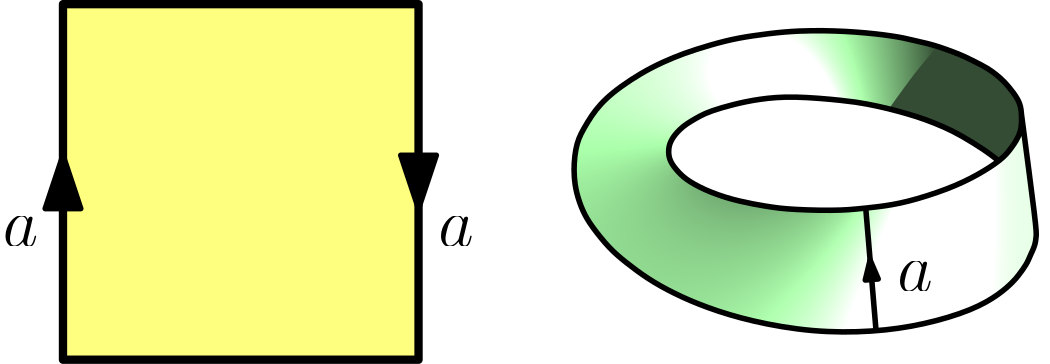 <?xml version="1.0"?>
<!DOCTYPE ipe SYSTEM "ipe.dtd">
<ipe version="70107" creator="Ipe 7.1.8">
<info created="D:20140725150342" modified="D:20160228121925"/>
<bitmap id="1" width="977" height="695" length="73543" ColorSpace="DeviceRGB" Filter="FlateDecode" BitsPerComponent="8" encoding="base64">
eNrsnYe7VdW59f+o3CRGYzcSk9iNvRBL7CUGsQSNNYIINhQUwQKCNAEbClix0zwiHenlyKH3
Pu+79rv23HPPtuYqu4/xzIfHmy/3PvfTs/f5ZdzxjiEEBEEQBEEQBEEQBEEQBEEQBEEQBEEQ
BEEQBEEQBEEQBEEQBEEQBEEQBEEQBEEQBEEQBEEQBEEQBEEQBEEQBEEQBEEQBEEQBEEQBEEQ
BEEQBEEQBEEQBEEQBEEQBEEQBEEQBEEQBEEQBEEQBEEQBEEQBEEQBEEQBEEQBEEQBEEQBEEQ
BEEQBEEQBEEQBEEQBEEQBEEQBEEQBEEQBEEQBEEQBEEQBEEQBEEQBEEQBEEQBEEQBEEQBEEQ
BEEQBEEQBEEQBEEQBEEQBEEQBEEQBEEQBEEQBEEQBEEQBEEQBEEQBEEQBEEQBEEQBEEQBEEQ
BEEQBEEQBEEQBEEQBEEQBEEQBEEQBEEQBEEQBEEQBEEQBEEQBEEQBEEQBEEQBEEQBEEQBEEQ
BEEQBEEQBEEQBEEQBEEQBEEQBEEQBEEQBEEQBEEQBEEQBEEQBEEQBEEQBEEQBEEQBEEQBEEQ
BEEQBEEQBEF10mFxeL/Yz2+32M3/Jf3FLrGL31axdafY2S2614v168S6TWLTWrGW3hqxht5q
sZreMrFslVhFb6VYuUQs+Un8tFgsprdILPpB/PC9+H6emPez+HmBWEBvjpjTJbroX6f3o/hx
vphP7zvxHf17vhHfzBVz6d9A/zb6H8KP/m3076d/Jz36n0n/ZvofS/9megvFQnq/iF82iA3y
0f+e+8Q++l+b/twr9tLDP2UIgiAIgiAov46II/QOiUMHxAFiZuJM+nO72L5H7CFg3ia2EYLy
+1X8ulFsZGYmWpaoTI/YdYVYQW+5WE4UTW+pWEqPKJr5mR4hLsEz8zMjseRhgmHCYGJmxubZ
YjY9Rm56BNXfim8Jqul9Lb7+Snw1S8yi96X4kt4X4ovPxef0PhOffSo+/UR8Qm+mmDlDzKA3
XUz/WHxM7yPx0TQxjd6H4sMPxAf03hfvvyfeo/eueHeqmEpvipgyWUym9454Z5KYRG/isYkf
HP1gwpEJ4w+P/+bINzMPz5xxaMbXh77+6tBXXx2M3tyDc+mtPrw6eodWbz68md6eo3vwcwVB
EARBENTGOiqO0uO/IJDmxyxNj11oAmmCanoE0lvElh7RQ2+z2EyPuLpbdNPbJDbRI8aWDvA6
sY6eZlMzdTNy859E3QzejNySutlYlpa1RG7+k6mbwVujbkJuSd2M3EzdxNv8p4e6CbmZul3I
TbztoW5C7olHJ044OmH8kfFE3eMOjRt3cNzbB94eu38svTH7xozZO+atPW+N3j161K5R9N7c
+eabO958Y/sbr297nd747ePHbRv3/vb3P9356Sc7PqH33a7vftrzE73ug927j+yO3uHd+KGF
IAiCIAhqWq6WBvVBcfCAOECPuXqP2MNPjXnsFDvp7RA7GLaJutnBJuSWj5GbqZv/ZOpm8Cbq
ZvBWqVsa3ardHULdqtGtUrfqdXOGRBrdKnWrRrekbkJuSd2E3JK6VaObkJupm5BbNbqZugm5
mbpVo5uQm43uGLkPVpD7rb1vSeTmP6uoe+vrr215bWTPyJGbR47YPOLVX199tfvV4ZuGD984
/JUNr7y8/mV6w9YNm9w9eeiaoe9semfSpkmTNk76cceP83fMX757OT0C8l2HduEHHoIgCIIg
qHAdE8fkk3R9WBymx641MTY/Jm3OhNCTIWTpafNTwZuom8FbUjc/truZulX2DqRuLWSiUbdM
aGvxEoJtfq6EiT9eInmbnzS6JXWr8RJCbkndmtEtkTvE6CbkZqNbdblN3n5jW/Tna1tfY+om
5B7x64gYuTcNf2XjK0zdhNzD1g4j5Kb30uqXXlz14osrXxzyy5AhK4a8sPyF55c///yy559b
+ty4NePGrR739uq331///vvr3p+7Ze7SHUs37N2ADwsEQRAEQVAhvM2PkdvK3hp185+M39Lu
luCtUjeDN/9J1M0JEzVkEk7dashEUrfMdfupW9rdfBEp4yUqdWvxEpW6VeRW4yWq0W2Nl0ij
2+RtRu4q6laNbkLuAxaje9TOUYzc/IKM7nURdQ9dm4Dczy157tklzz67+NlnFj3zzMJnBv88
mN6gBYOe/unpp7ueHvjjwKELh05dNXXqyqlTfpmyeNvixVujh08TBEEQBEFQBvbmMIlK3Sp4
M3XzX0jqVsHbGjKR7K3a3dLxltQto90mdZvRbhd1q6eUaqhbpW5PqNsVL9F422V0W+MlriPK
SrzkWBwvcRrde+1Gd4W32eUuG92vboqom5BbM7oJuV9a9RIhN1P3CyteiKhbIvfiGLkHLxzM
1E3IPeinCnU/Nf+pAfMGDJg7oP+c/v1n93/yhyfpDZk/5PWfX5+0bNKMVTO+2/AdvZ0HdtLD
5wuCIAiCIMiK3y7w5j/VnIk1aqLa3ZK6tYB3NuqWNSYu6nYVmKidfjJhYlK3Fup2xUvUOLfn
jlKNl6hGt4xzqy63NLotiW6P0b0jdrm1YAkb3Vq2JDK6A7Ilmss96OdB0uWOkXveU/Q06v7f
9//733f/e+LbJ+g9/s3jj3392GNfPfborEcf+fKRZ7575tV5r45fOP6btd/8/OvPO/bvwAcN
giAIgiDIDHgzeEv8lhlv1fTW7G5CbvpT2t1mwDstdatNJmaNiYu6tVNKLdGdOV5iNboT7yhV
o1u9oDSDJWkT3Z5gCWdLXEZ3hNxeo1sLlgycX3G5I+Quu9xM3U98FyP3418/zsj96JcRdT/8
+cP0/vvZf//76X8f+uShh2Y+NHDWwJd/eHls19ivVn+1YNMCcDgEQRAEQQBvgm3PfaVmd6uO
txoycZ1VWvsDc1K3p8DEvKMMjJeo1B0SL/HfUXp6SyrgfWh8stG9/Q3XBWUULDF422d0L3v+
+aU2o3tBbHQP7BrIwZLI5ZYW9+wq3o6Ru9rofuSLEnV/9nCE3J8+RNT94MwH+83o1296v/98
/J//fPSfB6Y98MCHD9z/4f0vff3SW3Pf+vKXL7s2dG3ftx0fQwiCIAiCOoe9CbZN09sEb5W6
+anRbhk1KZC65VBOInVrp5ThnYHWcRyr0a3GS6zLOJ47SovRfajK5a4yuveMzlIVaAuW+Izu
Rc9GyO01us1giZO3v6gyugm5H5zxICF3v4/7Rcj90QNE3YTc939w/33v33fve/fe++69faf2
vWfKPY9/9Pib379J78d1P27fu50ePpIQBEEQBLUrdYvqpLekbhnwVu1u9bJShkzMgLdZ3O1P
mJhbOSZ1+2sDPfs4/s5Af7yEeVvGS6yJ7vB4iR7nZuROqi4JN7o9wRKf0f3ToAi5rUZ3YrCk
mrcj5Gberja6JXLf915E3X3f7cvU3Wdynz7v9Pn3pH//e+K/755w97/G/+v1b15//evX56+d
v6pn1ba92/AJhSAIgiCo/fDbtLvVy0ozauI5q1QPKhOp27pQGULd1lNKGS9Rqdsf6vbES6xx
bv8epX3//dgk0+h28Xag0R16QWnydgm5ibc1o1siN1O3zJYkGN0cLClluaXLbeHtD+6jP4m3
pdF9z+R7VOSOqHvcv+56+647x95J744xdzw0+aGRX44c8eWIeavnrdy8Eh9SCIIgCILag7o1
u5v/VNdztKiJq0UwhLpdu/CE3Cp1axM5Zm2gFi9R7W7tlDKxM1BrL/G0BWa7o7Qa3ZWqQCVY
wkY387ZzEyfTBSUjtxosGfTTIA6W2I3u75+MkNtqdH+hX1C6giXM22qwpIq3J94dvZLRXaHu
MXfe8dYdt4++/fZRt9/25m23vnHrra/fOvD9gfQmfD9h5oKZv/z6Cz6zEARBEAS1LngzdcsT
S7XEW60TtI7muKjbulApwTstdVtD3TJeotrd1s7ADPESM84dckfpTHS7e0vMYIlqdEdVgb+G
Jro9RrdEblewZMCc2OjmYEnF6C4ht2Z0q6Ul5gWlnuV2B0ssvD369ttG3UaPkPuW12+55bXo
3Tzy5ptG3HTTqzfdOPzGe9+6d/w342evmE1v6+6t+PxCEARBENRC1K3it6Ru9bLSpG4ZMuGb
SrM8UPW6JXt7qFsbhTfLuq2hbldTtxnqNuMlrnGc8N4Sa7wkYYly/9ix+8ay0S2p2xMsialb
Q26v0V01Qymz3Aur2rnjC0p/sOTrSraEeLtidH8WUbcsLdGyJVxakmB0T7j77vERdd817i6m
7jvG3MHUHSF32eVm3r55xM3M2ze+cuM/X/4nvRuG3XDD0Buuf+n6e964Z+hHQz+e/zHwG4Ig
CIKg1sJvCd5qpYknZCK7u12V3VrORKNubSgnsTbQGupWJym1ULcZL/GP42hGt0rdWm9JotEd
J7qVeEmC0b3DeUEZ83Ypzq0a3cTbQ1dXGd2VI8qURneltES5oJRZbj1YUjK6mbcr2ZKPnaUl
fadUGd2JwZLb3qgY3arL/c9XYuS+fuj1hNzXvXjddUOuu/aFa//x/D/oPTbusRc/ePH7pd8v
37Acn2UIgiAIglqCulXwVu1uk7r5T4266U9Cbmu6O5G6Q04pzaZuT6i7qHiJK85NT4tzJxvd
+6qqAmW8RDe6rS63ESx5adVLHCyJsiUuo1tp59YvKOdUGd16lvurR53BkhmVYEmFt0vIzbyt
lpZoRrdE7oi6x1iMboncmtEtXe4q5H7uH72f69372d7XPHPN1YOvvnrQ1Y+89cjzU5//bsl3
y9Yvw+cagiAIgqDmBG8PdashE5W9tRoT60hlZupOPKXUqNsa6k7bXuKJl7gKuquWcY6V7iiT
Et2jd41m5I6ou3oTh6lbM7rDgyVyhjJyuTWju9zObTG6HbPv1jUcS7CES0u8wRLm7ShbUi4t
sV5QVpB7xE03Dbcb3dcOuZapWyL3NYOvIeS+6umrrhx45ZVPXXnFgCtuf/H224bcNmrmqG8X
fYtPNwRBEARBTUXdZoO3GTJRA95meWAq6jZrA62nlCZ1W5u6tcLAPPEStaNbi5e4eksqvF0K
loQkuk2j+7We12LkznZBucQdLPlxYGx0K3HukHZuzeiulJZMT1jDYeQODJZI3o6Qe0QcLKHH
vE2PeZse83aM3M/qyH3VwKsYuS/vf/nlT15+2f8uu/SJSy99/NJbnrtl8ITB73/7/tK1S/FJ
hyAIgiCoecCb9+I16pbs7aJua7o7LXVbTylN6jarS9QjSuskZWK8xKzpztxbUsXb7HLbjO5K
dYnsLTE2cXwXlIzcKYMl6ux7jNzlau4Eo9vfzk3UHVBactfYhGCJzHInBEscvH1F/yuYty97
4jLi7Useu4TexY9efPEjF//94b///b9/HzRu0GvTXluydknPjh585CEIgiAIaix1059ayMQa
8JY1Jp6bykKo21pgYlaXWI1uf7yEkDtnvMRV0O0Llux8U1aXRPGS6kS3bxPHc0FZDpZYje6M
s++lx8ESSzv3tOB27gn20hJ7sEQi9yv//OewhGAJZ7nVYInmcqvIfdF/L7rooYsufPDCC/pd
cMF/Lrhv2H1PvfXUVz99tWT1Enz2IQiCIAhqFH6rIRN1sFLa3VpxdzbqNsu6UxWYWPcotVC3
dRzHf0epxks8szi+JcqS0R1R9z59idLk7dd6KtUlMliSvImT2+jOEiypbixh3mbkZt6OS0sm
BZeWvJm+tCSV0f3oJdLlZuS+sN+FhNznP3D+efefd959551777l9h/QdMGrA4tWL8cGHIAiC
Ws4s5Ye/G60rNdqtzcQXTt1mWbenwEQ7pfR0dJuhbuLt8BV4zyxOiNGtL1FqRvf2NxODJRXe
LiP30NVDmbc1o1si97OLntVmKKvaudMa3dWz7641nPveKwdLpgSt4dwx5o6It0trOITcxNts
dBNvx0b3K8mlJRFypze6Y+TuFyH3+fefHyF333PP6XvOOfecc3afs/929996P9J7+JThkz+b
jG8ACIIgqPlJG7zdTtRtnYlXqVudywmhbnURPpG6XQUmnnhJyBEl8bYnXhJudOt3lJrRrcRL
rBeUqtEtN3FSB0uWxUa3XH6vGN0/uY1unn3/PvXse+o1nGzBEoW3r3+xFCx5ochgScXlJuS+
p4Lc9P76r7/+5a6//OXOv1z10FUvT3p50cpFm7dtxrcBBEEQ1FjMlk0Xck8cvN1m1C3BO5y6
ZZNJWuo2J3KyxUsSjyhd7SXE24F3lKrRnXhH6awK3O6tCmSje503WLIsNFjCRjfztmuGMnn2
fbp39j39Gk6E3N5giXS5PSWBIcESidxmsKTicv+7CrnPuuOsP9/2Z3pX/OeKO5+6c9iEYQt/
WYjvBAiCIKg+jK3OhUsSU3kbf5fa+z9bmYs5ssakKOq2lnX7TymZugM7ukPaAj17lCFG94TD
JeqWie5MRrelKtBhdFeCJZ4LyqTZdy1YEiP3p/+V7dz9ZvTzt3MHreGMLWINh3sCB0dGd4Tc
JaM7Qm7V6H68bHQ/UjK6S1nuiLrLyB0HS+49l41uQu6z/302I/df7/prjNy3R8jd65ZeZ958
5p9u+tOfbvzTGf884/b+t0+YPuHz2Z/jmwGCIAiqhdUpL+n4WXkbyN0h1K1Gu/NQNyG3i7qt
Zd1+r9tsL9GOKM22wMQ4t8bbanWJpO7QJUoz0e1YoizM6C4hty9Y8l3y7LtvDac6WEKPeTtG
bg6WTLw74u1xd3G2hHibjW7ibdcaToTcYWs4ObMlxNtE3VGwpO85Jm+fdXvkcve6tdeZt5zJ
yH3GjWcQcp9+w+mnXX/aadedduq1pz784sOf/fAZvh8gCIKgPFKDBGxsSuQGb3cmdcv/G4f6
s6GVB2agbkJuF3V7Ckz8Td2uULeVutPGua0F3arRzXFuLdFNvP3W7iSjuydhEydGbo/R7big
rMy+e4zuxNn36cbse9gajsxy29dwXr/llpEJjSUe3vYES9RebnuW2xMsKSO35nITcp9+/emM
3Kf845RTep9y8tUn3/zIzS+MfuHXLb/iiwKCIAgKZCpCKVlMwaldK28zbIO3O/CHxErdWo0J
U7c8qAyhbuscfEiBSWKom5Bbo25PvMTfW5JQ0M3BEtlbctBe0K3xtjS6494SpbpEDuIkVAXK
C8ryDKVmdEfZkmxGd5rZ9+RgydhSsOStWq7h9A8tCfQESypZbg6WmEZ3GblP/cepEXJfc/JJ
V5104pUnnnjFiRfcdsGND934ybefAL8hCIIgE6IYs9mrVGEb/jbkom412p2Kuhm5XdTtmshJ
Gy+xhrpd7SVmvESbxQkv6C4qWBK4QSmNbna5pdFNvM3PbnTP8RrdIe3cIbPvk/pkW8PhnsA6
BEsqpSVsdHuyJTdHyF0JllTz9slXV5D7j5f/8YTLTjj+0uOPv+T4P1z8hzHvjflp6U/40oAg
COpkESypQVzmbRdyaxFuzeLG38wOpG71kNZaY5JI3YzcVuoOD3X7m7qtoe7wMcpU+++plihr
eEGZGCxReDtC7u+qZt8j3p4VZ0uYt2Oje2a5tKS0huMsLUmafdezJaNSrOFI5E67hhO53A/H
55PM2/Qi3r6/5HLfe25VSaDB28nBkmtOPunqkyLqLiP3CZeewMh93N+PO+6i435/4e+fGfnM
jK9m4KsDgiCoQ0SAxFwku92svK1FSsDbkMfudtWYhFO3ZyKnqFB32vaSzPES1xKlanS/tfut
yOjeFWp0v7L+lcBgibyg1EtLuuzBEmlxa8ESfQ3HESyxrOGE8XaE3GG8nTpY8mT2YImlJNAM
llQjt2l0//GKPxJ1M2//4e9/YN7+3QW/+935v/vteb/97bm/vXfAvV2Lu7p7uvEFAkEQ1K6G
Ng8F0mPYDuRtRm4tTwLehlJRtzqU46Juf21gqn0cT6jbHy8xjW5/vMR6R5luiVIzureEbeIk
XlCWstyBwRLLGo7/glIGSwLXcMZnXMOJqFsidy3WcO4rX1A6SgI9pSXE27/522+svF0JlpSR
+/cX/F4i9/+d83+/Ofs39N/bt3/f0ZNHg70hCIJaXQRCxD+EPQw89Ky8LZHbw9vwt6FA6jbL
A9NSt7820IyXeKg7pL3EGi8h5DbjJX6jO3mJ0jS6d2cxuoeuHeo0updWXVBa2rlL1F3b2fep
KYMlAWs4MliS0+h2ZrndpSVasMQsCawES6qz3GawJDa6Gbn/9hv19e7TG+wNQRDUiqTNqMP/
13x6Km9L5NZ4O1WkBCeTkIu6zfLAbNQdUmCStqk7sb2EkDsxXmLO4niM7sQlyrSJbpktiY3u
lS+++Ivd6JalJT6jm0tLfnDPvn9Z2Ox7jNzjnGs4ibPvTuQeXI3cA4yewPIUTpwt6RdlS0LX
J2WwxJHlrjSWcJa7bHRrUC2DJf93bmxxWx+x96Dhg7oWd+ErBYIgqGlFkEN4Q2DDZcgab7uQ
OyRSAt6GwqnbrDHJSd2M3IHUbUVuT7zESt3WeAkfUWp3lLK3REt0M2+rS5QVl7tsdMtgiTS6
mbel0S15u1JdUgqWMHVzsEQa3TLOHRvdpWAJG93M22x0M29HyD2vxNuzn2TqZt6O49wl3o6N
bmWDMnK5S0Y3V3PTi3h7WlxaUukJLLncfaf05WpuelGwpPSYt3kNh+PczNsRcpd4O0JubiwZ
ETWWEHUzb9OfVbz9fNX6ZORyD6wKlkS8zcGSx2LklueTVVnuB5LXJ31rONeVjO4ycktsDg+W
eB5nTqbPmo4vFgiCoCYxtIlqiGcYYOhpvG0it9/iDm8FxN98yErdZo1JUdQdsgXvN7qt1C15
m58WL5Fxbml0W3tLnAXdvPxuBkuU5fciLyiXBlRzz3MGSxIuKJOCJdLiJt5WgyWyJNAVLKkg
d441HIncIReUycGSEnJb13CIt+npwRJ3SaAaLPFjtvWd1fssYm/43hAEQQ0kbaIXJhZ6Km97
LO5UV5PgbSgzdReeMAkpMEkVL2HqlmOUVt4OiXNrBd1qnFsNlqjUnXxByRuUiVWB+S8oE4Ml
XziruTMGS+QajjtYUsAaTr7SkqpgSdqSwFKwRM1yq/z82/N+G/3F2b/JwN7Ie0MQBNVTRC/E
KsQn/FTeTkRu19Wkv4gbV5NQBuquXcIkJF7CvG3tDPQcUXri3Bl7S1Sjmwu6D7z99v6YulWj
26Ruu9G9IbXRbb+gnJf6gtI1++4yul2z774LyqLXcKJgyROXEm8TdTNv05+B65MyWOJcn3Sv
4TAhE2/Tn2aw5P/O/b+QYIk/czJ91nSwNwRBUC3ErSOEJcQkGm+byG2mSsKLSjyREkS4oWam
btcdZWJHd3hbYOIsToaCbtXofnP7m1mM7pVOo7sqW2Izuiuz79VGt2X2/fPg2fd8azgRcpeM
7sjlHl52uYdFLje9Wq1PqsESRu5/OddwtNISYmAOcicHS0rInZm0zcAJsfeMWdjWgSAIKkCE
KIQiRCD0CEX4uZDbZXH7i0rQUgLVGrz91B2ykmNStwx1ay43/5mhoztnW2Do/vvB5CXK5ET3
ugCjm7MlhtHNvD1wfsnoLgVLmLojl1sa3V+XsyUcLCkZ3ZHLXTK6mbfp2Xn7vQpvu4IlEW+P
La/hjLas4aRuLCkiWJJYWhINvt9ypj9YYi0J/MPf/1AUZrseSk4gCIIyiPiE4IRohMFDPo23
E1Mlqbq4ESmBGkvd8v7XT90acuc5ovS3BVrHKBm5tXhJsUa3tolDvC2Nbg6WSKObeZuN7nTB
kvlJwZISbxcTLJncp8+kPhFyl4Ml4Ws4Nw2/qWoNJ32wJMHoLm2+x8jdN8qWRMGSssvtW5+8
MWh9UkXi31/4+6gnsKBgiT/sje8cCIKgEE+bKZpIg5/G2yGpEg25A+cmAy1u/DOCak3diUa3
mS0JWYH3HFH62wLpWY1ujbrNWRx9ifJI1FuiFnQzb0vq1oMlW4oMluS8oIxLSz4LCJa8V2V0
J8++j84++y6R22p0xz2B7HI/dkny+mTfc1TkDioJlKUlSkkg8Tb9WRUsuagmwZLEsDe+eSAI
gjQRhBByEGAQXfALR27J24zcgV3cjNxapISR28rbQG6oSahba+r27FEycgcu44TES1yzOOYd
JfG2anRnHsTJdUGpBEssVYFFGd1y9n2ar7QkNrpTzr7LLHd8PlnKcjcwWGKWlnCQW28scaxP
1oG0rYETfPlAEAQReBBjEFEQTvBL5G2J3ImHk1bkThspwdUk1DzULV1u/jPzMk4gdWtGtxkv
Yd7WjG6tt0Qr6FaDJVFvibr8Li8od8RGd2UQp14XlDFyey4oP/NdUHK2JOLtEnIzb0dG96SS
yz3p32mDJZ4s97XP24IlA0ODJRFyPxhaWhLx9u1Z1ieJuq0Y7F+frMVD4ASCoI4V57S7RTc9
jbdDLG7J24nIjUgJ1H5ed9rCwHCj20Pd2h1lYpxbK+hWqdtldDsLujNv4iyxJLolcsdG99zY
6K5kS8o9gY9//XjE27NS8HYcLHk3fbCEkdsbLJFZbtPollluj9FtLS3hAUribaLuxPVJV2OJ
DJaoazhqT6BWEtgQu5sbTnBlCUFQJ4ghlliCyIFh24/cGQ4nA7sBsX0DtYHXXSPqlshNj3lb
Ure1t4SQW+stSS7oTjS6OdHNvSWpqgJ/iY1uvqBko5tdbnoZgyVfFhosIeoeZzG6zTWcnKUl
xNuxy/14yeV2r0/6giV3JqzhqAOUxNuEtdbGkuP+flyjMNtleqNaEIKgdoVt4gdiBqIFfiZy
mxa3pG4zxZ2I3OHdgIlFJeBtqHmoO884jkrdErk91J0zzh3eWxKe6CbelkY38/awdcMSNyj1
YElX6mCJPvueZHRXZt+nppt9l8gdzb6X13CiLPcr/2Tevn5olOUm6o54+/mIt3s/0zvibRks
eaoULOkfBUtii/uJMnI/Gro+KY1uV2lJNPh+4xnJwZJLT2gq0jZNb4A3BEFtQ9pEDkTOhAf0
JG+ryO1JlXiQ21VUYu0qCUmVALmh5qduT2FggUZ3qji3GS/x9ZYEGN3E29LoLuaCMrEqUAZL
Zj9pNbrjLPeXztn32Og2Zt/Ndu7Y5R5f2nwvzb5HwZIxd1Tx9usl3vYGS2RJoBksKWYNh5H7
rihbkm19UgZLqnoCL/h9c7I30iYQBLWuiB84qs2nXvK5eNsT5DYPJ3PWcXuC3C7kxj9QqOHU
rWZLCjG6NermtkD/EaVnFscaL/Eb3TyIw0Z3HCzZrVxQVg/ipA2W5DW6v/UZ3VGwpJQtiXh7
RtTOnRgs0bPc4yLermmwJKS0hHu5reuT0uW2ZrmtwZKqnsBSKbcsCWxmr1s1vXFiCUFQC5E2
QQIhAZEAP5O3Veo2edtzO2nWcWujk66uksQgNw4noSanbpktybACn0jd/jg3IbcnXhJodNOL
q0tKBd2pB3HKF5QjukdkNLoX2S8oK8jN1dwlozsKlpSyJc5gCWe5Ey8op/btOyVjsCTefH81
2eh2reFEWe7+l6cqCZTBEmdJoDS6ldIS4u2oJ7AFgyWebpPunm58O0EQ1JwiZiASoF/9/PzI
7Qlyh9xOpq0HdAW5tUgJUzcOJ6Fmo26ZLQlZgXdRt0Ru4m1G7vCO7sR4ibb/riI3d3Q7l9/Z
5d6nxLlLyO1ffk9rdKvt3NLlLjBYUrWGE250v102ut2z72q2JHK5S0Z35HK/eF0x65NmsOSe
c87pc46rtCTi7Vv0xhJrsKTlSNs6poO0CQRBTSVCXPpdT0/ytorckrqtvO1B7sQgt2Zx+28n
s0VKgNxQM1C3zJb4Jyld1C2NbkZuep4JeKJuzwR84h2lGizR4txaQbca51aNbktviasqcGNV
VSBfUDJ1+zYoFwyOstw/5QqWqEY3B0t8F5RT+salJe9YZt+jYEkpW0K8ffuo29OuTxa1hqNm
S3iAMnVJYClY0gakbZreBN4wvSEIaqCIBOhXP8O2htwmb7uo28xy57mdTGVxo44bagnqltmS
kCF4Sd2a0c0uN1F3trZARm4XdauzONaCbk+c21LQvVvvLalKdHdXEt2FBEtcRrdv9t1rdEcu
9/sll5t5+90Sb2cLlnBjyfCbOMudNlhiN7ofiYxu4u0Iud3rk/7GkijLfZO+hsOAetLVJ0U9
gaWSwDYDb8S8IQiqv+iXPv2W57Fpk7ddyO0JcmcbwbEid8jIuwe5YXFDTUXdaqI7cQieqVsz
uovq6FaNbnlEmaq3pELdSb0lMtHNcW56ocGS1UEblLHRHXJB+c0TEXKXjO7I5S4Z3czb9JzB
kvf1xpLkNZyAYInL6JbIzUY38fZVA6+KXO4BVyQHS/5TCZZ41ietpSXE28Si1saS9vO6cV8J
QVA9RRjADSQM2xpyW11u/+1kziC3/3bSityBCzjgbajh1G0muhMnKemTpcVLMhcGMnJbqVtu
4mSbxfEY3czb9Kc/WBJR96aSy70xzQbl4oQNSuLtAXOiI0rmbblBmRAsmZEcLKlaw5mkB0vC
Z985yx1Vc790fU2DJVUXlHeVSktuj7IlyVM45bqStn+Dhg/ClxUEQbUQ/eqn3+P0G5yflbcT
gyXZUiWJt5MhQe7MyI1/9FBDqNua6PZPUmrxEk91SWajO9UsjnX/XS3oZt5mo9s/iGO9oKwM
4lgvKN1Gd+RyM3KbwZLZSReUAcGSyOj+ILXRHfF2CbnjzXdPSeDQ6+PzSVewZKA9WBIh92Pl
NZyHLaUlkct9b1JjiYHcWrCkc95Zvc/q278vvq8gCCrK1qZf6/Trm353m7ztsrgz1JWYyO1K
lQQit4e3E28nYXFDDZfMloQPwavxEi1bwsjN1J0hXiLbAj1HlBK5zXiJ9Y5y4tGJE49MTLH8
bq0K3OSsCmTeZqPbXs0deEGpBEt8Rvf02OiW7dyq0c0uN72Ityc5giWjS2s4AcESmeU2jW6Z
5TaNbs6WRMGSUrbkov+WePtBJcudFCyRF5TaGg7z56n/iJCbSwI7jb1RbAJBUE5bmwCYfl/z
k7ztoe7w28mQLHcicssgtxYsSbS4UwW58ZMANdzrDqFuNV7CnzvtiFKrLnFRNyM38Ta/PLM4
6v57ht4SV0G3y+jOsEFpuaCcU2V0+y4oP4uN7sjlLhndkcv9cUCwZKIyQJkyWBJSWhLxdgm5
/cESmeVODpb8K0LuiLqrS0usjSWdBtsAbwiC8oh+j9Pvbvo1LXnbpO4MWW5rkDsky+26nbQG
uV23k0zdqZAbLjfUWMk7ShkvoWdStxYv4c+XekTJXndIqFsiN1N3SEe3ZnTT04xu5wUlx7kV
o3vcgXGpjG5fsGRV8gWlNLoj5PYa3YzczNv0Z42CJRbkdhjdUZZ7aCnLPaTE289HvN37GVuw
pH85WPJEOVjyaDlYEryGUwmWONYnOVjSybCtRk24URBfXxAEJcI2kbZ8LuQuMFgSXlciLW5X
Q6B1BCd85x3IDTWhy61RN72QAhP1iJJeYKhbZktksEQeUWpjlPKI0qRumS3x9JaocW55Qeky
ukftUBLdW0out7yg7C5fUG7IfkHJvSVsdHOce8CcAdEGJSG3N1gikbsSLPnYGSyxruHcPd5u
dBNy0wsJlsgstxksSbWGQ7wdbb7fZw+WONcnq4MleMh4QxCUKPqFTr+siZ/pN7ILubNZ3Iku
txYsUW8nXaXcqRoCPTvv/hEc8DbUhNRNL7HAhLMlgcs40ujO3BaoxksSe0vMgu6qJUruLVGr
AtMES8KNbuLt2Oj+aVD2YElSNXfV7Pu75dn3SeV27lK2xMLb5Sx35mCJM8v9eDnLnbg+aQuW
WNdwJGR24O1kYKsJHG8IgiRs0+9lznnyC3G5E7PckroDGwILKeVODHJnaOTGTwjUPNRtHYLX
qFutLjELA13xkpwd3VwY6IpzW3tLrAXdscttBEsi6i4HS2LqJuTePMJT0K0Z3b5gSVf2C0oT
uSOjm5D7w9jorvB25mDJyFCju/dzJeR+JspyR9Xc6UsCXcES1ei2BkuA1v6HHm8I6nDRb236
XUy/fOm5kNtldGcLloTUleQPlliz3BmQGy431GzUnVgb6CkMtO5RMnV7jigTkTswzu0q6Cbe
5kR3IReUr6x/hXg7Rm5rsGRpQrAk3Ohml/vhzx6OgiWfPFTF2+HBEqLucf/yGN1mtoSNbuLt
G4bekH190mN03xcZ3cTbEXIHBEuA0xjQgSAoELb9yJ05WFIL5Ha53P5S7swuN5AbagnqlqeU
1uoSlbrNeAlRt8yWMHLLI0qP0U3ITY8tbn9boCdeYh3EqVD3vuqC7p2jRu0oGd1c0L3l9eiC
sicyuom340T3+lf0DcrwC8ou3wVl5HLzII6jsSQ0WFJtdHtm3znLfevrkdFdYLDEY3TrwZJq
5DZLAnvd0gsUDccbgiCP6Jcy/eal37Mqb2dAbtcUjv920qTukLV3ydsacluD3FbeTgxyM29j
BAdqRermeImaLbGuwJuhbulyh3d0B7YFstGtxUvkEaUlzu0t6NaMbpktsQZLgi4oHVWBzNu8
QWltLEkRLCkb3fd9cJ/L6K643N5gSYTcIyPkDgmWeIxu4m2i7sBgiSXLXW10Mz1ysAQUnfb1
7tN7xqwZ+EKDoLYU/Y6m38U8hMEvELnTGt2BLnfOxhK/y52qlNu0uOFyQ01O3XIiR6VuNdGd
agU+fAI+bVugrC7xDOL4e0tio5sT3aUlSktPYHWwRDe6VyYY3ZHLvcARLPkhtJo7zpbMtMy+
xz2B/mDJ2ymCJRK5TaM76gl8tnf+YIm9tEQLltwcBUsAzzmjJrishKB2Ev06Jv4kcl4uludE
7vyNJZK6PWvv4cjtcrlV6g5sCESqBGpp6vbXdNOHSwt1y2yJq6PbRG6ZLWHkpqcit3pEqVF3
Ypzbb3THpSXq8vtWy/K71eiWy+8Rci8vI7ermrsrqJo7MrpnOYzuGeU1HGuwZGo5WPJOcrDE
v4YT8fawooMlSmkJb7771ycBzAV2CXb3dONrDYJa3dmmX7gM2/wyIHexJYGFBEv8DYEIckOd
IFkbSD+95jiOWdOthro91SVWoztDWyBnS1wzlH6jm3ibqNs1iKNeUPqN7mFrhhFv8+x7JViy
LOUGpWF0c7akkGCJVlpy19i74tn3t+LZ9yjL/UYly33T8Js4yx253ENLwZIXr898QUm8HW2+
O9YnXY0lZ95ypkyV4CHgDUEQ/RamX7j0+1TCtsbbJnUXFSzJsD7pmp5M63JbbyetwZJA5MYP
EtQS1K2N49BHwBzHkSvwruoSa7wkbVsg8TZRt9pbYrYFWuMlbHT7l9+rjO5tFaNbTXQTbxN1
M2/HpSUBF5SDFwyuVAXO143u5GDJpxXqNoMlWmlJVM09OTa6o2DJxHJjydhSsOQtZ7BEutye
YInV6I5c7gFXJAdLHCWBqtHd69ZenNzmYAk4GTkTCOpk0W9eQlb6NUq/QOmpyG1Stwu5XUZ3
tvPJtOuT5g5ONuS2Gt0mcluDJWxxg7qhZhafUnK2RK3pNicp5R4lu9zmMo41XqJlSwi5JXWH
twVK5KZnGt3czk2v0ltiW34fs2eMa/ldzlBaq7nVYInlgnKRbnTHpSWJwZLAC0o5+14yuiPe
ftfeWGKWBPqDJVbkvvb5aznLnT9Yol5QEm//7d9/k8GSk68+GS53TR9yJhDUEqJfo/Qbk2E7
Ebk9wZKQbEk9B98DgyWpGgJV3obLDbWo1ES3ZxxH7lEGLuNYjyg9RjfxNrvcjNyetkB1/906
iKPFua0F3cTbb2x/Qw2WjOgeYQmWrA0yurVgibS4o2DJnOALSnX2fUbE29Hse3WwRJYE+oIl
Y6uCJc4LylK25PqhJd5WgyXPBgVLIuR+zFJaErncDzgbS4i0T7vutD9e8UdQcX3AG99vENSc
IkylX5oab5vUXaNgSYZe7hDklhZ3YGOJB7kRLIHaUuoQvGeS0nVEaV3G8R9RatQd2FvCR5Rq
W6AZLNF6SyrL7/sriW7/IE7IBiUhd7Zq7iqj+6vogpJ4m41uf2OJJVhiu6C0Gt2Ry/3GreGN
JUGb70+UN98fLQVLmLdLLrcnWPLn2/98Su9TTr7mZMAwciYQ1JmiX6/Enwzb8nlcbo/Rndbl
ToXcJnV7pnDCgyWM3PJ2MrwkEMgNtYfUmm565iSlVtPNnziVurVlHJkt8bQFatUlIdTNVYHW
QZyqOLey/C6N7jH7qpffd4xSgyV+o3vo6nJV4C8vahuUFZfbuKCsMrr5gvL72Ogm3paDOKHB
kiSjO3K5S0Z3zmCJRG4tW5IzWMLIfebNZ55w6QnHXXQcSLjOb9DwQciZQFDDRYxK2Ey/HFXe
No1uF3JrwRKX0a3ydn6XO2ewxJXlZvBODJb4S7nNLDd+xqBWoW7T61bHcVyFgWq8RLrcro7u
kIJuLdHN1J2tt2T84fH+QRz/8nvcE7jaPogTYnQTbxN1pwuW+I3udyOjO+LtKfZgiV4SGFDN
ra7hRMj9fOxyE29HyD3QCJY8UQ6WPHoJu9yeNZxz+54rgyUnXnni8ZceDwAGeENQp4mokmGb
XzhyZystKXAKJxty5wmWhLvc5g4OftKg1qJuWdPNRre1ukQtDJTxEulyWzu6ibql0Z22LdAT
5zYLul2DOBF1Oy4o4+V3Rm7XIE4JuXWju4TcutHdVdmgTAiWJBndjNz+xpLMF5Qab3uCJeFr
OJ7GkjNviSxucG/DByuRM4Ggeop+bxL3Sti2Inf4BaWK3J5gSeYLymzBkvDB98zrk4HIDeqG
WpS66YfcWl1Cnya5RynjJTJboh1RSupm5KYX3hZI1O2Pc5tGt3UQR+0tsRZ0m8GSiLrXO5ff
LReUpssdVs0tkZt4m41uf2NJyAWlZnRnC5YkruGowRLL+qQSLOEu7hMuA283kd2NrzsIqrUI
F+mXI/0G5OdB7sBgSXhpSY1cbnMNJ7PLrRrdnoZARm7mbdf0JIIlUItKHcfheIm1ukSLl8hs
iXZEqS7jJB5RpmoLlMjN7dz0zN4Ss6A7Xn7fE11QRqUlScEST1Wg6nKbG5RanNtldEfBklm2
zfcZyReUltn38RF1S96+Y3S5mvuNFMESfQ2nlC0JLwk0gyWE3H+68U+nXnsqQLfZzioRMoGg
Gol+gaqwrfG2Sd2Fl5a44tzZegLNYIm5htOQYAnOJ6F2om5rTbcWL/FXl7DRHdgWSMjNbYHm
BSVTNxvdkrqtce5Kb4lt+Z2QOx7E2VFyubcpy+/S6O4uZ0t4+b1cFagGS15Y9oJrg9JndH//
pB4s+TJlNfd7JaN7SmR0x8GSicVUcxNvXzfkurTrk5Y1nJLRTbwdbb6XgiUnXHbCb8/7LSgX
djcEdQJs0y/BRWKRyttW6g4PljSqtCQEuc3SEg25tWBJyOB7WuRGqgRqXcl4iaswUA11q4WB
2jKODHVrR5Quozuwt0Qid3hvybgDUVWgNVhSNYjjuaBcY7+grMS5Fz1rvaCs8PbsSmOJFizx
VHOz0U28TdSdOViiIje9aPN9xE35gyXS6I5c7oedjSUnX33ycX9HRUlTP6S7IagQ2KZfi/TL
jl8e5M6cLUlVWmLNlgSeT2ao5vZkua3BEhO5zSkcBLmhtqFurbqECwPpAyJD3XIZx7pHyUa3
jHMzcqtHlCp1Jx5RSqNbWtzscicY3Ucnmi632VsSLb/LC8rNI/zBkiqje6nF6K4MUM5/asC8
AckXlCWj++EvHmajm7MlqTbfY6N7vMXoJt6+bVSOYEm10U28fXn/ywODJWf/++zTrj/tj5dj
9QZlJhDU5iK8JE6WvG2l7lTIrVJ3YGlJ2jWcxDi3BO9UaziBPYGay60a3dmmcDD4DrWutES3
jJfIAhP1iFKrLpF7lGqcWx5RmhPwakE3PRdyp+otIeSuDOIkLb/LbAnxtiwtial73ct+o/u5
pc5qbj1Y4ja6/Y0lngtKy+x77s131ejOEiz5T2R0n93n7DNvPhMoizITCGpv0S9H+jW3UCzU
eDvR6C6ktKTwnkBrY0mNqrnNYIlqdJuD7yHIjR9IqEVdbrUwUKVu+oywyy2PKLVlHA51+zu6
ZaI7Q28Jb+JYqdu//G41us1BHDVY4qoKdFVzD14wOL6g/NF5QUm8Tc8XLAm+oEwdLBlZMrpf
LRndr5SM7mERdRNvR3HuTMGSqpLAfhfwAOV595138jUn/+783wFlW+uNnjwaX4AQFCL6/UiU
S7/U5EuF3JkvKHOWliTGudNmS9IitzZA6UJuD3Ujyw21PXXLULenukRSt/WIUpuAD2kLDOwt
IeSm5xrEiaj74HjV6NaDJfKC0rH8zka3pZp7WegGpRYseeKbJ6rWcJKqudnotjaW9JnkC5bE
pSXKGk4ULBmRMVhSZXQ/Xtp8twVLzrnnnFN6n/KHi/8AgkWZCQS1JWwTr/4sflZ5O4S6M8e5
PdmStNXcOTcoM6zhhFxQqsjt521/YwmoG2pp6uZ4Cdd0M3W7qkskdatHlFpHNyO3qy1QQ27p
cqszlCZ1M2+bce5JYtKko3pviTVY4jG6ozj3+pdDLigtG5TBwRLrBWWqYInL6Cbe1qq5ZZY7
7QVl5HIPuCKkseSMf54BcG116p4xawa+AyHIFP3Wo19nfJqkUXfdsiVpS0sSXe481dyeC8qQ
NRyPy83gjZJAqGOp21VdIkPdZnWJpG42us04N1O3anSH9JaExLnlBaW5/G4O4kije0R3lOhO
3qBcUb6gXKpsUC6oDFCGVHNXIfcXSmOJsvn+wEcPhFdz+4Ilr5eCJSPKwRKr0f1CZHQTb/d+
rneqYAkb3efee+5f//XXE684EdSKCkEIajPRbz1CXAnbJnI3Q7Ykc5zbny0ppCeQqTukJzD8
ghJZbqjNqFur6ZbVJSp1c7zErC6R8RI2utU4N1N3trZAjnMzcltnKGVviTmIE1N3Gbmjgm61
KtAdLHFuULpcbkc1d4TcJaM7bbCEkTuq5ubSklI1d8zbyvmkP1iiGd2Ryz3shizBEml0P1Iy
ujlb0u/CM/55BiIlCJlAUJuJfqnRry2Nt9NmS/yDOKmyJSHInX/2PdsFZSqXO3GAEueTUEdJ
juN4CgPpU8Yut3pEqe5R0jeGdkRpGt2eI0qJ3P7eEnqyoLsS5z5s6S1RjW4zWCKX311GtydY
El9QOozuFNXcM0trOIrRXZnCCQ6WaEZ31FgyspjNdz1Y8lAULPnzbX8+/pLjQaq4qYSgthHR
JsG2fH7qbki2JKSdO6fLXQhy5+kJ9G++I8sNtRl1y8JAlbrlKaX1iFLGS9Q4t9kWSLytVpd4
CrrZ4vZTtxks0eLc0fJ7OdFtDZZYjW6i7qpgyS+lam5Hb4k0uom3B84fmBwsmWUxuvvN6Pfg
jAdTb76PKxvdYyKj2xcseSXggnJwZHSHBEvOv//8s24/C8PuCJlAUNuIkI9+Yam8HWJ058mW
1L8qMM8GZS16Av0DlK41HGl044cWagOxy20tDKRPDbvc/NEzl3Fkb4l2RMnULdu5CbnpmUY3
8TZRd0hviRYsqeotKSP3uAOlGco9RrCEe0vkIE7Z6I5n39e9HL5BGfH2Anew5AdHNXcJuYOq
udnonmqp5o5cbqOa2x8s0YxuRm5/sCRC7lKwJELux2LkPuuOs+Bvo7gbgtpDhHP0a8vk7QzI
XaPeksCqQNcRZfggjueCMrEnUBug9PcEWuPcnmwJXG6ojV1ua2EgfUas1SXS6OY4t3lEqVaX
+NsCQ8bfPTOUWm+JaxDHNLqrgiWl0pJha4a5jG7ibaLuKov7p4ALyq8jozs8WHL/h5XSEja6
zSmcxGpudQ2HeDtCbiNYIpHbFyxRSksIueFvI9oNQe0hokH63SRffurOnC3RXO5A6i72grLY
DUrN5VaNbrMnMDzODeSG2kl8RKlRN7vcMs6tVpew0c2bOOYRpVpd4mkLVKsC1Ti3RG7XIA4j
d2WG0giWWJbf5QWlbRBHXX6XRvcLK14YsmKIP1hiNboDgyWm0X3/B1G2JCFY4r2gJN6OqrmV
xhJpcauNJRF1P6sESxTkjjbfn9Q33zE0iZAJBLWB6Lcb/eZSedtK3TmPKIvqLXG1cxeSLbHO
UHqqAl1xbs3o9lxQerIljNyeNRxcUELtR91qYaB0uWWcW60u4bZAuURpdnSrmzjq+Ht4b4mK
3C7qJuSWgzjjD4+vUHe10R21c+94Uw2WRNRdvqAcvmG4eUHpCZaoG5QRcpeM7qpgyXeVYIne
E6gZ3YzcZrDkXXuwJC4tKa/h3DnmTn+wRGa5tWBJVWmJu7GEgyXn3HPOSVedBBDtqNe3f198
JUJtBtv0y4t+GdHz87aVupstW5J/+b2oOHfgIE5IT6B5QYmeQKgTqJt+2q3VJTJeIo8o1Y5u
Gepml1ttCwzsLZHU7b+g5IJu2ROoDeJovSUhgzhxVeBaJViyslzN7b6gzFDNHcW5vcES/wWl
muUOCZboWe4hUbYkMFjCRve595570tXg7Q6NdiNkArWH6HcZ/WJi3rZSdwajO0+2xIPctc6W
WJHbQ93hgzg5Z9/D49z4eYbaibrpZ5tnceQRpfS62ehWlyjNjm52uV1tgdY4t4rcqsvtom7r
IE5VQXcJuauCJVqcu3xBGbncvEFp9gQ6jO7kam7jgjIKlnyRpZq7KlgysbqxJOCCUuVt3eV+
tvqCcmBkdGtZbuLtk68++XcX/A78iWg3BLW6uZ0KuRON7hplSwKX3xt4QRkY57ZuUObsCWSX
G9QNtZnRLePc0uuWyzjqEiV9QrV4CbvcalugGi/Rjig1o9t/QUnIbQ2WVKhbXlAesF9QmkZ3
ZHFvGl4pLeFBnBJyV9q5S0a3Hiz5eXDiBaW1scQaLImzJR+Vstwf3u9pLDGDJZrR7QqWyJJA
84KyUlryVJQtiRtLShb36Tec/vsLfg/y7HDqRo0J1LrmNtHsj+JHeonUnfaIMme2xHNEWYuq
QCt1W11uCd5mtiRxhtKK3InL70waptFt7Qmkhx9sqM2oWx5RstetxkvMI0rZ0W09omSjWz2i
1Ixu4u2Q3hKeoSTktveWlJffPYM4bHR7giWWOPcvQxKruTWj2xoseWyWz+hOtfmulZakC5ZU
r+GovG0GS/52999OvuZkMCcevRmzZuCLEWotSdi28nb9syWZje60M5Q527lN5PYY3f5sSWCc
GxuUUCeL49yc6NaWceQSpbmMYz2iZKM78/h7Ym+JpG7rII5W0F0JlvQYgzh8QVmuCqz0BPov
KBcMIt6OBnHUYMns5Gruhz97OHzzvcroNqZw7hh9R8gFZeRyDy03ljx/La9PyvNJM1hy/v3n
n3DZCUBNPPWgEiETqCVEsEc8LHnbBd6NzZZkm6FMmy0p5IjS43JbsyVpXe7EOLdqcSPODbWf
yy1rutU9SlldonV00ydUi3Or8RJ5RGm2BX4vvmfk1uLcjNwc52aL20XdZpw77i1RjO6qQZxt
+iCOanRHwZI1Sk8gV3M7Liij88mQam7lgtIXLHEY3WmDJZrRnbw+aa7h9L/i4kcuhr+Nh4NK
qOVEkEYMSb9lTN4OyZYUbnQ3f29JyAVl5uV3DblV6k7bEwijG2pv6tb2KM0jShkvUY8o2ehm
6laPKLW2QKJu//i7f4bSXH43e0vY6DaDJeYgTrxBafQEWi8og6q5Zz/55PcRdVcFS74Mq+b+
MHTzXSJ3bHQTcqcMlqilJWpJ4J9v/zPwEs9F3fh6hJpTxG+ExPT7Rb78yF240a2Cd3g7d8gR
pYrcKnWHb+J4kDvtDKU0uq1HlCGbOOryOzYoobYXG91M3dr+u6Ru+txZjyjpe0A9olTbApm6
54q5Zm+JpO7E8XfZE2jtLSHeHn9wfNUgzq5Sb4lidHOiuxIscQ/isNGtB0sWDo57Am1Gtz9Y
YhrdZrBEIrf/gjJk891ldFemcJQsN72z+5yNSAkeqBtqLdEvHRW2rcid7YgybUd35rZAzxKl
ZnRnbgsMRO4Qoztw+T0xW4I4NwSp1E0/8LIwkI8oubqEPlyyukQ9oqQPO30haHFuNV5ijr9L
5FarAtU4NyO3Z4ZSGt2xy31gnKe3xBUs0YxuydtanNtqdCcGSyLqLhndEXKXjO44WDKjX7+P
Q6u50wZLVKM7JFhyzj3ngLfxkDCBWs7cpl8r9BKpO8MdZdolyqKOKAOXKGt0ROlBbo26/YM4
iVWB4dQNoxtqb2mFgWZ1CR9RqtUl9KFWN3HoC0RtC9Q2cdTxd6Ju1wwlU/dH4iN6ErntM5TV
wRK1tyQyuneOVl1u/YKS49xrhw1bpwzilC8oX1j2gnlBmRgssRjdAcESLcvtCpboF5Rv3hZn
S8pGd6pgCSH3hQ9eeErvU8CTeKBuqFVEv4AYtgORu0Z3lDVKdAfeUWZLdPs3cUKW3zXq9se5
VeoOuaBUedtqdOOHH2o/scsdXl2ixbnVtkAzzq3GS6y9JXITxzNDqQVLqqhbXlDu1oMlcW9J
eRCHje6osYSruauDJTLOzReUzywqV3MvSK7mpid527n5Lo3uaZHRXdVYMiWhmpuzJVGwZFS6
YIk0umWw5E83/QkkiYehHKhVzG36RaPytpW6s91Rpu3oThUv8RR0B7rcabMlGWYoPZs4ib0l
ITOUriPKxE0cuNxQe2dL6Oc8sLpEi3Or8RL6CtLi3GpviRnnVntLPEeU3BNYNYjDvSXlgu6x
e8f6B3GIt4m6rcES1eiOgiXLns9TzR0jt+2CkktLUlVzV1zutJvvL9qncP5y51/+ePkfgZF4
aR+GcqCGmNv024R+gyQid93uKP3LOOFHlOHUnbktMG2iO7G3JNUmTmK2RKVuV5wbRjfUrtkS
PqKU1E2fC+2IkqtLzCNKGS+hrxc1zi3jJdY4d+AFpWsQR/aW+AdxuCrQOohjGt16sKRE3dYL
yihYMse++W4a3WqwJHK5bcGSitH9TmR0q1M44dXcicGSix666PcXYmUSD1431AKi3zIE2/KF
UHczGN2BS5SebElRbYFpe0tCCrr9ie5iN3GA3FAnUDeHurX9d7W6RDuiZKPbPKJUx98JudU4
N1O3Z4aSeJuoWwZLrNRtGcTZWzG6R+0YFbncWyzBEs3odgVLVKObeHvQT4PyVnPPcFZzh2++
S+S+9fVbUwVLLn/ycvjbeBiFh5pf9KuHeFXlbStyZ7ujNI3uYu8oPUa3J9Gdsy0wsaA7M3W7
jO5syB24iYNsCdQh8RIOdfMRpawu4XgJV5eoS5TS6FY3cZi62ehml1vrLVGPKAm51Th34gxl
5YKyHCzRBnHY6DZ7AjWjm3k7GsQxLyiXx0Z3RN2LnvVVcxtGtxosefiLhxMuKFNuvkfInWPz
/dRrTwU04sHrhppcxHvEwBpvW6k7JFtSyB1lw8co8ye6a13QrVF3tk0cDblRFQh1AnXL6hJ5
RMnxErmJo3Z00wdci3PLeIkcf9eom5BbqwpUje7pYjo9tbdEUrd/EIeoW4tzR4M4W0tGt+wt
KRndWjW3dRBHutwyWFLpCaw2utVgSVWc2zC64wHK6mBJfEH5rv2CsmoKJ7ia2wyWnHf/ecBF
vKIeqBuqhehXD1Ei/aagF4Lc9YyXpKLuQsYo8yS6/dTtX6J0Gd3+8Xd/W6B/E8eK3PTU5XdQ
N9Su8RKzuoQ+OHxEKdsCZbxEHlFqbYHW8XdGbusMJVO354LSOohD1B0tvx+MjO7I5d5TFSyp
qgos8/bwjcOHbxgeBUvWW4xurZq70hNoGN3+YIk6iONqLPFcULoaS1wXlP5gyfkPnH/iFScC
FPHgdUPNzNv0+4J5W74Q6g70uuu8R5khW1KjtsDCE93S5fYfUapGd6q2QOvyOz4gULu63Or+
O8dL1Dg3e91sdPP4u4xzy3iJdfydvi2tM5RyEydxhtLSW2JcUFqM7m1vJMe5V78UB0tWlIMl
SpxbvaCsBEvmRtXcJnVnqOa+7737AoMl0QXlqHjznbPcicGSK5+6EryNV/jr278vvi2homCb
AG+2mK3xdh7qDjG6NfBOe0fpry4JH6P0GN2ZkVt1uRMLAxNnccyCbgZv6XKHJLrVeEni8ruW
6IbLDbWxy61Vl7DLLePc7HXTh5E+qtxbonV0a3Fua2+JpG7ZW6LFuSVyu+LchNxRnPtwpSew
ahBnt2MQRxrdG4czcruCJeoGZUg1d4zc3mBJVWnJRw9UBUuqG0vsm+9j7FM4zgvKIdddNfCq
0647DXyIh0V4qGlFvy/4vj6QugPjJRp41+KOMlWiO7AwME+2pCij20x0m6Fu1eiWcW4rdfuP
KD2JbsxQQh1F3fSTry1Ryo5ueUSpdXSrmzhmb4ka52bkds1QWi8o6bHRTdTNPYETjkyo6i0p
G936II6x/B7FueUFJbvcfEHJy+/LIupOruaeG29QWjbfZ1mqufvN6EfUrbrc931wX8IFZdnl
lsEStbHEekGpBksueeyS4y46DnCIB+qGmlNEqpK3w43ukFPKDHeUptFd4B6lpzBQy5aEFAam
2n/Pb3QHVpd4siX+tkB1E8c1Qwnkhto4XiKrS+QRJVM395aYR5T0YZdxbrUtUPaWaDOURN3W
ODdRd6oZStXo9g/isNFtDZZoRre1J9A0uqPGktlP+gZxGLkDgiUVo3vyPQnBkmqjO0Jux+b7
hf0uPPFKRErwkDCBmlH0q0SFbT94ZzulzHBHmWh0+6m7EKM7MF6SWBhYSHWJa/89c0G3St3W
TRyVuoHcUOdQtxrnltUl6hGl2haobuKoR5RanFsa3WacW52h1JCbqZtd7kpvybGq3hI9WMLU
LZFbcbmHbxoeD+KsKw/ilJDbGizRLijVYEnUE+i4oHxs1mP+am7N6K40lhjBEqvRnbj5fukT
l8LfxqvPmzFrBr4woXARUxHU0W8Bfom8HV5gksHrLnyPspDCwLRtgVbqdiW6A6tLEvffs7UF
Bh5RoqAb6rR4ibb/zka3eURJn1ztiNI6/i6Nbmucm6k7wwzlxKMT1WCJ1lvCRrdrEIerAnkN
56WVscsdV3NXG92DFwzmYMnTP5YuKOc/NWDeAI5zS6M7rub+OuJta7BEM7oDN99j5LZN4biq
ua8ZfM3pN5wOFMTDHDzUhLxNvxokb5vIHW50122SsnZ7lBkKA+uf6M42i8PUrSG3St2eTRyM
v0OdJnWJkr1u+pjII0r6rPERJX0wzSNKc/xdGt1mnJuNbtcMJVG364KSN3HiQZyD6QZxIqN7
w3AzWCIHcaTR7QmWWKu5rZvvMXLPeFDLcvsuKCdGRndgsISQ+6bhN8lgyTn3nAOLG6/OtYH4
zoRCwiQqbHuo2+p1Zz6lrPU4jr+9JP8yTtoJ+AyJbonchRvd6hFlnkQ3u9ygbqhdgyWSutno
lps4qtGtxbk5XmLGubXxd83oVuPcGnK7Zihjl9sYxImW3/eOreoJ3FYexFGMbulyx8GS0gVl
HOcuVQWawRLd6CbkLgdLnvw+vqB84ptSaUm10V0Jlsx8MF7DMahbNbpdm+/mBeUtr0XZEi1Y
ctFDF4G38VDWDTUhbxP9WpG71l53IaeUdbijzBAvSTUB3xCj29rRbSK3p6MbiW6oQ7IlfERJ
HwG5iSOPKOlTpm7iyI7uVOPvvPyuxblTXVCqvSWxy+0YxCHeHtkz0lXNLePccTW344IyjnPP
q7jcWrBEGt2JwZIq5A7ffB/t23zv/Wxv8DYeTimhZhP9UqAvfPkCkTsk2l1UZ2CGU8qiQt15
lnEyV5fkTHRb2wLzGN3WqkBrohufJqiNvW76aWeXm7Ml9MHhZRw+otTaAhPH39W2QLn8rvWW
eOLcchCnQt1loztyuauDJeogjhYs0ePc7mBJ1QWl2RNoGN1B1dw8+/5himpufQqHkFu7oBx+
0z+e+8dJV50E8MNr4Bs9eTS+NiFVxE4ab1uROzxh0rSh7vBxnPBEt4u6XdUl4dRtbQsMX8Yx
99+1ju7E/XcVuT3UDaMb6jSj23pEqca55RGlGuf2j7+bcW6ibjlDScit9Za4BnG0C8qq3pIS
cvMApVpaohnderDEMLorwZIFpWCJNc4tgyXqAKXN6GaX+4GPEjbfI+ROCpZIozvKcr9601/u
/AuQDw+nlFDziH5f0Pc/fdVryJ3K667dKmVaozut153N6M7ZXhK+R1lUR3dIYWC26hKNumF0
Q20veUQpjW51E0d2dGubOBwvMePcTN1anFsit+uCUrrcGnW/cyzaoNTj3HIQZ6dvEGf4puEy
WBIN4hhGtytYolVzu3oCpdHtCZaYRndIsEQa3WqwBLyNh1NKqNl4m7iXvuTDkbvY2sDEeEm2
U8o6tJeEVJekTXRL8LYeUWabgPcnupm68+y/YxYH6kCXWz2ipA+IekTJ8RKOc8sjSja6zTg3
U7cZ5047Q1l1QakM4sjeEq0nUDO6zWCJanR7giV8QakGSyRy6xeUhNzWYIlyQSmNbm0Kp8/k
Ps4LynKwRGssufjRi0+6GpESPIS6oWYR/XaQvC1fsV538+zj1GIcp/D2kszLOJ79dzNektPo
VvffPYlufL6g9qZu2dEtN3G4LZCPKNVNHI6XyHZutS3QjHN7ZigJuV1HlFqwJGEQp2x0RwOU
m0eO/LVyQRlRt3JBqQ5QWqq5Cbl/Hhz3BM7XgyXS6I6CJV/5giXS6A7dfB+fvPl+xo1nAPPw
sI8DNQ9va7DtQW6X3V1UwiSD152zM9DvddeupjvbHmUqo1sit+Z1y2xJ+AS8K9HtH6PELA7U
9sjNR5Ry/12OvzN1q5s48ojSHH8349yeGUprnFtuUPri3PtLcW5j+d0MlqhGtzVY8sKySlWg
GSzRjG7/5rtqdPuDJRWje1If5+b7qKrSkr/e9VcAHh5C3VAziDCJvurpW52elbqt4N0MtYE5
Tyn91F3TUHe2O8qchYHa/nviHaVnAt66/25dxsEsDtQ5Rre6/y6pWz2iZKNbtnOrbYFanFub
odR6S6xxbqJutri13hJefo97Ao1BHDlAKQdxRvaMZOpml9sMlqhGd1WwZGG5mlsZxKlqLPm+
FCz51nJBad18rwRLykZ33MvtCZZIo7scLLnksUv+8Pc/gO7wmvD17tMbTd0dy9vy5fG6M19T
1n8fJ7PRnW0cJ7PRbSa6C6TutIWBKnJ7CgNdyA3qhtpV9BOuHVHS50U7oqTPpraJw0Y3fcPI
GUr61lJnKPmb1jNDqV1QZhzEMS4o5QCl64JSi3ObF5SuYIk0ukM232PkDtx8H6tvvl/6+KUn
X30y0A4PnYFQw0W/EYh1Nd5uoNedIdedWNaduI/jrw3MT92Ft5d4kDtVvCSkuiSxMFD1uv1j
lDC6ofYWx7lDjii13hJ5RKmOv8tgiYxz8yYOu9yE3OoMpdnOTchNTwuWVKj7wDhtEEca3dae
QNXorgRLVpSDJUvLRveioGruhGDJJ2Wj++N+9mDJ1EqwhKjb01hy6ROXnnwNeBsPk5RQU+gb
8Q09E7lr4XXXrjawngUmgdSddhwnFXXXeo8yEblD4iVmohv771Dbu9zaEaXcxJEd3Wqcm6lb
beeWbYHWGUp2uc3eEtcFpSXOnTSIowVL4jh3yehWByitF5QRby8sV3P/ZKnmjhtLeIDya2c1
d9RYMqOAzfdrnrkGvI2HzkCoSfxt+mJn5E5F3eFed4ErOfmpO9UWfEMmKa3UbS0MzHxH6Wkv
8RQGeoxupm5rYSAS3VCnST2i5P139YhSjr9L6qZPtBbnZqNbi3PTlyRfUKrt3Ezd1ji3dLlN
5FaDJdogTqUncItlECc6n1xXCpaUSkteWlmibkZud7CEjW5PsMRfzd3v437aBaXMcodUc1/2
v8vAcnit8gYNH4Sv0HYVfflL2C6KumvdHJhhDj6V1+03urMVmKRFbkndqsudIV5iIrcZLwlZ
xklldHuqS9DRDXUOdXNHtxrn5niJuokjjyi5nVttC9Ti3PTVR9+QZpybN3EIubm3xB/nZurW
49xl5B69O7K41UEcufyuDlDKYAkb3ZHL/cuQKFiyLELuSk/gwsFM3fZgyQ/lau6y0V0VLPms
OliiXFDagyWa0T32Lsnblz95OSgOr7Uevj/bUvRtT1/aJnK7qNuV6zbBu+W87lrs4+RpL1Fd
bld7ifWU0hPqztBekmh0m4WBnjtKUDfUafESeURJnwuOl6hxbj6i5HZupm7ZFijbuaXRLXsC
tRlKjnNrvSVBgzhHKoM4PEBpGcQpGd1ygLIqzl26oNSCJabRbQ2W6NXcXydUc2fefL9x+I2I
lODB6IYaLgI5+sZ2IXdjve5sHSZpve46hLrTUndIe0lgqNt6R2nu42SIl1iXccw9Sn97CZZx
oLaX9YhS9pbII0qtt4S+ELQ4N31ZaXFu7YJS6y1xDeIwckfUfewdzyCONLrjAcoe/YIyjnOv
LvcE/hJRd1TNvbxidKsDlNYLyqBqbu4JTKrmtgZL2Oi+8MELwW94GMeBmsHfVl9+6s5TY1KI
120a3XXzunNSd43aS8yESfgdpb+9xF/TbSa6PXeUMLqhNna5ZZxbHlHKODd9ymSwRB1/1+Lc
PEOpxbnlBaVK3bxBaca5kwdxDkTIrQ3iaMES1eg2ewIr1dzKAKWMc/uqub+zVHNXNZbMtFRz
M3WbjSXqBeWdY+88pfcpIDc8xEugBoq+/OlbXeNtj9edKmQSWGNSz77uZvO6C5mktN5RSuq2
IrdnCD5PTbcZLzHbSzTkltSNO0qovSWPKDleoh5RWsff6aOtxbl5hlKLc9O3Jbvc2gyl9YJy
mpgmewJltoQeB0tkT6BvEKcnXn639gRKo1sLlsSDOIzcXU9nrubWjG5/sETdfL9iwBVAbjzU
dEMN97fpK9pE7gx2d0O87sKbA1MVmGSjbo/R7fK6M0xS5h/H8cdLEpHbdUeJ6hKok6mb4yWu
I0ruLeF4iWznlm2BWpyb4yVmnFsLlkjqdl1QugZxOFgyeudo84JSC5aoF5TsckfV3EpPYDz7
vtBdzT3bW839ecno/rSE3DMflI0lErm1zXctWHLtkGvB23io6YYa628TFtL3s3zhyO0C7zxe
d+bK7vxed33KujMUmLi87gxD8KbXXVR7iWeP0oyXhLSXYI8Sau94Cce5efxdHlHKODfHS7Q4
N30zaHFu+uKSM5Qyzk1fy2qcWxvEIeTWqNs+iHNwfDRAmTSIE1dzl43uYeuqBii1C0q1scRe
zf2DM1jC1B3xdnWwxKzmtjaWXPfidb1u7QVgw2uD17d/X3yFtqg03vZQdyHR7syV3c3ZYaKC
d+EFJqm87mInKbPFS0IS3YE13dijhDrB5Za9Jexym5s4am8JffbNGUoOlmi9JTJYIuPcrkEc
e5z7yEQzWBIZ3dVxbnUQh6u59WBJ2ei2BktSVXO7giWq0e0PlpzT9xygGl7bvK7FXfgibXV/
OwS8axTtLqqyO2QRPmdfd7jXXYfawKKoO7/XbU5Spo2X0GPklgkTIDfUCXa3vKbkkAl9ZNQj
Sm2Gkr4xpNFtxrl5E8ecofTEuV2DOOMPjq8axNkdx7kJud/YWjWIEyF3aYBSq+Zmo1sPllQb
3ZVgydxysKTa6LYHSxSjW28see/evu/qF5QXP3IxIA0PhYFQY/1t+k7ml4q6reDt8rrDd+Gz
ed0h0e4G9nVnoO4Q5LZSt7UzUEVu/ymlK9RdVLzErOm2Gt2umm58YKFOEye96dGHiz7L9KGj
j7m8oDTj3LyJQ1+wWm+JGeeWpSUadRNvV8W5y0Y3D1CagzhaT6BqdFuDJdLoVl1u6wWlK1hS
qeau7gn0bL7f9uZtp/7jVEAaHqpLoAb625K3PcjtAu/80e5A8K5bjUmeDhMNuQOp2xPqVsG7
kH0czyllyDgOg7crXuKp6bZOUnqoWysMlF43kBuCpPgDwo2C9Emnrwv6RjLj3PRFzYM4apyb
kFvGuRMHccYdHCeDJdogDiG3Fixho9sMlkjqZqPbX83t33yPXW5l891aza0GS24bBd7GQ6Ib
aqQI2FTeTmTvVE0m9dnKKcTubojXrRWYuDpMMp9SWuMlhZ9Sau0l4UPw1j1K3FFCUH7Rh4s+
gPT5pc8+fR/SVzd9ncoLSs8gDiH3FDElzpYogzh6nLtsdMsBSkZuaXSb1dyq0W1Wc1eM7nml
au455caS6gtKmeWON9/LwRKNuiPefr/UWMLBkilRsOTce88Fm+Eh0Q01yt8mAuSzGnqByJ3B
7m7aaHexXrcK3tnm4Ovmdac9pUy7j+OJl/hD3YzcGnXjjhKCCvnCp88dfVTpO4S+rDhnwsES
Rm5/nDvqCdxfNYhj9gQSdbt6Apm6owHKZZYLysELBmfYfJeDOBXkdgdLzrvvPFAZHhLdUKPk
5+3MdnfztHYXMk/pB+9aeN0u8M5/Suk3uv1D8C7q1pDb39RtnlKmbS/BHiUEFSj6lNGHmr4l
6EuJvr1nipkSuTnOLYMl4w8qce7qYIk0utUBStkTyEa3FiyR1M1GN1vcEXXPL1M3G93fRxeU
erCEje4vykZ3wOb7HW/dASTDa/uHju6mtTsIzyRvqy8VddeoyaSmC5W1ruz2UHf+5sBUW/D+
U8rwVcpC4iWBk5RW6sYKPATVTfSBpU89fbHQV+40MU0bxKmKc5cHceQApXZByUZ3JViyMg6W
SKPbGiyRce7K+aR18109nzSCJWx0c7DkjjF3wOLGwxgl1CgRXFl5O4PdXc+RykCvO8TuTgTv
PKPw+b3uDBM5iQmT/F6365QyQ2dg2qZuT6gbH2cIqu3vi2Pr1h5dO//wfHpT90/VLii1YIlq
dJvBEja69WDJwsoF5dM/Pl01QPlDPECZefP9zrF3Xvr4pYAxvA4Zo8T3VbOJ8OwL8QU9F3V7
2LvOxd3F2t05qVsD7/Bct9/uDvG6Q8q6XUa31ev2F5h4OgOz7eN44iVme4mcpGTedp1SMnKD
uiGoztp7dO+aw2vmHJgzZ/+cabunTdwxccL2CfKCcuSvI0d0j6gES+QF5eqqam4tWDL458HR
AOWPcZw7ruZWewK/eYKDJY/Nii8o9Z5AZfNdDZac/8D5x19yPGAMD9kSqCH+NvO2+prc7s4c
7dbAuxbR7szlga6QiSfXneqUUoK31eguZB8nf3tJYFO3HMdBvASCmk17ju6ht+rgqu/3fP/p
zk8jl9t2QRm53OXGErW0xKzmrgRLSpvvEXJ/56vmdgVL7vvgvptevQm8jYe2QKh5eDvR8W5p
uztDeWAeu7umXrfrlNIF3tZTSgneqtHt8brzn1Jam7qt8RLT6zYnKUHdENTk+vXgr7/s++Xb
Hd++temt0RtHR8hdHSyR1dzxACVXc5cGKFWjW9t8l0Y3V3Nbs9yq0f2vcf86/lLwNh5mcaAG
iEDoc/G5C7n94N0kZSa1azLJGe0u3OuuxTVlTb1uze52ed2uScqQULenqRvIDUHNrBV7Vny1
9auJGyZWkHups5rb1RMYG92E3F/aBijL1B3x9rQoWHLadaeBvvA68M2YNQPfOQ33t3l3TL60
Xncz293Z1uH94J1zFz6/1502YZJ4TRle1u3Zx0lMmASuUoZQtwx1m3eUOKWEoFbU7sO76S3f
tXzetnnj14xXkTuKcxsDlFo1t3S5Ezffr33hWqAXXme+3n1646umgSJQ0Xg70e7OEPBuRbs7
/01l4UM5RTUHSuq2nlImet3ZCkz8ue5A6jY7AyV1a/ESidzwuiGoFbVx38a5W+fO3TL3vbXv
vbLklShYYgzimJvv0uh++LOHibrVxhIOltw94W5ESvBwRAk1hLcJXE3kzmN3126qMnwgPpvd
nX8aPs9BZbbK7mKvKTNQd55VSk+8xErdqtFtberW4iUIdUNQ22jXoV2zN8+eumrq6KWjTZdb
G8RxBUsIuU+49ARAFx4KuqE6ixCFAPIz8Rm9VMjd2HS3lb0zD8TXYRo+ld3tAu9A6raWB6a6
psxQ1p0h1B2+SllsqBufeghqDy3etviTtZ9MXj55yPwhVVnu0vmktvkuje4r+l8B4sJDbwm+
QOovydt+6vazd4EB73DwLtzuLnwdvqiFygwHlZmvKfPMwZu5bq2s2zS6M3jdHupm5KZnIjd4
G4LaW4u2LPpu43fPz3n+udnPmReUkreve/E64BYeHjZx6i/COZW3Q8C72HR3Kse7Oe3utDeV
xR5UFp7rLoq6E7fgM9QGmkPwameg1tTNXjfxNsE2SBuCOkrrdq5buHnhhEUTBn87WLrcD858
sM/kPqdffzpwCw8PvSV1FtHOp+JTK3LXyPFORd35He/MZ5X5KwT94J2tPzDDKLxrnrIO1J2h
rDukNjBklZKQ+6A4eFgcBmlDELR2x9ppy6dNWzbt9lG3n34DeBsPD9mSBvA2sSshN79s4J0h
4F0IeOdpEQxczMlfIVhUcXeGg0qX1+2KdocnTKwrORp1h9QGSuT2U7enwMSkbibtQ+IQPt0Q
BFk1fdb0GbNm9O7TG7iFh4eqwPqIiEXCdgh1F+54F7UUX2zOpBYVguF2d7aDSlfIJDN15/G6
zdpAT8IkpDYwZJWSYHu/2E+wjc81BEHh6u7pHj159L397wV64XVsnBtVgXWQ6m+nYu/6RE1q
tJtTz7PKcLs7W39ghtbubOWBgX3dIcOUZrxEm8gJOaVU4yV7xJ5D4tBRcRSfaAiC8qhrcRfh
N9xvPMS5oQK1X+wnRPxEfEIvG3UXXidYO7vbBO9GnVXW6KYybbS7QK87Z8LERd0hp5Q7xU6O
auPjDEFQ4dY3Qcig4YMAY3ho54ZyipiNeduP3DVyvAuczin8srIWOZMa7VSGtHZnDpn4F+Hz
J0y02sDwsm7OkMDThiCobviN5Ake4txQNhHPEKxK5FZf4Y53HZbiU0VNMl9W5j+r9IN3/p3K
PAuVGSq7rSs5ORMm1niJpO5dYheOIiEIaiB7T581ndj7rN5nAdLw2uzhA14L7Rf7rbAd7ni7
8Ltu6zkNvKzU2DvnWWWqCkEVvBsSMsmfMPE0B3qoe7vYvk/sA2xDENRs1jdS33ht83BBWQsR
nc4UMz3Und/xrs9efH26BE3wLjxnUkiZSVFNJqbdXWxft2eY0qTuHWLHAXEAn1kIgpqZvTn1
DesbD3FuSPW3idOIt9WXmbr97O13vIutE6yD412HnEmxZSaF1JiEH1R6qNuTMHF53ZvF5l1i
1xFxBJ9ZCIJaiL3pgb3xWvTRjy4+xQWKaErj7UDwrlGrSaPqBE32znxZ2cCcSVEVgtl24bNd
UybmureL7XvEHsA2BEGtjt+IneBhg7JjtUPsIDR1IXd+8M6zoVPr+8o8l5WJx5Wm3Z3W8c58
VpmnQjBbtDut1+25ptSQmxv/8DmFIKgt2RvWNx5KSzpE+8V+4sAZYgY9P3XXNG1SeKNgzqhJ
ses5acG7kJxJ+FRlfQ4qQ64p1ebATWIT/YdBwDYEQW0vFH3jNfkGJT6khYjYjHlbfTkd71qY
3gXeV+asE6xb1CQcvHN2d4dUCPr7AwPLAyV4m163St0bxcbdYjcyJBAEdZqmz5oO9sZDT2Bb
ioDH5O1wx9uP33lmdLLdV6ZNmwSyd55KE429i72szDaak7lCsJBdeGtlt6TubtG9V+zFaiQE
QfC9wd54QO62+g/UYroLucMJvCGlgkWNV1rZO2erSYaMt9/xLjxnUshOZSB4B5YHbhKbdold
+EhCEARp7I1bSzxUc7e09ov9xH6E3PzyIHdRpnfhhd7h7F34ZHzgeo6fvQsJeOcpM8k5Uhl4
ULlOrEPDNgRBkEd8awnfG6/+78ybz7xt1G3r96zHxzCzVovVkrfVVwfHO0/Su1Fpk5rWCea5
rHSxtxYyUdk7c7o72zS8J9q9UWzcI/bgwwhBEBQuznuj5wSvPrzN/5fonWInPnrZtF1st/J2
saZ3Q3oFa9fmXWzUJG3GO9z0zlDfnX8gPm1/4BqxBrANQRCUR12Lu+7tfy+wEK9277L/XcaX
VkDubNov9n8sPvYjdz3xu84nlqnYO0+xSUijYIF1grULeKelbtXrNsGb/sPybrEbB5IQBEGF
iGflkffGq5HLzci9TWzDZy2DCLoIudWXn7prfWWZ+cQyFXvnLDYJb/MuELzzFwmmHc3JcFMp
kZtgGx9ACIKgGrE3Aid4hT9G7h7Rg49YWm0X2zXeDqTucAKvqemdeUE+f5t3TtM7Q8y7qOPK
kMtKV8A7fKrSk+4m3l4n1sHZhiAIqg97I3CCV5TLzZMZQO602i/2E3xakbsWpndr7enUgr2L
mtHJVieYodIkPGcSPpezUWzcJ/bh0wdBEFRn8EbYGy//A3JnE4HQR+KjROQuMOlNaB3ie9c/
cFI79i4q5u2/ryxktjJzwDuwz+QX8QvSXxAEQQ1n79GTRyPsjZcHubsFerlTaLvYTrytvhD2
Difw/L63H7+bpNa7WNM77YllIeCd57IykLpXiBUbxIZD4hA+dxAEQU2irsVdxN4Ie+OlCpas
E+voEQngExSo/WK/xtsZwLtA9s55aJkHv1NZ3/nD3tnqTXKOV3rYu1jwtp5VLhfLkSSBIAiC
6Y3X6u/20bczcq8Va/HZCdRisdiF3BkIvJDYSSHN3tny3hkaTurG3nnuKzOAtytn4gLvROre
Krbi4wZBENQSpjcaTvACXW4gd6C2i+3EmdPEtAKpO5DAC2kXDCTwJtyyLGrIMs9+ZVrwDhmL
NwPexNvLxDIkSSAIglpOqPXGc7073rpjvVhPj6gbn5RE7Rf7mbf5BVJ3KgIvsGAwZ9VJ3QIn
9Ql75ywVzDmg4y/x1qh7k9iEzxoEQVDrCoETPD9yrzm6Bh8Tv1aJVZK3ra9w37t5Yid1w+8C
d+TzL+lkSJukBW/J3sTbv4hf9oq9+KBBEAS1B3jPmDUDaRM8E7nxuz6VxZ2fvQsn8KJiJzXC
77r53oWM6WQzvTMfVxJybxQb8SmDIAhqP3HSG8zZ4e/RWY9uEBvoAbkTtVKs/FB8yK9w8K7z
uWWBIzt1wO96snfmJZ2QtIkr471ILMKnD4IgqO2FtEknv3HHxjFyrxfr8Uvfo21im+TtcOSu
dewknMAbW/Rd4LRlUeyt4Xce0zvtfqUG3sTb+HxBEAR1jjAi35lvvBgP5A4RkZKK3Oarke9d
567vxIHLPKY30bUVvzPUDAZa39ZDS43Ai0p6B4K3ZG/i7Z/Fz5vFZny4IAiCOhO8MabTUY95
m5F7l9iFj4BVG8VGP2/ncb+LJfB6tp1kbhrMEDjJHzvJWXKSbcXS43gTbx8UB/HhgiAI6nAR
eMP0bv9S7lvOJJikx8i9TWzDT76pfWLfB+IDfoHgXWsCb8jGZVPhd50j3xnY2x/zXiqW4pMF
QRAESeHEsr3f5f0vZ+SmR8i9RCzBz7ypRWKRRO4M1J2NwGuUPCnKAM+D39nYu1GR7wxzlsTb
Er+taZN1Yh38bQiCIMgUYt5t2xA45g4VubtFN37aTYubKFFFbvPV2vduLIHnNMALt75r1HaS
qt87PO9t+t6YeYUgCIIShULv9rudVJF7oViIH3K/xV0UeNcz/t1UBnixE/OpCk/qzN7moSXx
9laxFZ8pCIIgKFCjJ49G2qQ93gKxYJPYJJF7g9iAH2/N4n5fvB+I3EVBeKPuLmtxg1nnrfk8
1nfOW8tE0/tH8eNusRufKQiCICitunu60ebd6o94mx9fUGL8TtNcMZeQW32Z8TsthLeW9Z3f
AM/cPVg4eyda3xnC3gvFQoS3IQiCoDzCfWXrvl639NKQGylT0+JOfPWxvmsN4U1lgBNgFxhB
yRP8LoS9l4llB8QBfKAgCIIggHdnvjvH3Kkh9zqxDj/MUsRUIchdZ/c7J4c35/R8ntVLK4Gn
Cn7nZ28Pfi8QC/BRgiAIgopVd0933/59cV/ZKo/ww0Tuw+IwfpJFafuGMC8cuQvn8DoQeAMX
MGvUQJgq+13g0aULv8HbEARBUE2F/cpWuZ3sFt0acu8Re/ADTJoj5rwn3lNfTvbORuD1yZ9k
4PC64XeeEHiq8EmgAR7O3j+Jn/A5giAIggDenZ4qGXsn8baJ3HvFXvzobhPbNN62voa433Xm
8Dp74CH4na0IJacBnip8Qrw9W8zG5wiCIAiqM3iDb5vwTRATGLmZuuXmO5Cb9LP4OQS587vf
DUyh1AHCQ1C8DpeYOUPgIfkTjb1/FD/iXhKCIAiqv7p7uuF4N9uTvK0i9zqxbpfY1eE/rvT3
gSguHLlrSuP15PAWmsUs1gMPN8AT8Zt5G9/5EARBUGPBe8asGWDdZnhXDLjCitzrxfoe0dPh
P6izxKx3xbvqa2nwrjOEN2qaJxuEp3K/Qzxwou7NYjO+7SEIgqAmcbwBvY19E8VEILdVW8VW
jbdV8M6P383G4RkgvOH9hATYiYFwD4cTabsgPGcJ4bfiW+RJIAiCoGbT9FnTETVp1PtcfP6r
+FVDbt58p/+yk38sV4gVLuR2cXixrxU5vNYQHm6DZ77NzHmJycgNfxuCIAhqWsHxbkiqhHjb
hdzzxLyO/WncJ/YRmKVC7vrQeMMt8TwQnpbG67bUU2wQZblYju9zCIIgqMk1aPggON51trg1
5GbqJuTeIDZ07M/hz+LnqWKqfE1F3bWgcW4Lb4nVnnAaD4RwK5BnbkSZI+bgaxyCIAhqCXX3
dGMyvj5voVjIyC2pW63m7ljk3if2fSm+VJG7EOpuCI03vLcwsyteo4BKZj+cY+H+QDgh9w6x
A9/hEARBEMAbz0yVuJB7nVhH/xQ68GdvhVih8Xbiazkab93ulNrN2XsuNP0oLtl7jViDr24I
giCoRcG7b/++wONaW9wu5N6wpxONbuKrtMjdNkBelCteFJZnS4zXIShusvcP4gd8Y0MQBEEt
ra7FXQh419TidiF3BxadbRVbCZKniCn8agfereiNNw+TE1fXtGA8LYp/Kb7cL/bjuxqCIAhq
A2G2stg67hDk7sDN9wVigeTtwqm7/k64C8Vr1KZSLJnzUWdOezwEy8PbVFz4vV1sx1c0BEEQ
1E5CwLsWFjeQW0rj7cTXNkBe54qVYq3ybJ55IJAn0vgSsQTfzBAEQVD7qbunu3ef3nC8M79J
YtJmsTkRudeL9TvFzo760VohVqRF7iYhczWvUmdKrymTN6p3RQZXEpn8M/EZIiUQBEFQGwsB
72yv1629iLf5JSL3LrGro36ovhBf1Ai5JXVrf1Fnt7xRnjmTeR0oPSeih0dZpEO+SqzCtzEE
QRDU9sJYfDaL24XccoCSkbtH9HTOz9JWsXWymMyvduCdygyvf4Il3Eivf8qlRrieJ8fyqfgU
X8IQBEFQh6i7pxtj8eFP8nYIcm8RWzrnB+kH8YNE7vDXKDhvYLA8G643NpeeH9fZQtfwe5vY
hm9gCIIgqNPAGw3eiW/YhmGpkLujBii/EF9kQO4WxfLmp3S/2a79dR2I3YTwmWImvnghCIKg
jgXv3n16A61dRSUqb3uQm6m7o5Cb/j9bI952QXhL8Lkf3RNhvuWQPhWKw+KGIAiCOpy60eBt
fV+ILwKRm3ibkXutWHtYHO6EH5vvxffviHfqSd21cM5bC9prRP7mv27Cf/7/LDBdTMeXLQRB
EAQhZ5JocYe43OvEug5B7s/F54TcqV4L8bmf2/087/p/6kC8V99WsRVfsxAEQRDE6lrchZwJ
v0VikR+5XWs4nYDcy8XytLytgnfnIDqe/A8a+8Q+fMFCEARBkAbeHZ4zefybx03eTnS5O2eA
klMlzfnAt2mf6++b9p+P1H+z/H/S/kXtf5T8V34QP+B7FYIgCIKs6uSciZW3A13uth+g3Cf2
TRPTmha58ZrwweKGIAiCINjd2nt5w8t5kLvtXe5lYtkkMSnxEWjJv8Crw1P/bmt/581/KPV8
9B/QgNwQBEEQ5Fen7ea4IiWByL1erG/7JrTPxGcZuEuyn/kXIf+NrcvA5v9HAv/1hryJYiI/
9a9zvi7RhS9SCIIgCApR1+KuTsiZ9Lq1l/VqMhVyt/3mezOQIZ7Jya5/pShylm+CmMBP/WvP
64TrBgiCIAgqSp1Q3/3yhpcJmOkBuV3aIrYAcWtqL0uHuRa0rGFzIDOneuPFePW9L97HlycE
QRAEZQDvdm0R7HVrL+btnMi9Vqxt4x+ALtFljR90LBtLPK6RpVwL2zmRma3wnO19Ij7B1yYE
QRAEZdP0WdPbzO7mSEkicgcOULbxP/oPxAeBHJgNYnP+j83w394QSE4F0kU5zy4jOvCNOzYu
+R0tPfkXR8e198cBgiAIgmqt7p7ue/vf2zbITegleTuty905m+97xd6mBdRmfoWHN/xZjpqw
9LEqkH776NuWd8Ty9h5DkBuCIAiC8qo97O673r5L5e2cLvc6sa5d/3EvE8s6GZjVCHQdcFoi
cX6uDmdpSdQ6Vx9xvrGHx3oeviQhCIIgqBB193S3dJlJr1t7LRaLA5Hb43Kr1dwHxIG2/Gf9
qfi0jQ3n+jjSBbrT+T1q3bJ2Q3UiWo89FL0xh8bE72D0ph+ejm9ICIIgCCpQrVtm8o54R+Pt
bC53J6zhcJBbs3lbInpRH34uHKdToPVRy5NcHWJWJ7jWhyqvwtVltFbfWwfekn8x6/AsfDdC
EARBULFqxTKTJ759wuTt/Mjdlpvv9P+vNgDj5nGnVZbOcqLoilVnhupqrra61iZd629//Ofo
/aPpz8VHFuOLEYIgCIJqoemzprcKb1854Eorb4cjd0cNUC4VS8HPeYia/yJtCMR3sZgtX33I
Qtep0Vqha37E2PHbV3mrj6zGVyIEQRAE1UgtYXcTby8Wi7eILYW73O26hvOJ+KTTaLk+yeqc
rnVivlqF6vgvDvro2mlfa2hdTdf0Ru0dpT0gNwRBEATVWqMnj27yCDfxdk7kdrnc9K+03z/Q
98X7nUnR6UA6LF+dyrJOPl30uNYOtPZ51+nRetSe+L2558347Y7+3HxkM74JIQiCIKjW6lrc
1YQ3lb1u7SV5u0bIvVAsbLN/lPQ3qjlhuHYhkFCoNvZfVJCu/JdH8qWsQ9A6LV0rgO1n7CDM
3l313tj1Br3Vh+FyQxAEQVCd1GwVgk98+4TkbRdyY/Nd01KxtOXguch31PecxnVS3Dqhfy8T
XYc42ImArTO26WDbALvydsZvz9E9+AKEIAiCoLqpeezuu96+S+Xtolzutt98/0Z80/5cHTgK
k6YbJIV97cFsydKH0jjYrpTIfh2trYCdgrFLdP36ztfjt6PygNwQBEEQVH/qbvhN5ZUDrtR4
uyiXu+2R+xPxSd0Qevyx8XUzqIOc6vSAHX7VaHewC4yI2JLYyYy9J9nEtjL2a9tfUx+QG4Ig
CIIaogaGTHrd2muJWLJVbKVXI5e7XQco9SD3MSX5fKxmqFwoURcO2KGutW2fMbGUr6g7R2cS
O4mxrT52IGa/tu21kdtGjtwaPSA3BEEQBDVKDSnuvvKpK78SXzFva8htpe78yN1OA5Rrj61t
AEtnxelQri48FnLI/vLa1x4fOxCw99oA2+9jezHbZGwVs+UbsWXEr4d/xTceBEEQBDVKXYu7
6mx3q7wd4nJj813V/GPzi2fp3ERdSMS6qOaQwE2Z0AFHT0okpLJPIW1C6xi2dwdFsoMYW1rZ
NsyOX0/0Vh5Yia87CIIgCGqsBg0fVJ88yWQxmTB7m9hWT5e7nQYoZx6bmQutjzUm+1HkVWPW
7usMp44V0t6X8NLGRcJ97IyYXSLtV3tejd7m6C3YtwBfdBAEQRDUcHUt7qo1cg/fOJzoV+Xt
OrjcbTZA+e6xd2uV7gjh6qMFcHWW9LXntjFnSkSZSk80sX0+dlJcxJ4Y2aVg9g79ZXOzY9Le
XHnDfx1Ob+aOmfiWgyAIgqC2p+4pYgrztkbdtXa52wm59x7b6yfqAri6IOM6y0mjYxg9FWCn
dbAz3jwqPrZngybI0PaQ9jZnNtskbQ2zJWkP747eK92vzNwO5IYgCIKgJlItQib/++5/28V2
ehmQO7/L3TY9gWuPra0zOdeQsUPa+YKzIqkYOyQr4o9kp1ii0azssPvHiqG9zRka0XIjVZit
kHb0NsUPX24QBEEQ1FQaPXl0kXmSTcOZtyVy1zlY0jbIveTYkpYh6lTrjekZOygxEpYVSYyL
JJb4JdeM7EjKjWyz50aqMFuNZ/eEYvbLG1+WD99sEARBENRsKipk8uqmVyVv19rl9my+t0c1
99dHvy4Qod8+XARLZ45eF3jteMBbKpIDsz0FIy5DO9TNNg3tkIR2j4HZZdiOSbvbIO0N0Ru2
Ydiw9cNW7FuBbzYIgiAIajZ193Tn7A+cKqbuEDvo1Rm5zQHKPaIddkDyIHeNoLpw7zptObad
sfenTIzsCZpW9wSzPdnswENIMzcSGh3ZZPO0JWmXYJvf9C3T8bUGQRAEQc2pzNQteVul7vq7
3O00QDn1yFQ7UR/W0Zr+lWJxuvGAfSBFP3Y4ZusdI0WcQLoMbTOeHXgLqRna/vSIhtlD1w2N
39qh7/z6Dr7QIAiCIKhplWGk8tVNr+4UO/nVH7lVl7ud1nBqEgIJxuycUJ0NsJ0m9v6Mx4/Z
MdubG0mOjmzN52nb0iOuAIlG2vReWvvSS2uit/vwbnyhQRAEQVAzU/dZvc8K5O0R3SN2iV30
XMjtOp8sFrnVNRz6X6PV/xH0HOvJC9XeqpCcnSG56DpfViQkmJ2ZsfWFmlQF2pnSI3ZPe5Pd
0zbTIxXYXlci7TJs03tx9Ys/7vwR32YQBEEQ1MzqWtyVSN1XDbzqXfEu87YHuevjcqvI3QbV
3GuOrikqExJ62HioNlwd7mPvT8/YaRqz/U0jnr6RtNERs3ikWE/bYmuvqSLt+K16ceLGifgq
gyAIgqAmV3dPd+8+vV28/edb/7xSrNwtdtMLR+6QnkCs4ZCWHF1isayDMyE+0q61fb0/aYAm
LJIdcvxYf8wOio4onnYE296cduJRZATb692wvdYC20NWDYneyughWwJBEARBLSHrQSXz9h6x
h56K3A05nzSRm/6VVv/b/tWRr+rgVxdVJBKE2fuyMnbOmpE0pJ3W09ZJe4vd0PYV/YXVj3hI
uwLbq6pg+4VfXqA3rXsavsQgCIIgqBWp++qBV68SqyRvN6HL3QZrOPOOzJOJ6xSkfajG6etw
zN6X4uUPjTgx29rsF2xrV4W0w2drQgIkm7LAtpnWZtKOYXtlFWy/sCJ6I1ePxDcYBEEQBLWK
ZI1Jnwl99oq9/EyXm5G7Ib3cGnIfFodb+m/4lENTGuNaB8N2BhM72cr2NI1kNbTT3UJ6zyEz
d49YAyT+tHYQbFdnSCqwXeLt51c8//zy6M3bPg/fYBAEQRDUQtT9+srX94l9/DzI3Qwud6tX
c8fI3RDSDkxi58ljB5aNFILZGUjbwGzrQGRCpbajVdterB1cQhLibDNp83tu2XPj1o7D1xcE
QRAEtYoOiUP7xX56KnI3W7BElpa0A3LX3bhOAds5GXuPuzS7nqS9LU1OuyfY1g6YsPHX/XlO
I7XAtsvZJtKO3tLoPbv02WW7luEbDIIgCIKaXMfEMeJtglh6krqzudzFBkvadQ1n77G99eDt
+uSxPansukRHkkl7a/JFZHhUO5G0K7y93utsr01wtlXSVmFb5W2C7egtefbt1W/jewyCIAiC
mllHxVHi7YPiID1G7pZwuel/n5b+215T+zpPUCRzlV94Qjuk2c9/C5mBtBP6tAPT2pvcKzaq
s+25jjRt7SRnWyZJVGc75u0l0Xtm8TP05m6di28zCIIgCGpa3j4sDhNyM3Xnd7mLRe52XcPZ
e2xv62VFsvZmNx1pb0lP2p67yADSjp3tNc4YSfSnNbNtOtvLKs62hO3oLXpm+LLhuw7twnca
BEEQBDUnb/NTkbuB55PhF5T0Z+v+ne852lM8URfoYOceW6+8XWlqtMMxO2m5xm9rp7uLDNxn
3+AObIcdSErejkjbFiMxnW2G7cGLBg9eGL3PN32OrzUIgiAIah4dE8eIt4+II/RMl7uBwZIO
Qe41R9Y0nLfDTexU2exUNdqewZoiSXtLuqPIhHH2sMC2BtsZYiSqs63Gtiu8rcA2vUE/D6KH
LzcIgiAIah7eZuTmx9StZrnDgyWSuuuP3C29hrP48OKmM7H3Fp3NtsF24iGkk7SzBkiqMiQ5
be0N9i2bwJV2H2zLGInL3F7iM7dj3l4w6OkFT7+85GV8xUEQBEFQU0nydmKwhKm7KJcbaziR
y92ssJ0iNFJcud/r2x2Y7V1jd5K229YOh23zNNKX2V7rHWpXYySrHNV/KyzOtpokUXnbNLeZ
t5/+KXpzeubgyw2CIAiCmkTsdScGS5rZ5W5d5F50eFEhXB29vek2H4NCI7trcAtpg20nZiet
sQeRdhhsm9eR6XpIwjPbHnN7uaMAUHO2Hea2ytsDuwYOWzRs10HcUUIQBEFQsyC3FueuW7Ck
EJd7nVhH/8u06N/8Lw9+2YyhkTzRkZTFI6Gedi1I+9ew08gCYXulHbbNHcnAM0mruc28Hb0f
B05dPRVfcRAEQRDUJEoMlsgLysznk1bqzulyy57A1kXuOYfm1KddJEMqO0NCOzyk7an4ywLb
3mLtPLBtkrYO28aiTWpnO6mTxMXbErZj3lb8bYJtek/9+NRT85+a/etsfMVBEARBUMMlLygL
cbldA5S1CJa0QTV35HI3n4+dtnVED400DWxbSdtcjUxwttcHzEeGFZK4RttdU5IW2LZdSlbB
dlcZtku8TW/AvAE7D+7EFx0EQRAENQNyBwZLMp9P1m6Acr1YT69F/+ZXudx7MwF24aS9682M
uREHbPtz2hbSDi7WzgXbnt6/xBiJWv2XNknige1l3jNJb5gkhu1qf5tgO3pzB7y04CVQNwRB
EAQ1A3UXdT7pcrkLD5aocW76F1sduRsG2OmjI4GbNelge6vzWUk7LWxbMySBznYIbFd4Owds
23l7UZYwicrb/ef2/3/2zoO9riJZ1z/6nnzmzL1nYGDOzJlEnIEhmWzDAAaMSR6cEw5ytiwr
2pZzkhPYsG9v91bvXt1V1VXdvXZS1bMePcaAkbRt6/XHW1+Z5+OzH+tvdDo6Ojo6OsPl7QGI
Je3dfB/rau5tD7YNM9CW7EIWqSPspchkrC3tIenD9sUKsM1q/5vFT9sgJkkCtk9A4TaUb8e8
3UXu739jn28Wv9Hf7nR0dHR0dIY4/PXJumKJKOWeyJ7ABHKPQJRdCtuEpy0pISHqtUPYvsi+
0h6YJCnY7vI2BtvzjHCb0bmNmds92IaaAJP5tuXtp/c/bR7VS3R0dHR0dIY17gZlq2JJeUkg
jdwLPy1MDnLfoZ5s5M5XR24lADt5JjKn7m+Vt7FMuyXYRtv/FrinbbiwHZnbYb59nCGTQMuS
fd7+vsHbT+97+rnDz51bOae/6eno6Ojo6AwFufPWJy11M3u5W025lzpL5t0bx0/+1gdbq6M1
F7DL0uykPcJZiiSSbaLxrwpsJ9tI0rDtd5LM4SZJBmxDMklyWRLMt3uw/Zi3n9r31FN7n3r2
0LOadevo6Ojo6AyLukViiaXuUXC5zTPW13Aw5B5leyRJ2rQ9kr0XSR+OjG9HJmD7PAO2F7Ng
uzDcjmUSvJyEn28b2LbPr/f8+vVjr996oNSto6Ojo6MzaN6265OxWMJZnyR07kEit/nvjuMn
f/8P+wvTbC5jJzE7r3hE0qotsLU5PSRkyTbzgqQ43J5LmSRngQM3wKZkrrztI3cI24i/7fJt
y9vdZ/evnznwzNLtJf3dT0dHR0dHZ8DITYslyfXJISK3vYYzpj2Bhcg9hHXIpEPCt0fAhu3L
jGS7bdhOtW13386KD9z0YZt55uYYCttUvs3g7Sd3P2me146+pr/76ejo6OjoDJi6Y7HEPNjB
d18sGXrKPdYHKPc/2F/Z0BbB9q1Knja/WJtdQsLq/aNh+7zgrk2VcJvF2wFsN2+4B/l2sgzQ
j7hZvO2Qe1f3+fP3f1bDREdHR0dHZ2C8ze/ljtcnRwG5z3XOLXTGsrGki9wDS7PrBdr5vM2o
12ZtR6ZKtrmwndtJAsskxEFJJNxO8PYRRvl2pHA3eBuMuB/z9hM7nzDPq0deVerW0dHR0dEZ
zEh7uYe+Pjkx13CO/3C8NMoeOG9n1/2Jb9lY2L6UU/2XfdomuSYpCLeJMzdQvt1D7ma4DfQB
Rv42ytt7Ud52yP3Ejic+OPmBUreOjo6Ojs4ABuvlxtYnmWIJp5o7rycwvvlukHscewJj5M5j
bClg86+xZzaQCIVtYjtS0EbCLCQJ7rZzwm2wlgTibbqZxC8ngeVtLN8+jPokAG8zlBLH27/a
8Svz/Gnfn5S6dXR0dHR0BsDbGeuTYC/3sFLuMa3mnvtxrjzQrlmpncXbBGYn67Xp6j9Q2E5X
bafWJEHYfmE+y9xm8zbWvE0cuwHz7QRv74NXJgne/tX27vPHvX9cuqUdJjo6Ojo6Ou1SN3N9
MhZLhpJyg8h9snNyMpG7VcDOVbVlAskVOWk7h+RiekcSKyRBYZvo3J6DZRL4zA0B26JLN8Rx
SR5v5ykljrf/e9t/20ezbh0dHR0dnfZ42wXdSbFkuOuTNHKPY2kJgNy3hIH2KCxFCnk77ZBc
fCltkpyneBvTtmN5OzC3izYloWVJGW8z+wBx3g6u3nAibsfb/721+xy7fEx/V9TR0dHR0WkD
uaViiV/N3Z5YIu0JnOpMjT1y3wpJO0PSFoTbVZztKwWlf1i+zVuQFBUAxj5JDNsZNYDcchJO
P8lRxN+OI27E385TShxv/7+t/888f9j9h80zm/U3Rh0dHR0dnZaoe9TEEmbK7ZD7YOfgOH7y
wSh7kjJtQbjNc7alBYAJ2Eby7eSmZJxvi8tJOP3bohOTcqUkRO7ves+uxV36G6OOjo6Ojk51
3qZ7uYn1yfbEEmk192Jn8eKV8btBWSXTZtnaw0NulrO9zLojyT0luQTDNsDbyXDbv+E+A8E2
sSwJlZMw+7cFJyYxhRtpKQEtbh+5/+8//q95Xj7w8s37N/V3SB0dHR0dnVrIbdcnk8jt9wSO
zvqkj9zm3R67z//ndz43aA3zdnuZNsnYHMwWr0ay79pISRu82w6ebqd4e5bB29JlSU4ZIMjb
2Mok6G9jSgkYce8gI24fubd0n9/v/P2xS6p26+jo6Ojo1Ay6g15udw2HdrmHi9xBNfc4IveG
2xtEmTY30L6RyducTDt5OzJZtc0i7dSOZMjbJGyjm5Kz4SNuAsR5O+2TEPk2u4Ibi7gBpWQn
xNtQxG2p+5dbfvnLb3+p1K2jo6Ojo1OLt0ViCYjcjrqHmHKb93OCkbuldch8h0TobNMaSQZv
U2uSC4lwO64lKV+WhP1tacRN83aJUiKxSmzKbZHbPO8ffV8lEx0dHR0dnXLq5vRyj5RYAvYE
mv/62H3y993fVyHQ5vD29cyTkfkayUWuto3xNv+UJHbjhmNuo02AkjLABmyfxPsAU5WA2FV3
n7d95Pa3Jn3eTlrclFXiIu5V5P6vb/7rf7f/r1K3jo6Ojo5OCW/TvdzmCXq5abEE26AcAHKP
Y0/gvnv7WjkTWcnZrqxtSxckk+Y2v5Zkjnvmpr8pOcMtJ6H7Sfi8TVUCIhY3gNy7WUUlYFdJ
bJVY3u49X//XzoWd+numjo6Ojo5OHnLHvdzmSa5PDtflBnsCDXiP3ed/7sc5H7Dr1I9clzO2
XNimSbuxHSnRthvUnQXblrfjm5KJMzcz/YeVb0v3JTk+CaKUyCzu3bDFDUfcFrm/4yL3L77+
xXtT72ncraOjo6Ojk03dsVgyguuT2AFKG3QvdBbGHbn5jJ1ta8PgjcXa5bzN0UhE5vYidU0y
UyaZYfgkp3N4u0/dknw7fWiyBYsbE7kD5P7FV7/47bbfHr14VH/n1NHR0dHRkfI2sT7pbr4X
rk+C1F0x5bYblOZDGK/P/52f7gyngQRJtsvNbTFvkzKJYWxwU1JWS0LfcEfKSaS8HfeTALx9
NF1RwrK48YibsriDlLtpcYci97dN5La8/Ri57fPu4Xc17tbR0dHR0REhd9zLHafcoyCWJEtL
zDs5di/B+lvrxYw9WFu7fEES07YFhdspmYQySeS8DcvbSd5G+klopYTZUpK2uPFzk5yLk6BV
4iO3S7nN859f/qd5frv1tzvmdujvojo6Ojo6OiLqLhFL8g5QliN3UM09jsj92e3PKh6LfPXq
qwOKtWsUAAquSS6xawDnmsg9W4+3s/oAY97uI/fhhMWdc/smtkrwI+/J3UkaubvP5v/8y56/
6O+iOjo6Ojo6HN4OkDtjfXIwYgmdci91lqY702OM3MkSkkrd2kxhu/tc+hsdbidNkgyZJHFQ
ciElb0ubt8llSW4/ScbK5BRy1T1va5JA7qZVEvI22chNiCUOuf9j83+Y58jyEfVMdHR0dHR0
COTGernHQiwJegLNjzl2L8Hee3vj1Uh+rJ22tSGTpE/dl8VHbTKTbcbpdlYtCb95e65A3i6/
Lymp4BYrJXsTi5OEyA3WcWON3CFyfwWk3F3k/qL7vLj7RaVuHR0dHR0dOugOerkdckvXJ4co
lhjkNn85dp//Y/ePZTeQVDxnk1m1fXFQJglvWTLOtynYZubbp+X+NkPhzuFtsqiEquNO3XlP
NwR+g4olPnWb552D79y8p+Cto6Ojo6MD83YglkhT7ryD79WruceyJ/CHOeleZEasXS5sc3Yk
ufm29MbNQg5sE+XbMW8n790EMkmft7GUWxJxYz4Jv4s7UccN1QNiIjfVEPg1knKvIve/b/p3
8/xmy2+2z27X3111dHR0dHRi6i4USwafcmPV3OPYEyiKtesL27xOkj5yC3ckaWcbM7fTtSQM
3mb6JMl7NzFvxxF3wNvoyuQUY2XygIS3sW5AXyzZnoncfJfbpdyWus3zwq4Xjlw4or/B6ujo
6OjodJoH38H1yaRYQujcSeRuo5p7HEtL+sh9faDCNpVsVzK382oAGybJYmJTslr5NnLMnULu
DKVkqqylRLg4ydydxEq5scYSTOf2kfvfP//3p799+u0Db6tnoqOjo6OjU0sscbw9lJTbR27z
jo0fcpcI2wXhdskRSZS0sXz7fGntdiLilpeTMPu3kxUlglZAoVWCFXE3eJuD3FKRO065MZcb
cUsscv/b5/9mHgPeL+x8QX+z1dHR0dFR6iZ6uV3KPXixJC/lNu/A2L0Ee+/uLUq2rxYftZGH
2watqx+4wcztfNgu5m1U4T6e2QpIL07mIDdb5GYid6KXO6Vz96l7Fbn/7bPe89nxzzTx1tHR
0dFZy7zNEUvaWJ+snnIvdZbMvzh2r8Kx+8fqVJFk70hiPdtZJkkfuc/xkHuJXUsSyySzrHyb
c+8mD7mzW7hR3pYjtx9xs3YntyGl3GRJYCCWcHTuHnV/1n+e+uapbWe33bh3Q3/v1dHR0dFR
5CbWJy11M1PuJHVnpNzJazjjWFrS3aDMckiqJ9vi9r8maYtrt6VNgKS8XdK/3QZvwz7JYTlv
Z9RxE0cno91JVi83Uc1N6twBdf/rp/9qn0+Pfaq//ero6OjorEHqToolg1+fBHk7Wc09jsht
5r3r77VhazPv2vDl7bZkEvZZScwnAfPttFJymqdw86/eVFJKuF0lnDvvOxCrRI7cGTp3rJc4
6n7q627irb8D6+jo6Ois2ZS7pJe7bZebQG5XzX3xysWxeyG23N4CY3YSuS+XFpIkSVtgkvBv
SkplknkKtqnybfm9G9m+JGdlkm4pYZ6/oZF7V3p3Mn16knC5OaUlhFsCIfe/buw+z29/fur8
lP5WrKOjo6OzRqib2cstEkvaKAmkkXt8ewL33tmb42yX9WxXkUkI0q7bTCKSSZh9gNyT7oXI
fbgAuVMRd97uZHp9cksRcvtLlLHR7VP3v2z8F/P8+qtfK3jr6Ojo6Ew2bwdiiaNu5vpkiVhS
mHJPUk/g7INZzNZu42I785RkG53bReUkyfJtvr89LfS3JS0lmVbJgVKrBEDu7aXITVzDIdq5
mUa3Dbotdf/LJ13w3jajy5U6Ojo6OhMbcfN7ueuuT7ZUzT3dmR7H1yKRbF/OJe2Lmdp2clNS
1kySkkmkl25arwRErt7kW9zsiFtcD5idcjOuTxIblAFyp5coaer+pPcY8N54dKP+5qyjo6Oj
M6nUTaxPghuUo5lyL3WWDncOj+MLsfHmxoRJUrFnOyPczu4kKWgm4ZYBihRuCXLHEXc5bwsW
J7MbuVN3cIjGEhq5CbdEZHSDeomj7i54f9kFb028dXR0dHQmibeJ9ckSsaTtkkCstMT8yOP4
Wuy5syejjYRD2rBMcpFXSEJsSp6v00xC+9sgdYM+CQu2hRG3lLeTCrd0cbIEufkuN/8AJXEQ
h0ZuKuhGqPufP/5n8zy37TkFbx0dHR2diUfusRNLDHIf7Bwcx9di9sEswNvZ4fYlwWkbmbZ9
XrIpuZTmbalPkrkvWczbKHIX8PZoIne6tES6RJnco4QME0fdXfDe+pzaJjo6Ojo6E0DdooPv
gxFLkr3cE1bNfenHS6XJNpRvG8zugzeftCU1gLRJ0pBJFlllgAJ5O/a3ZxgK9ym2wo0hd6WI
G73wnuTtVF1JBeQmDuLQS5Rg0M1oLyGybvs8uflJtU10dHR0dNZaym2pe4jXJyesJ/DOozvv
Xnu3StV2I99eTj8YbzeSbX6+vZg2t7nlJHOsfLutlcnaXdzVkZvYnaSQm1nNzWvnps/iZFL3
Jyh1//NH3efNfW/OX5tX9tbR0dHRmbCUO1ifHG5JIFbNPe49gWY23thYX9suCLcNY8tqSZrg
LSsnkfok/H4SErk5h92ZvA2n3IcEInefuiHeTtaV9KmbgdyinkA66A6Qm1UYWJB1W+r+p4/+
6dmtz248stGwt/42rqOjo6Mz+ryd0cvNFEsG4HJjPYHm3x3Hl+PovaPZznZpIckFpADQ8fZ5
mUwivXRD+ySiPkCwoqQH25V4W9DFfThf5GZZJSByC0sCkxuU3N6S5B5lsr2EQ90f9anbPs9+
96wm3jo6Ojo6ox9xj5dYkky5lzpLxzrHxvHluPPoTrVkW3q9HduUPC++KZlXTiLoAzyb8Eka
yI2H2zm8LYm4qfM3FZF7V0FJIHuDsoHcDOruIXeeXhJQNxO8//5PT3zxxLq96zT01tHR0dEZ
ZeoeSi93Sym3QW7zdkxfjo3XNw433M5s3ub52yyfpLa/zfJJcOSOtybzIu7kxUnU5a6E3AF1
U8hNVwUyqksS7SVS6ibU7o9D8DbPs989u/XMVv29XUdHR0dnpHg7++A71hM4yJR7wnoCzXx7
61v+gqSoA1BWA1gSbmf7JHOlPgkfufm8zTnvzukqkSH3PjZy785Ebqq0hH8Th32MMkRuXll3
2uuG4m73rNu77vC5w/r7vI6Ojo7O6ETcoFhinmQv9+Bdbg5yL3QWzt0Zy6B79sHsgAq3k/J2
dr49JJ8E3JfELO5s3q4QcSOLkzFy1xVLBKUl/N4SsrokQd0+cpeo3avg7dRun7rt88mRT7Th
REdHR0dnRKi7lliCuSWtptxBNfdiZ3G2Mzumr4igADDJ2xdeknVui5q36/okUt7mVwJmrUwm
eLukG/CgxCrBGkv2kMi9oxXkbpe6PyuWTKK1ygC8n/jiCcve+tu+jo6Ojs5QeJt/8D1enywR
S9q4huNKS6Y702P6onxy/ROCt+mj7Rn5drJzm/ZJaJmkmk8iqig5XWFrkr84mRFx5yF3TbEE
WaKEkZtdXQIiN7epm0/ddNz9MeqZuOeZ757ZemarsreOjo6Ozoggd1BaIl2fHDxy+z2B5j0Z
0xfl4o8XqQXJ7EISOtmWNm8H+faC7Jg74ZOITrqzkLv8tjtucTd4m9MNyOkq2c+KuJPIHZQE
ypCbE3R/Iwm6m1m3rKw7Rd1p8IbY+/98+H+e+cczW6e3zl9V9tbR0dHRaR25s3u5RyTlxnRu
84zpi7LyaIVak1zOTbaxZcnycBuKuAmZROaTZCklObx9oqrFTdZxB0cn86ySZC934hqOKOj+
VlBdEu9RpgtMNgm8bkwywTyTJHhb9l63Z92Nuyp76+jo6OgMIeXm9HKPZsptNyjNRzSmr8sn
1z5Bw+2yfBsIt88DpJ1clhT7JLG/PVu7grs93m7JKjkwaOTmBN0tUXci6K4XdydaBBHVxIK3
Y2/NvXV0dHR0WqLu8vXJZDX3gFPusUbuI3ePhPl2pXCbPuCO5tuLAt5m5duzpSfdicPu4q3J
6rzdgsgtRm7R2XdJQTeF3IXU/Tm7xkSaeIOhN8ne5tHcW0dHR0enIm+LxJKgmlsklmSUlhQi
t/koxvR1sW5JaeF2Mtw+z9O2vXw7J9yeazzg1iTsk0ivugcp96n07ZuaRSVTcuRO3p1sAbl/
te1XUuSuSN3MEznYQmWFxPtjlm3is/cTm56wyrfit46Ojo5OecSdsT6JiSUDLgmMkds8tifQ
vIfj+9J8cu2TuuY2J99Obkom+7fr7EtK/W0PtkW3JlldJZwL78wLOMyUe3+LKXeyKlDc0R3s
UTaRm7lNmZ91x3H3RgF1N8AbYW/VTnR0dHR06lK3VCzBUm7Rzfc85Kav4TjkNu/A+L4uu2/v
JmoAxRpJXu02lm9n+9s4cjfAu7yi5LSEt0/wrJIjORH30FzuoJ27xC1JHqNkBt186iYP5aQl
E2bc/TEC3viiZYDfh5cOa9Ogjo6Ojg6TtzPEkpHq5Saquce3tMTMxR8uDuCgJL8MkIZton+7
QkUJD7kx3gYtbhFvM5G7WspdC7k5QbcUueV7lHzq5i9U5sXdFHt/LMu9g5bvdXvXKXvr6Ojo
6CQj7rxe7lFLuWOd27wd61fn7ctvZ4fbnJuSzNptWuGGk21eP0kdpSSrqCTn/M1RnLclIner
yJ3nljCN7grtJaDazaDujMR78Oxtnme/e3brma3m0ePyOjo6OjogddMptwi5h7U+OWGlJWaO
3DlSId/OSLZBn2ShON+WRNxSpYRbVJLdxc1PuQ/hKXcGcmPXJ/d4yC3XucVLlMx7lPysO9im
lIL3Z9VC76RzAmsnKQ5/4osn9L68jo6Ojg4z5c5rLBlASeBaqObuPO4tYYXbuT4Jc1MS25dM
5tvilcmziXyb2JoU8Xafuo9nLk6Cu5NpsaQMuRvUvVu+Qdla0F3HMImoOy14c2yTEtNbROCp
9HvjkY2Hzx3WLzo6Ojo6itwEco+pWGKQe+GnhbF+gXbd2mWR+6ULL8mWJc/l5tuMWhJxBfds
1mF3jlJCFnFjFjdf5MYibgq5D9URS1rdoGxXL2k/6ybibjrxzg+9IfamAvCPEgRu8FsDcB0d
HZ01hdzlYglxgHK4Kfe4l5aYOXv/bP5NyfOl+basn2SOuzKZd2WyQjFgjQvv6Yj78Cgh986q
yE3qJXU6TJLUzegzSSbefepO4TcrAP+YDeGOw1f/8snNT1r9W/FbR0dHZy2n3OOyPgn2BNrS
EvODjPULtPJo5e1Lb9MaSZ18e5FbTkL5JPMJebuaws2wuDHeFi1Ogl0lmVZJDeRG3ZJdxW5J
xmUcGrlXqZu1ULmZqjGpGXdHoTdA4IX4HSXhRDDu/6X59pv73tx4ZKMlcF3A1NHR0ZlI6ub0
clvqzk65ByCWTFhPoJ1dt3bJ8u1zRcduOPuSdMQt4+2ZxiOwuKclxYBZETd3d7J6yr2fh9yS
DUp+0N0GdbOu5GSAN9hn8rmEvT/NZG8BfoMonsJy83QD8K3Pbjy6cerclGbgOjo6OhPA29UP
vg9eLMFSbsPb852x/1J18YeLQ8i3FyX5Nq+fJPuwe8Ztd8LiFi9OMu68V065JchdUhXID7pb
yrrT1F0VvHOi70+4Tw6BS54nv3zyzX1vmkfxW0en7tj/129YSD8VOoOJuCdDLJm80hI7X1//
ur68Lc+3KeSel+fbFRXuuhG3tB5QeHqyJnLvkSN3laCb3xkIUnfL4F2XvTMC8AEwufkB39z/
5raZbVPnp9RC0dHh07VBAvMYyLGoY7DH/KVBIPO39POjMzDqbmN90qfuAaTcIHKb93xCgu5a
TYDYWcncY+41lZIzWcWAPOTu87YIuY/kI3eDt0nkLtmgrLlEGQTdQ6RuHngL2FsK3jh+VyHw
GMjhv/Ux90d4bttzb+1/y0C4EriOjhuDNIZnDMO429nmG4YKzPcYyHHIbYNu/XTpDIC3MeR2
KXcVsWQoKfcElJbYeeviW1S+XSBvF61MFioluQp3nsWdszjJQe7DbSF3opo72y0ZCHVLDZMS
8CZaTYDQ+3M5eOMEDpSfgBBeA8tZj/c+PPXVU299/9a2s90kXL/Y6Uz8GIaxOaGBE/N136CI
oQiDGYY9zLcNohhcMfRikdv8Yw657f/oV7FEZ/DIPUliyWSUltjpLlHGEXety5J5Skl2vn2W
uzKZcfsmfeF9LJA7T+euGnSzpO5C6v46l7qzEm+mcNJ7Ps0MwFlAvrGJxz4tfwJ9J/YvNh/7
X3T/6cY78+m/PvX1U8/veN5A+KfHP+3qKNfVCdcZY7o2jwESwxXmK775Wr/QWVjqLJlvmK/+
5nsMFVhUsOxhkdtAi0VuG3GbR60SnaFQ9wB6uQeM3K60xHznBLxMK49WgIi7wNyulW83wu05
MW/n3ZqseP6mFnKnr723hNwDD7oHQN00eBOVJszQW8be/AxcQuM+kPuQzP9O6nHvBvl+mg/t
6W+efvvA258d/+zIhSM37900j35N1BmpMUxiCMTwg6Xomc7M2c7Z6c60/cZsZ3auM9c9e+ch
t4UBF3HbxNuAirNKbMRtUEcjbh1NuTOQm6jmnu/MT8AGZefxEmURb9MK90KxUjIr2Zo8W0kp
yViclNYDBtQ9lVvKXYLcfLeEH3TTHd2tUndcHshRu8G7OZsl1J1k75T17d7mcDjI5Ek+9+F5
Y5qik4ydeB5/Bp7+tsvh22e3Gw5fuL6gKK4zoGSps2L4wXx9NyBtoPpM58yRzpGjnaPHOseO
d46f6Jw42Tl5qnPqdOe0+VsOuc2XeMPbthPYfNE3AGBIwPK5BQ/LJ37E7awSm5bb6jb9/OsM
ALnjXm4MuTN6uZM9gdnIzazmthuU5+6cm4AXa+beTLIJ0CI3AN6LNcq3m7ydzLeTK5NFxYBM
3j5ZFnEf5UbcIuouRO7CJcpMvYRH3eA5+O7zTZtxt8jxRthbhN8VkvD2H/8PCEzYdk//07L6
6Xpx14vvHHzHPF0UXz6ycGPBPPo1VCdjzJd+QxFznTnzGLQ+2Dm4t7N3X2ff/s7+7zvfH+gc
ONQ5dLhzeKoz5SO34W3zGN62NG552yF3EHEbQrCMAUbc5rGNJTblVqtEZ1jIPTpiCZ+36Wru
ySgtsfPR5Y8K/W1+xC1TSvjhdpxvz9ThbcLi5tZxr1I3xtvpUm7a5Q6Qm9ETWNktydJLqlE3
J+7+qgy8v5CH3i3gdyMY/7SIyeN/0anmwY8vfjDGjmDbf/5jU+MT+z//+B/z9i+7//LOoXd2
zO0wj+Hwm/dvmke/vK7lsZGdjZotM+/q7NrT2bOts8082zvbd3Z2mu8xz+7ObvP9hrfNY3jb
PIbAHXI73rbIHUfc1ioJIm4LCc4q8RcnLc/Ye3824tZGbp1BInerYsnAUm66tMS8q5PxenWD
7rJyEk6+Td9zZ65MJlNuGXKfZlklbYvcYD0gEXEnUu6BBN1Fe5Tl1M2WTGjPJKmacGyTmvhd
huIDepB32H5EIV1/jn5Cepi9CfmUPv6E+38C8l+dv+7967tT7246tenoxaPm2Tm/c/HGogL5
uM+9n+9d//m6XVQ03Huic8JysoHnLztfftX56uvO1+b5pvPNt51vt3S2/KPzj+86323tbLW8
vaOzwzw+b+/t7N3f2X+gc8A89ocyvO0jt7VK/Ijbt0pAixuMuK1VYjlHI26dUUi56YPvPnW3
KpbQvC1CbvNLdWJeMnG+vSjOt5MVJQml5GyiEjDH4o4vvJ9ipNypOu7Ku5NSsaS2zi1C7iFS
d15xNxO8+eydhvDPqSeB3wOjcfcfiqAaja8///fknzsSn7TNEWl/GcL2L77svljAi/j1L+wL
/bvtv3vvyHv22bmw0zyLNxePXTpm3iqTD3Hu/nT36qOr5u3So6Xph9PmmXo4tffh3iOPjmx9
tPXLR19+9dNXG3/auPHnjZ92Pv2s89nnnc83dTaZZ3Nns3kcclveNo/hbYfchrdtxG1TboPc
vlIijbgNb5vHj7gtDNARt1/HrYuTOqMjljjqxnq5LXUPZX1ShNzm7cS8ZH7QnTBJMN6umG+L
tibjcJvP20HKzeZtOuKW3p1M38FpAblz3JK6ekkGdedJJmzwzmHvzQXszUBxEHcT2TiI65+L
H/cOUH9GSDL2pv9gYjaRaTvYhl+1VdjuP95L/8tvmj9DtvzS/OR5+fuXf7/z97/f9fv1x9Zv
PrPZAPmuxV2bZzYfu3xs8dai+f1w6dbSrQe3zKNfzZNz59Gd+QfzveeH+RP3T2y/s908O+7u
+OrOV+/eenfjysb3V95//8776++s33B3w4Z7Gz64/8GHDz40z99/+PtHP3700cOPPn708Sc/
feJ42yH3F50vQOTe0tliYJuIuB1yBxE3YXEHi5N+xG1hwK/jthG3gRZ3/sZ1lVirRH9i6AxY
LCk8+D6yKbcrLTG/kCejtMROYHTzKwHz/W1JKyAcdPO2Jlm8zdydzOVtqq6k5ZS7vCpQVF0y
aOoWxt1F4N1kbwC/8aoTGYF/zk3FfTL3/zKgZZCiEzjNg2oxY3vSCAezYdhefQUx0gZg+/Hj
fvJ0n9WfUf/vH+HPOvfT8o97/rjhxIZXDr1i3r56+NUvz3751dmvvpr96oOTH5i3e87vOX7l
uHlOXDlhnqXb3RDGvLW4fu72Ofd2BH/DX3m44t5evH9x5s6MeaZuTZ29e/bIrSPmbfcbt498
c/Wbb699a54t17d8euXTLTe2vH/5/dcuvvb6xddfv/T6G5ffeOPKG+uurHvz6pvmeevaW29d
f+vtG2+b552b7xjeNs97t98zyG14e/3d9Ya3HXIb3rbI/fHDjz951OXtIOI2vG2RO+ZtZ5U4
3mZG3Aa5kxZ3EHG7Ou4g4g6skiDi1pRbZyjULVqfZIolw025/Q1K8+FMzEs2tTLFXZZc4irc
nHCb428XKiV55yazkTvdENiOWJLpluytH3RjeskgqVsA3m2w9xf10m9ONh7A+SY2SGdxNUvG
RqLsELM3w59eGLO/gkg7jrVj2N6CwzbO291n23//atuves/qz+Entvd/npuf80/ufLL3PP4V
8etd/T+oPrX7qaf2PPXswWfN2zeOv/Hcoeee3vv0c4efe/7w8+b5aOajdSfWfTzz8cdnu88L
R1745Ownn8x+8tapt7pvT79lno1zG3vPfPd558w7n85/+unCp+/OvNt9e/Zd87x39r3PFj/7
fOnzv03/7f25982z6dymV8+8un5+/abzm147+9qGhQ0bFjc8N/2ceV6fe/35M88/P/P8CzMv
vHD2hRfPvvji7Isvzr34l7m//GX+L3+d/+tfF/760sJLLy2+9PLiyy8vvfy3c38zzyvnX3nl
wiuvXnj11eVXX1t+rYvcl3rIbXjbIneXt6/BvO0i7g/ufdDn7R97vE1E3A65kxa34W0D2/yI
O7C4LXJb3g7O39iU20bcFkUMllhWsf+n3q/j1ohbZ1i8nb0+mRRLRiHlnrDSks7jszj5/vZC
jQruXOqmrRJC4c62Shoi9wlWXYmgITB3fbItt4SsLhkMddeMuyXLlSz2zo2+4WdTJRSv8QTv
jOCj+IJkbD5mN2NtWaa9+rOCk2zbn3sobG+DYHsHBNs+b+95yn8MbHef1V96v9n/G/v8z/f/
03sO/M9vD/y2+xzsPr87+LvfHeo+/3v4f3vP1P/+fur3vz/Sff5w5A9/ONp9/njsj/b50/E/
dZ8Tf/rziT//+eSfnzn5zDOnus+zp5/tPtPPdpH7zHNd3rbIffYxcs92kbvL23Meb1vkXuXt
v53vIneXty1yQ7z95rU337rei7gNb/eQ+/a7762EEbdTSrrIHSklBrZjpSTmbfMEvO2QewAR
t0XuIOI2hKMRt87oiyU+dY9aL3eM3L7ObZDb/El5kl64nTd3Mo9LDj7i5haVlFglpypcwKmA
3IflyF1V5668Rzls6uaAN8c2kebe2el3QOBBJF4zIffCavsj56D1F6sf12bSGMnAbAZpYwIJ
H7YFyTY73G7w9uNfUA3Y3vebNG8fQnm7C9sgb5+AePvUsxa5bcTt59sAb883eDuMuJdXebup
lKy7uq6vlFzvR9zv3X6vy9t3+rz9wf1+xN1TuK1S4m1NmsduTQZKiUVuXykJkNu3uA1vF1rc
5nEX3gOLO7BKYotbU26dkRJLyl3u9nq5RdXc5s/C5gecpFdt5eGK7LjkYtbKpKQVkG7h5ixO
Ztdxp3cnj/N4ewApt1Tn3iepCkwZ3QR11/W6aequDN4l7M2MvrM5PJfbS5/NgCXCD7FDzP5S
gtkcewS3tZPOtiVt+1AaSRRuG9IGZZIGbO9NwHaPtw+ivN2FbXa+3UXuU17EjeXbZ/u83VVK
Fh5H3ItNpeR8Xynp+SSOty+/4XwSG3E3lBI/3w62Jn/4sJ9vN3k7iLiZxYDO4vaVEhtxG9hm
RtzOKgEjbovcLuI2cGK5JY64tY5bZ0zFklFLuSe+tMTOV1e/ovPtiifd8y3uukUlrXaVtHB6
sgJy5wbdGHIb/KiTdcfg/V1u3F0A3q2yNwvCB4PiNFojdA0zNoe0U2k2LWlTmXZsawuF7QZs
s7VtSiZxsL1XEm6vyiQ0b//xaA+2/3gcz7e9cLvH2zOewj3bV7gT+fb5V5xPYpUSx9tBvm19
kjDivtuPuP2WEptvW6WEg9y+UmK3JjGL24+4wXOToMUdXHiPLW4XcVtEcVaJ3w2oEbfOsJBb
evB9ZHu5sZ5AW1pi3k7ey8eNuMsqAct5u1ApaakesMK19yopt9Qt2VfklgBBN4+6a8bdbYN3
ir1Z+E1COBfFk1i+2Uuk4+8J/vXNQrT+0hNFNlNRNhOzOZl29y1oj+CrkUyHBEy2gXDb8fYu
2CQheLsL2yneBmEblLddvg2E26C/PY3w9iy0MvmYt18+93K4MtnkbbClJOTtFVgpiRXuoIgb
bCkhIm57bjKIuJ1SEkTclreZEbe9OOkibofcTuQOiko04tYZEeQGe7nHOuW2Qbf5RTpJpSU9
o/vGTm7EndsKyKoErGGVlKTcWF1JnshdhNyHucidr3OzlyhHh7oNUJV4JhR4R+wtyr0F7M2D
8ACAHRL7eBx/G/u77nuS/1FOdp1o8+O3jggz7QRpl8B2k7TRcHu3ONw2vwz5MglrWRLySYJ8
20XcsE8yD/kkCG8HSgm4MtnlbddS0oy4g1ZAF3HHRdyWt4NiQJ+3HXI7hRssKokjbtridhG3
eZIWd3z+RpFbZ7gi9wiuT1ZJuf0NSvN+Tt4ruO7Cuso+iTziJg7fcFoBOSm3bHHyZFbEXYDc
glM4DOSuSN2oXjJ46k7F3RzwFrF3mHunek7yITym8S//kwvJoufLRF5NiSJfpv/0YT9FAGAT
mP0N+krZFxSF7e8i2H78M6c02ebBdmBu+7Uk5TIJKG93eRvMt09T/SRwJWC0L2lXJq3C3Y+4
yZVJq3A7paQL26utgD2FO2oFDIq4LW/7ETdtcWMRd4nF7aySOOJ2FyeDbkBLO8p+OsNNuQ1v
26fk4Luj7qH0cieR27w/k/cKHr59GC0nKVO4mfk2M+LugfcZ8dZkicjdp27J7mRpL3f1au4q
QTeTuivWmPDjbolnkgbvGtpJ7/myR6r5EA5i+ZdtPeE7z2Hsr3E9+2v4c0tgNuFpNwSSCLZB
0q6fbEtqSZK83YNtURngyQZsZ/skob/drAR8/fLr/Xx7NeJ2K5Pv3Hqn38KNHL7pH5pcjbjB
W5MBcmO87SJuVwyYjLgxi9sgdxBxBxa3W5y0EbddnLQRt3k04tYZC7Ek++D76KTc5hepeccm
7xXsVpc0kbuVVsA86gatkjOyOm7xBZyhI3dGNTebujHkrkndO0qpu2bcTYJ3mr2/TmknUghv
Mm178MxC6y/ZaM0RsyE3m4XZoD3CKCGxPz2Y25EhbAe8zdG290C1JLmbkj2ZhC4DJMpJ8H6S
HnLPJfztuBIQWJm8tsrb18OrN/HKJKhwJ3nbbylxyG14mygGTFrc5RG3s7htUYmNuP2uEmU/
HRVLKqbca6S0xA+6Ocdu8q+6z2UqJRyr5JnpZ1iLk3yrpFgs6VN3m8hdN+gm9ihp6s6WTFg1
JlLwxhLvQvZG8FsqflN5ePRtfzPRvXXM7LfwNb4nEl0EqTXuY1vA5kfZPdL+9pe0pA2oIzFs
f5eyteWwHSfbXd72YXuPINzum9t47bb5Ne5g25e3u8jdXJbslZMEPgnB2zMCn8SvBPTzbXhl
ssnbfaXEP+x+t3nY3fJ2SinxI+74trvj7cDidhG3422RxR1H3Pbrfnz+xo+4g25AewFH2U9n
ZFPuALn9g+/B+mQslgw35Q6Q2/wB2XyME/k6rju/rnRZko64pUrJ2TKRm4fcNG+LGwIZvdx5
pSUZbkle0J1R013fMJHE3Rzw5mveXPZmit8xhJcweavP12xRhIPZjECblWlDe5GhQxLA9vYc
2A7a/5ImCcbbBrOxTUmft2mZJC4D7Pvbp/N5u6GUnIcrAeOI21WUNBTu1YjbPL5PYhVuLOK2
rYD+Yfd4a9I8hrctcjvejiNuW8TNsbgNcksjbgskbnHSRtw25XYXJxX8dIabcotKAjmNJZjO
PayU2/YEmj8gT15piZ2ZuzMtRty5rYDlu5MNq+S0YHEyE7ljsaRGaQkr6P6+naC7fa9bIJlg
4P0PFniLQu9s9k5DeADkXw+cpRG0Rhn7mwRj52N2Nmlv68N2P9PeFv68SmokXG0bWZOkwu0y
mcSF20E5Cdy/DfG2PXkD5NtBRclyk7f9fLtZCdhVuP2VSb8V8IGncDdbSmKlBCwGDHjbRdwx
b/sRd9zFfaJzIra4ZzuzYMQdX3i3yB1bJX5XiSK3zjiKJQNYnyxJuddUaYk1uv9+8e9J6s7x
twsU7iRvC+q4+fWAFe/gQCl3HbekLOjOlrpbMkzajbuL2VtG4DiEi4GcBnXeE/y3OO9b8gPs
tWd/k/qkrWJ25lIkmGnH25ExZm/PSbZjkySAbWYtCYe3AZkk4O0TeDkJce+muS/ZrwRc5W0D
292Ie5W3/ZXJRkXJNaiiJGoF9HnbHZr0i7j9iDtQSrBbky7i9m9NBrdvHHJb3uZE3POdeXfh
HYy4bTegQ26/G9BF3PYCjlKfzmiKJa60JOP6ZJWUOwO5k6Ul5t+a1JfSUHcy5W73sLuD7bPc
8+4Cq+RUgch9IlfkZoolrQXdY591S+NuOvEmbBMJfsvYmw3hPoqDsXPwt4h0Oo3W33DpmhVi
52I2dsIGqPtL9ZDwFyQ52nZQuE3ANsDbKXk7vnTzx+N9n6QL28G+5Oln/HKSXv+2l2+/MAvs
Szre7iL3uUZFSa8S8CJaCQi2cPcOu9/p8/aG+8ChSfrwDRZxO4WbH3HHFrfNt5MRt0VuW1QS
RNzx4qR5bDegRtw6YyqW+OuTo+ZyJ0tLzPdM8Kv54cUPCyu4R8IqYSglnK6S7JSbRm7W2fdW
g+6Ws24udY8MeGezdw6El2XjgoBaQtSZITYHs7cAn38Ys1Pd2lLY7ifbZCFJg7eTJgnI2xBs
J+XtcFmyKW+HPsmqvB37JEE/ifVJkicmw3z7csjbNt9+++bbfaWkmW83FG58azI47B7wdhxx
+y0lRMTtKyV+xH2qc8pF3Aa5fYvbIrcfcXPO3wQRtyK3zoiIJa6Uu4pYMpiUO6MncFJLS/pB
90JRMSBHJnnubBe56a4STsRNdwNyGgK5LvdxWWMJzdu0zi1boqyol4w+dWeAt8Q2qYvfllrH
5RF9gP5nhonZ/UAby7Q5tvY2hq2Nt5HEyXYM21QnSWRupzcl+bxNlwGeRnkb8EnmAZ/kb+e9
ihJ38uZSs6LEnry5/ha9MulaAV3E7bcCmsf3SdzWJPO2e14xYGxx+92AccRtv7IHEbftKgnO
37iuEnsBR60SnVEWS+KD7wNen2wj5Z7g0hI7O67vqHBlEgdvyio5W8MqmeZaJUnkpsUSALl5
Ljcslky1iNzZekl2WXeSupOSCSfuFrF3Ar854C3HbwfhNcPwwQTXCGOjZSNb4E8sitkMVdsA
tiDWZmskBrBh2N73NLMDkNiUTDcBHgNkEqCcxPNJ+v0kM88TPkk/316MKrgjf7sXcV+OFO5V
n6Sfb7sW7pXmymTzsDvWUuKUkjjixooBA972I257+waMuC1vn+qcmu5M+xG3s7hdxB2fv2Fa
3Bpx64xOyl2ll3vAYomoJ9CWlphfvOajmOyge925dRlXb7gRt9QqOdNWxM1dnGz7FE4hcres
lwyXugcN3tL0OxfCE3D+DZCWu+/swbP3jwXfKH04ITYHs//BVkdaI+0w2d6dTrZDmYRMtuFN
ySl0U9LnbaKchOOTgH2ARL4dn7zBViYDhbufb0dXJulWwBi5g1ZA8NakK+LmRNw23w4s7mTE
7Sxu1w2IRdx6/kZnLMQSuztpnuTBd8zlHp2U20duu0E52cjdsYWB7bRwi4u4My5Osl1uQUPg
AJGbOPs+FKO7foGJUDJJgPe2TPBmsfcW6qEIvCqHt/hA8TUVYm9BP1do5UiyUjsbtnei59pl
sL0Xhe00b3PC7SMs3g7D7YC3S/JtDm/jV91tvg0cmsQV7oC3/Xw73ppMRtyOt0GL2yrcWMRt
kJsTcbvzN3Q3oKbcOiOC3LXEkpFyubHSEvM+T/zL+uHyh9KIm5lyMyPu9MXJsq6SklPvsp7A
I1nXcAbjlpRQNzvrNizULngnGwUZsnc5gVMQvqWJuIMkav9txNVogu372Fuoz0kCs7ci65Ds
pch0rE1fkMyDbSjcZprbGG/7l27S5SQQbzeWJSU+Sb+CGzl5AyolrqKkr3DfW1W4m62AVuHu
tQJ24NvuSYvb8LZDbhdxu5YSLOL2i0rs1qQfcc915tzipG9xB+dvzGMhJIi4/fM3GnHrjLtY
wuzlHjXkNn9YNj/yxL+syw+W0yn3vLiFm4nchrT71F0ulrQjclcOunmlJd3nYM79dwFyt0Hd
RNw9GPCuGH1LIDzB4VhCDv7lt838nPcDcul6C4OunS6SirJRSXsr8HplkDZ60Sbq2WbCNsrb
ByBz+9DvqE3J6IY72ARIlZMQPsks5JPMJ/JtvxLQz7fdymTjymSzosSPuH2lJFa4Md6mtyYd
coO3Jv2IW2pxW6XEnpt052/sl3UbcZuH6AbU8zc6I4vc5vHFEvM4sUR68H3A65N5yG2+fy28
sjuu78hfnCzj7XyrpFDkllA3ffC9Qd31qrmHGHQLqLsieO+oAN4wfn/HfeoSuE+//ioi+O0Y
nrEdxjRRS7LrMMf+jovZycs1xGX2JGyLHJKcZHu/xCThbEriMknfJzkl8EnS+fY5rw8QqQS0
K5PdfPsKnm+DLdzu8M0PjYi7q3D//Inlbf+2e9xS4ooBsSJuF3FbhTuwuP3z7i7iDm7fBBH3
QmfBPNYLtfl2fOE9Xpz0i0p0cVJnxMWSOOUOxJLR6eXOQ27zB+e18MquPFx549wbssPuNayS
TKVEjtxcseSEJOKu4ZYkqZtA7gR176eqS8qpmxN3cwRvfuJt7d988Gbjtyz9Bmncf9ve48O/
/P1k5diRN0KfreHYI+ZVBkg7hu1dLcI2HG4jsN3j7SmKt32ZJL4sCfD2dL5P8tLSS1i+3Yu4
LzUrSsh8u8fbNt++Bxx2B5SSnzeCK5OcYkAL25ytSfP4xYBExG0tbj/i9s/f0BG3Q261uHUm
TCwZC5fbbVCuKeS2ekmVwzeZETeO3M9Mp6k7gdwnJSm33CrJrArkGd3c3hK5XsIxTOqA9850
n0k18IbYO087qUbgGJOX/zMSuk5cpeHr2biknSBtELZ3MmJt6KJNfEQyXUgSJNv8NUkmbyPh
NlpOEvgkZ/F9yfnmfUnL2+cR3iYrAd+6EV2Z9Fq4G/l2oHD/JFBKsNvuwdaki7idxe0r3H7E
HZ939yNuq3BnXHh3FrdG3DrjLpYM8uA7h7elKbfboFw7r++Hyx8mU+7eN2brdANWWZzMPIJT
2MstQe5CvSS7LRCl7nKvG6Pu3UVxtwC8k7YJn723CkFUtIY52KffJfIP8QdF5dgFgTYaa+9k
rEYmYZt0ts3PczrZpsNt7MYNJpN0kftExNunyGXJM1A5CXtfEqjgRvLt+Kp7T+FeQa7eOJ8E
auH2lRKCt8FiQD/idkXcGRG3XwwYRNzu/E1gcYOLk37ErcitM3ZiycgefNeeQE7Q/cbSG4lD
k9nn3euKJRhvn64vcstc7qwlSvHxd75eIt2m3FecdZfZ3XzBmxt6I+yN4ncWhPvX5x2WW/St
GFPn59UpJZvCbCTN7r7dnrBH8mA7fT5yT+MnJ8Db+xMFgGG4fYhrbptf6Shvx8uSAW9PF/E2
6JNY2CbybfP4+TZ49QY+7P4436Z5G1RK4ogbvDXJjLhtF3cy4nZd3G5xMhlxm8emhdoNqDPi
Yknewff2xJKKKXesc68d5DZz+Nbhwi5ulLodaZ8ViCUykftUZmNJPnUfLdC5MaO7MOs+UEzd
e1ukbk6LYA54c0JvafRdhcAllF4BpFN0nR1ls7yR7b0Xi1a1CYck3fuX0kgasE1o21nmdp+3
j6Xl7bAMsMnbob8t5O1+JaCXb/evuruKEjzfDlYmu62A9/srk07hjrcmky0lzCJu3+J2Rdzx
efegi9sWA1rkdhG3Q26nlAQRN33hXSNunVEWSwbWyx1Td6spN7ZBuRaquf35YPmDvJYSUb7N
TLlb3J1sCbmPSJB7anDIDW9Tiqh7TyXqZsfdLYI3Hn2zIPy7UX2CivIkXZNidgOzSUM7aY/Q
e5EYaRPCNkfbTsJ2nrmNhdugvM06dnO2J293eXseuC8J5NvIyZtuxH2lUcHdv3oT5dtBSwlY
UeJfvQny7aClhIi4faXELwYkIm5fKQkibt8qcbztzt9YpcQuThLnb+yRd424dcYi5a67Plku
lmSn3IrcoF5C7U7Olp6bZHYDPjPNWpysj9yFvdxS6m4j6M7SS4qy7jbAm+gSZLC3RcRaBO7U
iwSH+0C+daBQLQDsrenPBt3sJ7JHKsD2XolGQmjbB1HYDkwSArbTMonzSU738+30suRsn7cp
f/sckG872PYV7sTKZKRwN1Ymf4APuxOtgGDEjW1NBhG3tbgNb8cRt719Yx7D28mI252/cRE3
cf7GEou/OKkXcHTGQizxdydFyJ1cn+Sn3Nm8zUFu8+6ttRd6x7UdNYu46cXJjCPv0zKrRHYK
p4VrOCPilgySuksrBPESb2DFcke96JtN4GI1pfjx/yv+nwLqAHYyym6qI3D3SEzau8SknYDt
fexkG+dt2CTxefsIGW7j+TYYbneR+0zimHv/3s3CXzl9gPHJm5i3/avu3Yj7VsjbfYXbV0p+
/Dsn4vaVkqAYMNlSYm9NBluT/u0bZ3E7pcQ8zuKOz7v7Ebe1uF3EDXYDqsWtM0ZWSXWxhJly
F1olGSm3pW7zn16DL3d3j1Jy252P3Ol8u+ru5MCQuzJ1Hyqr6R4N6maCNwu/d6ScE070XUjg
28QcHn8bA2YuP5fRNXf5kW9oY4E2GGvvRuq1dwu3IwPY/t4rADxAhtuHJOa2UCahy0lYvI34
JP1KQC/ffvXiq25f0vokfiVgL+K+gV51f/8u0AqIKdzmIRRu4takf9s9UEp8i9uPuO2tSSLi
9otKbDGgi7j9Lm53/sZa3Ba5sW5Ajbh11o5YMpj1SX7KHZSWmH9mDb7WZ+6cERVxV7ZKVmE7
WRKYz9tNsaT8Gk5aL5lqB7mrtJfIqTsTvHeXgfdOmPqkuXcpgRNMnsvnLN16a/57KMixm5id
9EYaZ9mRjUhurM0QtpnJduBsh7wdJdtMczvB26cby5JAvn22d8yd8En+uvjXMN+GfBKwEjBe
mQSu3oBXJnktJeDhG4fcBraJlpLY4g6KAV3EHZ93D4pKgojbpmRWKbG8LTp/o4uTOhMjlpQc
fK8rlvBT7sAtWZspt6XufhG3Q+7i3cmifDursUTWy31cmHIPtrekXeoWNgdS1E0L3gMA7x0y
8A4InNU9WE7p7fzIXBObL41AaXYI2+BLuRu9GknE2qye7f39n89023YM27S5nagB5CxLTsPL
kvGxm8S+ZHTyxs+3+7wN5tsp3u5WlMS8vdrC3T1883OjpYRoBfQV7mBrkhlxu/PuNt/GIm7D
24TF7XcD+rxNR9yK3DojjtwisWQc1ycD5DbvyZp9xT+48EGFlHsm6+gkwyphptzMoDtTLKl6
E6c+dQ8dvHfngzfVKEiyN4zfWQReOQyvytV9ut6exdg7GNIIQtoUZq/CtjTWJoRtPmxTJsnh
tLnNqd2GZRKsDHAGybfn0H3JdB9gbr4tVbhtxM257c4s4mYWA2IRt29x2/M3/rlJLOKOFyc1
4tZRsWRkkdv8i2v5RS+98J688y6tKxEiNyfiLg26j9YwuqdqUPfBStS9r6pnsiffM+GC904J
eBfjt4PwRjBOYrmLzZP5eZ+ly6EaCbHzMJsZaAOwvSe9GtmFbYi0qTYSspAk7iRJhNtgM8lx
/KwksSw5TcrbUPk2k7fDfBvh7X5FyS1Y4XYt3C7f7ikljz76+KdexB23cPstJczDN2DE7ZSS
IOJ25939iDtWSrCI27e4g/M3LuIGuwEV7XTGSCxxbomNuF3K7fO2Ivf4zvL95fwL79H5mzpu
SS3qPlG5mpvZFpiUujnIbYii3ay7ZeoWJ97MehM8926bwEfo2RGG2AnA3kF9PtOZNhhos2Nt
GLbLkm2ZSULWAHJ5ezpdTtJF7rmcfPuV5Vc4+fab18OKkuCqe6hwR8jdX5n0FG5wa5KIuJ1V
EijcFrltETcWcSctbsPb7sJ7EHHHF97B8ze6OKkzvmLJxKfc5lnjyG1m86XNVfLtURRLqh7E
YfE2kXJPVdZLmNSNXsnJ2qks8kwqgvfaIfAdIV2nAXtH4pPWZ2yStFHYZsbaiLAdn2vnO9v0
6fakScKUSfjLkoRP0si3l1j9JI6345M32FV3UOHuRtzNqze+wp1sBSSKuMGtSQvbWMQdnHe3
vO0ibovclreJC+9xxK3nb3RULEkit0/dg0HuZE+gIvfKw5XXF1+vRd1Fd95p5BZtUEIRd+8b
BRuU+TdxCOQ+nB90DyXrTq9VJusEmc6JlMB35BJ4jOI7hsHVyJMGbKQ3W6Zn78LVEa/rjxVr
S4RtVrLN07bRzu2jZLh9Em4CBHk7sSzJ9kkscvd42z/pfrlx0r0XcZP59nt3mq2A95FDkz81
DrszkZu47R7cvomLuC1yu5YSwuL2tyZdxA1eeA+6AV3EbXlbI26diUFuUCyxyJ138H1EkHst
r0829JLqEfdMbmPJ6cqncNoqLTmaj9y1jG5mhwlzm5K/UFkBvHcLwLt6AC5GcQLR4xQaiaaT
XM2l6x3pj73nZu9iYTZlj0SvaWmsHTskItg+xILtfrh9DDK3vXAba95uLEueaS5LnqXKSbrP
wl9sGSDQB+j7JBa5/Xw7Oum+7tq6uII7VrjdlUnD2y7ibijcTaUE9En8lcm4iBtsKfEjbnfb
HSwGTEbcgcVtvzpjETfYDRgvTupXdp01nnIPviQw6ZZoym3n0M1DJXXcfOTOqQes21gyrN6S
JnJzarrRoLtu1p1MvEeMvbkbl+CVeTaKg2QOHsr0uT3+dt5/jhlf50XZacxuBtp90t4ri7UT
yfaBNGz3eftwM9yeyuHtLmMf58E2Y1mSKCehfJK4D/BiL9/uVwJ6+bYfcYcVJXeaK5P3gHw7
4O0g4qYPTRIRN1jEbS1uP+IObt8EEbd/3t0VldjzN66L2xUDWkgIIm66G1C/rOuMBXLH65MZ
B99HOeVW5Ab1kg/Of1ChjrvEKsGuvVe/htMyclvqhvcoDwuz7jzqPpBF3SXgvWfg4L2K35kE
npuKt/LsFKA13DGyk8XYlKG9Gw+098AvOrYXGZI2Y0FSYJJgsH00YW5nyySAT0Lz9iJrX7Lh
k0Qrk/1820bczXy7r3A3K0rAqzdWKXG8LVqZZBZx23xbFHHTRSXx+Rt34d3v4vYXJ4OIW5Fb
Z8R5O065q/Ryjzhym2/rq+/0koC6+chd59Q7rXMTbsnJPwmu4ZBuifkyXZG6WzdMsiQTvmci
jbvzwLsOe+/qHyKvQ+BgPO7DOfYNkJ93FL0PyROQOWl2XdLGYJvWSA6mkm2pScKoJcF42w+3
+7w9E/kkIG8vQMclCd7G8u0rzYqSG418O6wouRutTCK87Q67Bwq3XwwYK9xxSwlRxO0ibv+8
u7s1yTk3GReVOKuEjrjjxUmt49ZZO2JJfIByAOuTGG8nkdu8S/rSu+mepCxH7jMt8Pbp0rqS
0pT7WL22wIxVSrbXza0xkVC3aLOyBLyrsXd7+D2Qp4/WO70PR8LYib4RQtLei5K2LNb+vkwj
IU2SBmxjJkmqBjBoJuki9zQibzeXJYF9yQUo3z6X4u1mPwmQb99o5Nt83gaUkk5RS4mfb4si
7lgpMY/lbczidl3cwfkbyw9YxK2LkzqTIZbQB98nIOVW5A5m+9XtpUUlMwNF7kyx5ES+WDKE
9pK8bcoS6i6Mu/ngjQsnNQk8QPFdTw6XqMPseldWfB0BNl8aYQbaSdImbG3UITnIhe042Y47
SQLe9kkblUlOhTIJn7cdbLN8kvOSfJtRwf3uClIJGCvcDymF27/tzlFK4og7uO0e8LZvcfsR
tzvv7heV2Ijb8La1uO3iZBxx++dvLHW4xUlLKRpx66hYMrD1SWbKHZeWmHdYX/1A6v7i0het
Ujd/g5JL3SerVXPzqbsUuTOo+yDXMOFTN9XanYy7eeDN2q9Mpd8ofpdDOJSN+yE5+A3s+2GK
FhnXHMDexcPs3ZmY3X2hcwUSItbmwzaobZtfULBJgvA2LJOcksjbTZkEOHYT+SSwv72M+9tX
KH+7wdteBXc34r63qnA/aPD23x/2D00GPgl92J1fxI3dmuRH3Aa27YV3MOIOzt84i9s/N+m6
ATXi1lGxpGLKXRhxa8qdR92vLbw23HrA6o0lbbQF9sH7yCCM7raomxN3729Qdx5+u/qLEvZG
0+9aMfioPbsbUbZUzBZn2vtaiLUfOyRpbdvn7SmZSdLl7WS4fZIXbsuXJWOfhLp3czHkbYvc
fr4dVgJ6FSXdlhKvgpu6ehMp3P7WpM/byZYSUcRtb98EvB0XA7qI2yC3jbhtN6D90oydv/GR
2/J2vDipEbfO5Ikl5QffA+rGIu66YklM3Yrc4CzfXxZRdxsRNx+5xdXcDrnbry4ZInXzvW5W
mQkn9Obk3kznhJF7o+n3mHI49J4nP3zMzeZ7I71Ye1+CtLGrkaXJ9iF2su3XkiDadgDb0nDb
l0lA3n5xnpFvn0/1k1z2Tkx6+XaocN+CKkru9CtKAt7uIvejfr7NUbilRdz+bXdmxG0em29z
ikp8pcRF3G5x0vG2W5y0YaBaJTpjyttVDr7XXZ+sm3LHyK1iCTZn7pzhp9zVNihPD1DnPl4a
dIfUXbe9JM/rhqhbxN5S1STHNsljbwZ+yzhceAqzrhMC7jmyQuzyKDvZPcKOtVHSjmH7EAXb
grbtrFqSdDMJh7cDnyQ6dhPn287f7kbcl9CVyX4F92q+bZG7n2/7LdyRwh2sTLrD7iKlhGgp
scgNtpRgW5MWuY93jsdFJXHEDRaVWACwtOAvTlrwsIuT/vkbtUp0JiDlbu8Uzoggt/mg9KXH
ZvvV7QMVS/IaAiW9JfyqwJy2wOL2EhF1Z5YHllN3dfDeKwRvOYGLUZxJ6ThFB0k1d8lRCNjw
RcgkbO97qg5pI7AdxtrJZDsF23EHoNjcPg3IJM+ewZsAzyLyNr4syd+XbPC2n2+nFG6bb4cK
94+rCrcXcRO8TUTcBraDiNvxtq+UBBF3fN7dwHZ8+8Y8nIg7sLjN485NxudvgsVJzbd1xhS5
/d3J5Ppk3sH34a5PKnIzZ8P5DaO+O5lcnzxZtSqwSd1c5Kap+7D8MGVheWCSuuV3c6qE3vkE
vjufwzFjPO5OSf5dAU4LTWz4HCQvzbYvBAezk6RNxdpI7x/f2Qa1bfp6ezrc9mHbC7d93k4u
S/Z8kgUg3w797QuQvx3tS75xNaoouQHwdphv323k20HEHSjcPm+DSgnok/C3JomI2yK3s7jt
1qSzShxvu4jbWdx+UQnn/I0uTuqMu1gyar3c5Sk3vUFpPlh99WmpG6Du3HpA0fXJOmJJGwXd
WUY3P+gWeN100F3Q2i1zvJFGwcLouygAjzm8Eo1XePZw6Rq9us57KEObJu39MtLGhG0BbB8B
tG042fZ5+wRDJonD7Tx5m59vL4f92/0+wMsRb19P5NvxlclQ4X74d+bKJEfhjm+7YxG3r3D7
ETd23j0Zcftbk7Yb0KKCjbgdb7vFSWeVGFZRi1tnMsSSIOWePLFEkTs5h24ekt2drNRYUg25
6d6S4rM4dfYoh0Xd7MQ7bZswhZNc9u7F4HvKIJxD5nuabCz6Ro33JyfH9vpG+JjNIW2BrQ2S
NiPZRnckcW0b5e1TcpmEyLehZckuci/1820H23G+Hfjbfj9J4G8DvL3ybpBvN67eQJWAolZA
sKUkPjSJ3ZqktyZdxO0XA1retshtI257btJdeI8jbosNYDegZRIXcSty64wdbw9YLFHkHlep
mxa5z7R2fbLELSF6S/LaAkeMulngfbBUNWFRN184KWHv9vB74E8DrYU5tpNGEpgtz7STAgnB
2yhs8wpJkiYJXUsShtuITOLL213ejmUSfFmylr+N8vZtiLdX821f4W6sTEaHJumtSc7hG/DW
JKaUuPPubmsyvn3jIm6/GNBF3ObxI27/wrtbnMQibrVKdFQs4SN3Sw2BhFhi1zT0pedK3ec2
VBBLprtPKzq3/PJ77xvHc6tLsg2TI7mGSQuJdw5459ombbH3yHO4n1rnbDtmYzb0opSQtv1Z
lJFsgyYJB7bF5jZSu82RSQB5GysDPJfgbayfxColYb59I+Tt/pXJKN8mViaxVkA64sZaSpIR
t781Sdy+8bcmbVEJdvuGE3FbArG8HSxOasStM0liCXjwvWIv98Bcbp+6zX9UX3cxdc8UBd0i
3q7plpys3RaYXKVsD7zJ1m5RcXc2dXMTbwZ7o/3eFTk8AvIMMgf/leAHDMNq/xvZ7/8+3gok
B7O/R0m7C9skaWdqJFCynaNtQyYJIZMkwm3OZcn42A3I2xdk+XYv4nYnb7x8+53bzZXJu81K
wMe8/cEP0cpkdNidqZQEhybjIm7+7Rs/4s6wuO2XYxdxu27AOOIOugF1cVJnDYolfOQm1icH
lnL7yK2l3KLprlJG1C1dn8wQS3rfOFWtKlCE3Pl6SQlyl1B38lzOwUrUnRF676dwEcXvijE4
DeT+N2Ja3tPa+wCG2HsZgI0zNifQTpB2KtY2gI1uR8akHcP20XyThLpxM/0sfFZyRrYs2fBJ
lhK8jfnbPd6+6uXb18J826/g9hXubr5NrkzSCjdna5JQSvyWEjDitrwN3r7BigGtxW142yI3
EXEHVkl84V3P3+hMRsRdLpYMPuWmeZtAbvM+60svpe7X5l9rqyGwTCzJv4mT6ujmI3eDui1a
H60TdOdRtzTxBjYr2apJreg7raC0SuCDfPbJfWy+NNIaaWdsR/I1kvh0eyPc9pPtVC3Js2fQ
JsAGb0fhdrgsyc63+7x9Gbh3E+Tb/olJm2+HCve9psL9Q1PhZrSU0IdvgkOTcRG3Re6giNsi
t2spIW7f2GJAw9tExO3OuwfnbwKL23ZxYxG3WiU6a0os4a9PjkJJoI/c5kPQ172EuoGukqq9
3NINyu7Dpm5+1s3XuUVGt7Q5UEzdSbWbr5qIcm8ReO/nQiaF32MB4fsaaC0G7H3oJ5DJ2EzS
5sL2YYawnUy2j7G17RPAmmRQu/3MNNRMAl664cnbQL59vsnbyzhvX2lWcF9DT0xyKkr8Cm6R
wh1H3IFSgkXcvsINFgNa3rbIDd6+sUqJPTdpI26D3Ja3g4jb7lX5i5OWHCxRBN2AzuLWbkCd
ceftpFgymuuT2Sm31pXkzaEbh/LFkuky6j5V0M6drC450QJ1M8A7YZhMpRYqyz2TdsBbzN4M
+UQG4QGNx98odj/o/64YrRmALU2zLWYXqto0aadh+2hqR/I4bpIwakngGkCymYS6dLMAl5Mk
/O04375K5dtEBXdP4Q4qSoIW7kjhDpAbVLgxpQRUuG3EHSvcnPPuRMTtigH9ohIXcdvFySDi
9rsB/YhbL07qTAZyj5dYkp1yK3JnT7c2MLe0ROSWCFLudm7isE7AJ6m75EpOjbh7aOC9uq8n
Zm9hBs5ayWztCf67dQHbMXa4CPl9WaaNCSQHgZ883B6Sqf7Pao6zzTRJAN4+jcokPmwLmgCb
8nZevt1D7iuRT3Kd5O3VfNuuTPpX3bMVbofczMM3LuJ2Pkm8NYlF3PTWpH9u0ikl2LlJCwbg
uUlncVve9q0S/XKsM47ILRJLfN4e+vpkXsqtdSWF88XFL9pen8zQuUU3cQRGd4nUzaPutiUT
rmfCB28pe0vXLetxOL2wCX6j/rOf0rBZaTaPseuT9qEshyQF21265ly3CUwSLNyO8m2smeSF
OeDSDbMMkJtvR/0kPZ/k5tvSfDtUuF0Lt7wVkBNxc267O+R2+TZYDGiVEhdxu63JuBuQ6OIO
kDuIuBW5dVQsYYolQ1+fNO+Yvu6F0y0wqXsKh0Pdp1uj7kptga0g9xT8P/TFWTdf8D6IMls1
/N5fA7+rQng1qN4ne//hHLtWmn2g8eImSbsL24cRjWSKl2wfqZ9s8zclBTKJz9vNZUki3wb6
SS4D/duUT3Ib5W2L3HEloFW4Md4WtQKCRdy+xR0o3Nityfj2DRZxu/M3ccRtkTsuKrFQAS5O
2lRQFyd1VCzJvj7ZnlWCIbfWlVSZyr3cxWKJ+3pdv7qEKXUXNHVXoG4Je7NUkwGA9/f9ILca
gcd++P5K6fS+Ou8V4GPvl33S7EtQmbRLhO0o2YZ3JCPYlpok/E3JBm/PCZYlQ96+0PRJLkL5
9hW4n4Q4MdlVSnCfRMrbQSsggdyGtP2IO3n4Ji7iprcmLXKDEfdSZ8kVlditSWuVWAwIurix
iNstTurXX53JEEvilBsUS9pG7pZSbkvd5qPT1718Vh6uvDb/Ws2Uu22dO0ndJ6rdo8zZppwS
L1SWJN6Ftkl99q5lgI/MA1RkZwF271N6QBBouz9SFZI2kGyTwjZI2gnYPsldkww2JXu8PQPU
bifPuCfkbey45HIkb+P5NsjbvYh7BakEfBBWAvZXJqNKwHhlktnCnTx8Ux5x++cmXcTN7+J2
Ebd/cVIXJ3VULKkilgwy5bbIrbuTtWb5/vL6c+vbu/leUyypYZi0Tt2cuHuqx0IDjbszwPtA
nxULIdyv/m4rDy9Orak6kf05HzU3yqa7R/JIG4y1s5JtpkkSXJOkNiXPcDclA3k7zLcxmYTM
t7E+QCDf9k5Mvn3rbYC370IV3LyVSVApccgd59vx1mSStzm3b8BiQKuUYOcmCeR2vG0vTlql
xF+cVItbZ4LFErqXexSuTyZ5G0Ru8w7oi15xplemX51/tUvUVdyS0xUKuocZdHPAm0HdXPAu
LzORgncKv9MEXvHZ3/BS4r8sDKi5efX+Sh/OAR5mR96I2B4RxdoeaTeq/1JtJOYXS5xss0yS
Uw2NJDBJiBvunOZtWTkJkm+/dvk1vk/SULib+Xa4MvnD44j7x8cR90N4ZTLvsDtx+CZ5250o
BjS8bR57axKLuG03oONt2w1ovzq7YsD43KTr4gYvvCty60y8WMI5+J7Xyw1Sd3spt+5Otkjd
VdwSArYZ1F0UcVcJusuRu4C6ixLvQ4yzlRL2pvD7+0E9PhjvD0GdIuf9Lb9jq58KFmBDmO3O
jJZn2vRqZJVkO+4kkdWSQLDdfUtvShbzdtLfpn2SRr59m10JmLp6w1RK4sM3QcQdt5QkLW6w
qCSIuP2tST/itrtUbmvSnZu0EbdbnLQRt3ns/2TXxUmdyUu542vvw12fbC/lNh+LvuitUPfc
q4MoLeEtUWYE3X38Pl52khJC7sys+0iOZFKaeB/qwVvF3DsRfR9oSssT+RzouyIlmM1XR/qw
TZJ2Rg8JlWyzdySTJoko3Ibl7SZsd3l7MfJJzrHKt/sRt59vX+3zdr+C+wbqk9iVybiiBFa4
H3GvuicjbrCFO2gpwSLu+Ly7XZwkIu4MpSRenLS8AXYD6ldbnckQS+yfIkW93PyD76OTcqvI
3dJsu7KNI5a0rXNnLFEOoMAk0+tmXqicQpmqJPHOF04Y5kkiAB9KHl4Prf33X0bXB+BPLD/Q
rkLa9IJkl7ePpTQSPNlOw3aqBtAPt4kmwPCyZCRv9/Lt85G8faF57KY8326evEEVbo+3g3yb
0wrIOXwTFHHHLSXY1iRx+8Z2cbtzk7FSQiC3420bcVuuiBcnLZno4qTOJCE3s7FkdA6+56Xc
+oq3S921S0ssctc8i8M3TE4U3MepuFApWqvkgzf7cqWg24Td7y2D8AOjBOEHYLr2P5AqmC0N
tPNJG4PtoyyHxP5yEGjbp/LD7WBTEm4CbMJ2spxEcFySkW/3kFvE26sKN7gySV+9CZQSOuLm
tJTwtybdeffk1qTtBrRWieVt7PyNRQtwcVIvTuqoWDLcXu4M5NZG7iFT93Q+dcv0knLqPs56
MqjbknaDvSvG3VMtUHeh782WT/K9FCwnp32VA3AujT2+FiJGawZgo4xdEmh7sF1d2MY0Eu51
G6JwW9hMkilvn+vDNlhO0kPuy+l8Gz0xSfgkUL7dU0qaFSX0oUmCt8GtSaKImygG9LcmzeNu
Tfq3b6xV4kfc9vaNjbjtl2CwqMQtTjqrJFictEqJWiU6k4TczioZsFgySOQ2H46+4m3PpuVN
mNedAdvoHmW50V2DuusE3dWpm1lpcjiTujN979wMnI/iYjiPWLryc7AVzO6fiSwm7QZmMx0S
MNku0bZ93j4DdG6zwm1S3u7ztidvw2WAYL59hZ1vr/aT2Ijbnpjk+iReRUnQChisTPKVEvDQ
ZDLi9hVu8PaNi7hFFne8OBl3cVurxGZ9GnHrTB5vE2KJi7gHL5a0hNx6BGcAc/vh7fVL6yuK
JW0F3ScYUveAqXsgiXdl/C5k73pJ+JAf3gcIW9kHuZ/tNGavtmoXOiSYsI2RNgbbXd5OmSQw
b58R8zYob1OXJZFyknBZ0vNJ4j7AHnLffAvLt8srAekWbo7CDbaUxLcm/XzbIrc7fGN5Gzw3
6YoBbcTtzk1ii5P+uUnzWHKguwF1cVJn4sWSjFM4FXu5q/B2gNzmh9WXe5BZd12dWxx052bd
GbWB2eBdknhziwSl4H2oIPou0U7GBcUZwXW6MVuC2aJAu5y0iWRbBNuxSWJ+IaOwjZgk6Kbk
HHrmBuXtc8ixm2WEt0F/+xqwLwnm2+DJm/X3+xUlthLQ8nZyZZJWuJm8jRVx00oJVgxotyaT
EbftBrT5to24LQYQi5PO4raLkxZONOLWUbFkvMQSFblHgrqnc85QZhR0l9yjzPG6mduUFRcq
RdSdl3gXsLcfgLcC4Qcj+gXPMtIlKgdZirX0yXZFpGl2wh4RknYt2E4n29CaZLZMEi5LLnKX
JYnjknG+jfokN5GT7lG+jVUC2ny7sTLZQVu4+YdvsJYS4ra7f/gG3JoEz01a3rbIbSNua3H7
W5MYcltyCBYnwYhbkVtnUsWSeHdyfFNun7rNe66v+IANE5C6B+mWZOsledQ96BqTSo53W753
hN+VLZQReApFkRzSnpLVj9B1f0lhG2sjqaBts2tJnp99nhNuw/n2udV8+3zE20G+fSnN21Qf
IFJR0si3yUpAn7dBhZvTwh0r3EERt0Nu18JN35oMLG5XDGiVkqTF7c5Nuq1JvxvQt0pcxG3j
Prc4qVaJzpoSS0Dktryd11gSUPdgxBK1SkYq665D3afaqi7Ja+oupO7MO5XS0zk88G6Rvb3u
Qb+BcGRRHMDpsgR7MIF2YaxNJNt92D6ZgG2OSSIIt6MmwC5yL0CXbhxsLyWWJbn59jU8376F
+CR4vg1UAtqVyZ/TK5PZyM05fJNUSoKI2+dtG3EHSgl2/sbigTs3GSxOWt52Vomem9SZvJSb
I5bYXxQ+cgdiySDXJ6Upt3mv9OUeEepmHcSpmHWfzNRL8qTuytQt3awUqSbZoXcV7YQRiQfE
6/4yCJkLM2oqrI5T6wK6tp8xGWMnPe0jObE2CtvHGMn2SeAR7Ejia5KBud0Pt/18e57bvJ0s
J0HzbbKf5M0bb4a8bfPtFbSC20bc/Xy7qXAHFdx0JaC0FRBUSoKtSfrWJHj7JtiaDCJu2w3o
R9xucTIoKsEWJy2H6IV3nQlGbkwsmYz1Sa0HHDXqzoDtnLbAuicpqy9UithbGHrLqHuKBYEG
GlsPwNmCSp2/PFQhqa6G2VNAoD000s5NtjPD7bPPMzclOfI2eMmdKt/G+kmupfzt26yTN92I
u1lREislYEVJ3tZkXAwYK9wBcse8jUXc2O0bi9z0uUn6wnsccevipM6kiiX+tXemWDLE9UkR
cqtVMvS5/fB2cCWnWkE3u7okHXdzvO7jgqcKcmcczckEb4l2ks7A1+azmv8LouyocoQKtKeG
RNon5Mk2G7bpcBvYlAR5eymSt+N8O5JJEvn2NSjfXr0vGZ6YvEPydnNlssHbP8sU7oC3wYgb
PDQJRtzEbXesGDDempSem7SLk463/aISXZzUWWspN18saamXu1ZdiVolI5p1TxcZ3dkpd95x
nJLblLWou3C50q1Y1nVOZP7J4YkFbD//L8FsUaDNJG37sytvO1KQbCPadly43eVtJmzPZoXb
iLxNlZNk9ZNQJ93vAZWAIW/blpKfPoqvuhMt3E7hxng7edsdLAYEW0qwYkBia9IiN21xgxfe
baDnFicthOjFSR0VS0bn4LsIudUqGUHDJNvozgy6mYWBuGHSOnUfW2UkCLyLGryjFcuWtJO0
fDKmYXjz3RajNR5lSwNtLmwTpF072Q5hGykAFITbc/1HKm+H5SQXwnw7z98O9iUD3u5XAhL5
9o9URUnQCkisTGJKCXbbHVS4ia3JuBgw3pr0rRJ33j3j3KRbnAysEo24dVQsGWQvd/XdSX2V
R5C6ubDN9LpP1ZO6+duUg028a4be2cKJMP1mJeE0ih9uWQKJnJCYqzMxe0rC2GSgLYq1adKm
Y23BguRpQbKdDLdj3vZhG2sm6csk+LIkdezmMsDbsb8d7EtyeJvKtwPeJhVurKKEf/im+tZk
fPvGPG5r0kdutzVJW9y2ixtcnFTk1llTYknQyz2mYon5r+sLPVJz4f4F53WXGN1tdQaKmgMH
Tt114u4S26QGfmeieOCr5P1lrchaiNmicj9R0R+TtFkOCTvZpnj7TFa4zdiUlMrbFfzt1Xvu
QSUgyNs95L6PVgL6FSVBJaCoFZB52x1TSnze5t+adLxtkdsVAwYRt7t9Y78EO962yG0JwRaV
uMXJwOJ2Vonyto6KJaMglohSbvOx6As9anP74e2DNw7WPIszQOrOrOyu12SCxt2iOsGoWjCn
YLBMQZGaKo7Pg+9M/t36z1QasLMZm4vZPIGEdkgwYbv7nJLDNqltP3e2UrgN8vZ5Wfl2g7ev
MvYlk7x97/345E1cUeLzNrEySVeUcFq46SJuwuLGtiY5ETd4bpKOuAPk1qISHRVLmGLJwFJu
PnJrxD3KY6mbZXQzC7onLOtmJN6Vc28PC4vYu3YSPuSH/ZFSxggz0D7aGmnzYRt3thu8PU2G
203Yjnk7CLeBs5IMmSRP3u7y9pWET+L8bTrffu/ue/HJG1sJaH0SrBLQ521C4cZauEVKSXzb
nX9rErx9wzk36UfcFgP8Lu444rZWibO4dXFSZ1J5m065qxx8HxZy65H3EZ/plWnuEuV0zZpu
7n2cFHVn71Tms/ex1m2T0nXL4eXhRZE1O7tOFIywo2wxaRNdf8fCn1ppYRuBbSDcTibb9Jpk
Wbj9l0WWvN1F7qic5JWL1DH3ON92MgmWb/dP3mA+CZ5vu0rAbsTdSSsl/FbAuIWbbikJIu5Y
KcGKAeOiEvP45yZ9qwSMuO3FSf/cpHYD6qzBiFuK3CUH3weG3FrHPR6SyY+309R9mnpGyDCR
U7fgWmWG411im7Qkn/CBPObzIDafIvn5cOX3yn3sdTDbvmoMSZuvaicdEmI7knC2Bcl2pG2j
4XaQbDOaAKvJ264MkO7f9u/dBLwdVwLeR07eRAq3vzIJRtxgRQk/4o6LuP2Imy4GjCNubGsS
i7j9Lm7L2+axDGC7uF03oGUJSxc24rZWiV6c1Jls5JYefMci7lgsAU9PDhK51SoZl7lw70L2
PUq0qbsueI8OdR+jsu5EqWCV6PtIU5YYAIEP40G5Wk7XDcxmB9ru5R5ArM1KtoWdJNxaEmxT
shluU/L2BcgnucgqA+zz9vVE/3Z48uau7MSkreD2FW7+lUnssDumlMTIHSjcWMRtHsvb2O0b
sItbdG4Su/CuEbfOWhNLfN4OUm4bcfsu91iIJeaD0pd4jLLuwe9ROt4Yoted75lICLwt9oYy
cBcFt2KkDDK1lmjYFGNXxGyCtJGfn8R2ZGayzViTbITbswBv0+E2LJOcg2SS8zhsE/n2VVa+
HfskDaWEPHkTKyU238aUEk4Ld/bhGyziTt6aDCJuW1Tin3ePz026Lm779d18xQ+UEt8qsYxh
kcMWlejipM4aEUvi9UlQLBl6LzeTt827p6/vBFL3dG3qFnndUvAeQOKdvV/ZKoEfiZB1arBq
CtO4rpFdF0XZnjrCD7STmXbSIWG1kUxXNUnwGzf8ZhJsWRLwSS5FxyWRMsA43w72JQN/m1PB
3ePtR38H821mC3fy6g2mcEuLuAPkxooBY6UkPjdJd3G7iNtZJcHipLNK9KuhzloQSwKrpFAs
wdySwSC3Xpwc01m/uD477s4+By9Tu6XsPQDqZmTdgXMyoPS7uYkZYu3UwJ8WPrTeJ9bp2cJA
O98eIWD7pMQhyUq288JtUe02pwkQlreRMsD0viQz3w4U7mYFN8HbolbAbOQmFG4s4saUkrio
BDw3aRcn7eG5uKjEIbdfVEJYJfpFUEfFkgC5hyiWMJFbX9wxnQv3Lmy6sCkB29OV9yhzqLtV
u7uEvY/9XsR+7S5d1iX2I6WmR13MFj/MQJuOtU9QDwrbJwtg+0wObMPh9jwK232ZZKlU3pYe
u3G8jeXbNG9nVAKCSgm4MknwtvNJkluTweEbohjQPGAxIN3FTVvcdnHSogLYxe3quDXi1lmb
YomLuMdULNGIe9wNkzR1124vsUwiC7oHIngPn71HkMAHDtiZmH0sDLT5kjY/006SNrYdiVX/
CXibTrbxGkCZTHKe5O2L8LIkvS+JHZdE9yX5+XZzZTJ51Z3ZUkIo3MyIm7g1aR5sazLo4o7P
Tfpd3Ja3zePOTTLP3yhy66wdqwQTS8CD72OB3PriTgB1T9+erlNgIvS6ZWq3pe6TbdrdhdTN
dk5i/yTB4ZPE1UdrhNg1MNuSNjPWpnpIUrE2lmyDznb3mck0SYJwm67dljYBYmWALH/7Rr5P
0kXuB2FFSXhlcrWCG/NJAoXb90noVkCL3Ba23eEbl2/zb02aJ7k1SXRxxxfe/YgbW5x0vB0v
TqpVoqNiSSCW1D2FI732rudvlLozje5heN3o0Zzj+Y53EXvLo2/ZAmb8dpQBe/Wt/0eMKoyd
p44wlyI5pE0n24lw+4zcJCHMbQK2I3ObkEka+fZyIt8mjt2E+fYNKt8OKwEhnyTIt32Fm64o
SSol/EOTGHLHCneglLityWTE7RYn3dZk3MVtLW6L3IHFTUTc2g2oo2JJsDuZJ5a01MutEfea
ou5EZfdpSXOgVO1+HHez8PsEi7pHQjUpA29W9fdwU/GY/713tfCjpjGbSrOPoS8l3x5JCCSM
7chEss3RtnnXJAFzeyE0twN5G2sm4cgkPd5OLUv6ZYCNfPuW0N/2K7hjhZtdUcJsBcy+7Z7c
mgRv3wRbk1gXtysqcVuTgcUdXHgPurgtctuUzxaVKHLrqFjStlhSPeXWbsCJnAqGyalM6i4/
Dc9yvE/kg3cF/K7E4eJgnEjLOd8ZPXXff7pjhIvZTNg+0S5sY0dt2ki2k+Y2LZOk5e3lTN6G
+wBvrSI3xNuNkzerPknf37a8/TCxMglemYx5O1iZxA67x4cmmVuT9K3J5Hl3i9xuazK+fWMe
v4tbI24dHTrl5oslwzr4nrzwrudvJnVemX1FytuFnYHOMKlS3B2Ad81ikyZ+jyB7i9Rx8O2g
H/KTk5dmZ2TanMa/ZKxNJNuYtg0m28xwuxS2g0s3sUyynF6WTJcBCvtJuhE3ctK9wds/NRRu
rKIEbOEGeRtUuOPDN37EDSrc2NZkbHGDxYDBeXfbxU0XlbgL735RCXbh3Z6/UeTWWTvIbX/m
02JJspe7CnKXWCVqcU/2bLu8bQh6iTNMaoN3fepuOifV8PtYU6U4OkHPMUrGroXZDdg+UYbZ
dKYtaiM5UwTb5bxtSLuH3DRsN8PtHm9finj7SqZPguXbDZ/knrcv6VWU9PztON/+ObEymURu
rIU7jrjBfBtUSoiI2xUDmofYmiTOuwfIbUnAj7jBC+92cVK3JnVULKF7uWul3BXFEo2418Js
urAJiLtPyxcqc9Xu6nE3pXmfqIPfNdPvoYbh7QXXMV1nNI0kYu1WYft0abIdFpKc7T95sP3i
wouEue3DNl8mCX2Sy1E5ydXomPv1dXH5tvNJXL4dnJgEeNuv4P4RreDOvjLJOexOKNygUoK1
lIBbk+bxI27w3KR/3h2MuO3ipLNKsAvvDrm1qERHxRLOKZz2SgKzU27zPusLuhYGrjE5nX7K
kTunQpAsEgw8kxZz7+MtszcRiQ8mHs99b9N03T5mc4q1kyUkmaSNt/+BsM3i7YUX0U3JRYC3
0WYShrwN+yTXAN7m7Eu+e+fdsJ+Ec2IytTJJ59vMK5N0SwmniJu4feOKAc3jb036tybjohIs
4rZKSXDh3VJEfOFdrRKdNSuWxCl322JJrboS8y/qq7l25vaPt4G78CnYrqJ2Z17MKYy+j9d+
Ip5sncNH4/GVm5LNxwqY/fjnA5O0ObDd5+1p1nakhe00b89WCrcZzSScJsCQtxnLkr6/nfRJ
gj5A0CdxCjfB28yVSaIVMD7sTijcGG8HFndQDOjybUvd/takefytyfi8uysGdIuT/u0b5oV3
LSrRWWu8PVyxRJRyq8WtE0gmpSdyyth7oNTdEn4jwDlJdF0xvi5Ps9OkTe9FSlYjKd7OSLbn
xLAN1wAmm0mW0WXJZDkJmG/H/STYviSWbycruEHetj5JXgs3HXHHSgl2+AaMuP2tSbCoBLw1
GUfcNuV2XdyuqMQtTgZFJXZx0p2/cV0l+rVMZ82KJc4qKRdLOL3cVVJuLQZcs/P+4vsZF+Er
SCbZpyoly5Wt9Aqy/ROQw+PFzKHzuQCts+JrmLRPiB8mZlfpIamYbDN5O2mSlMvb/rIkmG+H
vH2j4W9z8+27vX4SjLeJihKL3HFFiYVtplKCtXBjEXdw+CZQSujbNy7fBotK/K3J+PZNfOHd
dXG7xUlLC1g3oE25NeLWWTu8PV5iCRZxm/dTX801O3CNSYbXnUfdJXH3SS/5PCE/YdmedsJL
wjnxOAHkGMODf0v0PtQF7Mw0W55pV1mNpJNt0Y4k58ANJ9wWySS9fPtiWE4CLkuyfJKbZL59
J8y3EyfdH34Y5tuSK5P+YXeiFTAZcccKN+e2e7w1GUTcrqjE35qMu7jt+Rtnlbjz7r5V4hYn
4/M3Wsets8bFEjDltr9ARl8sMf85fSnX+Fy4dwGIu0+vNpm0t1BZ2ODN2KyUOSeDIXACy4//
IZ+Ns1n6WCsfUSZjMzGbE2ufFsN2UbLNCbfnxWuS/E3JhExClAFew32Sm/C9m3dW3gF9Evqk
e8DbXeRu5tvSK5OBUmJhm6lwM7cmmbdvgogbLCrxLW6wqIS+8O5bJZa37eKkfv3SWYPI7Zdy
xym3RW7s4HuQcse87SN33Ts45kfQYkAdS93SWzmJuPt0pmeSU+JdgN+UeTJSzzHyLfiPDfbJ
BOwmabeRadOrkeJkuwps88Ptc6hM8vIF1rJkI98myrevw7yN+iR3mv0kd9F8+4MfP4grAZMK
t99SImoFLNyaBG/f+EpJcPvGj7iJ8+6BVeIrJcHiZFBUohcndXSkYgntcg9RLDHvlb6OOm6A
1u4BlAci4F1BODlRw/r2xe8RRPHhPd1P2vEKjC3FbH6m3YdtKWnXg21muC2q3Q5gm5JJUvI2
7W/3fZLV8m1+vt2o4H7IXZmMFW6ftzmH3Wnedvl2sDXpR9zE1iSmlGDn3YOIG+viJi6824uT
9v+YB+dvdHFSR1NukVgy4PXJgLfND6svok4wB68fRCWTwajdFcG7OnuDMfiJtUHX7jlexth8
dSRrKZJpa2fDdjWTZBGF7S5vn2NtSsLhNrks+fpVVvl2o3874O07Yf825pMEFdwEb2NX3esq
3JhSwt+apCNu7Lw7s4s7uPAOdgM6q0Qjbh1FbloscbzNFEscdfNFbgK544jbvLf6IurEM317
uhp1VwHvU/XA+2R+KsvNwCeAwFdXTSs80MvRaqaddkjOUA5JZrKdG27D5jYn346aALFlyWQ5
SaKf5Pbb2L4kWsHd9EnACu5yhbsk4qZvu/u8TZ93D7YmiYg7PjcZLE7GF97B8zfOKtHzNzpr
XCyxvxzGRSzRYkAdYm7/eBtt7Z4eVIVgrUbBGrm3OAMfZS3cy679w501Hz5g45gtUrU5tnY2
bJebJBxzO0cmWebKJP18+1pRvp3sJ+FXcIO8jSklHN4O8u2MrUnH28HWpMu3/YibuTUZR9y+
VUIUlYAWt7vwrlaJztpMue0vgbzGElAsaWl9Mtia1JdPJzkAdTNqTFoRvGsdji9bt6TXMMVe
SvCWRvQTjGi6+TZYEW0FrZEo2+3AJjC7Rqbdhe3pBGlXgO3ZLNgOeHuxtXAbuizJKt/m92/f
gfq3Sd7OqygRKSVgvl1y273K1mSA3FgXN7+oJEZujbh1VCzxI+6RFUvMv6VKiU6rkkn9MpOW
TO/aATi/HQWE4eAt5x8b9HMS1UUKA+36mTZha5cl213ejmD7hfm2wm24mYQtk/TlbY5Pciv0
Sdy+JNVPch/wt8EK7iDixnjbwjYdcTMVblERd7w1aZE7uTUZdHGDFrd/4T04N+kXlZiHKCpx
528UuXXWplWCiSUu4s5en6wrlqhSopMtmQDnck6Xgbej7ir4fWqc2HucnpMJzOYydj3STjaQ
JJLtGRZsl4bbC3C43ePtJd6m5AWGTHIRgG1sWRIsJ3G83Q23MZ8kiLjv1cm3+Qq3hW2Ct0GF
G7vtDm5NYkpJUFQSKyX+eXe/GDAoKnHn3e2Fd2ZRiUNu3+LWiFtHxRKssSTD5S65g5NEbm0p
0cmj7unb04DaXRh6n6r6RLBXE8JPrj3MLomyU4F2SNqnawgkw0i2K4bbL51n1G6nmrcT+fb1
KN++ieTbK83+7buNfLt/0r3J23ZlsudvIxXcopVJfitgoHBjEXecb+dtTZon2JrEIm6bb1ur
hCgq0fM3OjpM5La8XUssaakkUA/f6LQimYyIatJMvNui7okhcPaHKQDsk6zXSOpps0ibsLWJ
ZPssN9kGeDuG7QUUtuNwW3DjJmreDmC7wdtXEmWAiXISIt++m5VvP/LybR5vW+ROrkwSyI3x
NobcoFICdnFb5A62JsHbN/yiEizi9otK1CrR0cHEkuyU2/E2jdwlKbcqJTrl1A1IJuXUHbP3
6Vbwu+i05TgyedZ7Xpex8zCbmWlzViNLYBvUSLBkOzPcljSTEPJ2wie5Hvkk2DH3oJ9Ekm83
Krh/gvPtoILbR25mvp2MuDHeJoq4A6UkuTWZvH0TFJUE52/iopI44nbnb3RxUkenRCwBRe62
xRJVSnQqgncJdSdUk+rCCaKdtB6DM8tSTg7tYfWKVMTsqpk2M9aumWwLYZtjbjdkEsmmZMmy
JM3b8D33ew3ehiu4H4oruGOlxOftvBbupMKdUcRNFAP6yJ2MuO3XaMvbYMRNn79Rq0RHkRu7
9h6IJX7ETafcdEkgLZZgvK1Kic6AJJPT4tB7EMLJKLP3AAE755F8bvPS7GqxtsQh6cH2LBu2
JZ0kYtiGwm2xTHIVXZakj7n3y0lInyTJ22AFd/bKZMWIO+ZtemsSU0rAW5MWuV0xoEVux9t2
cZLu4sbO3+jipI5OwNt+yo2JJfZXUMn6ZLlYoq2AOtXnwr0LVNxdJfQ+3VronSLwWEHBvr1m
AbtkEVKG2clkewZPtrFYW+JsY9o20ySRhtulMgm+LEnl2ytAvt04edP0STb8sKHvbxdUlMRK
SZK3RS3cya1JkLexiDsoBsS6uG1RSdzF7YpKgojbXXgHuwGtVWJ5Q5FbZ80idyCWxKcnsfVJ
y9vljSVM3jb/aX29dNqYRJOJ5HTO0IQTQgI/laZx7G0b+kf8Nv85xarvE2D26RYz7VrCdl6y
XbImyQm3+WclZfn2dVa+Hd9zJ3gbO+lO59ugwh2vTCav3jCVEtFtd8fb/GJA0blJrKjEIjdY
VGKRO1ic1IhbR5GbFksC5LYRN2d9siTljnnb/Mj6Yum0Dd7rF9dT1D1dg7oHGX1LwvCRfqp+
Egxdd9+ebhmzhQJJMtZOONtzbI0kWbhdVSbpITcib/vlJH64nSwDBPNtty/J6Sex+Tazgjt5
ZZJz9ab80KQo4g62JpMWN9bFzS8qsedvAos7sEq0qERHxRJOyu1bJW33csfIrQq3zmDm4PWD
VNydtV+Z9r0Hz96SMHy8iLqlNNu+9HUybRq2sWR7VpJsM02SRXG4XSKTEMuSVBlg7JPcSvWT
3IH7SdY/CPPthsLtV5T83I+4A5+kXOHm8HawNWl52yE3HXH7FrdTSmKLmygqCXjbIrc77+53
cSfP3wRFJebRrzI6mnITKbf95TNEscS8D/pK6Qwy7k5Tdy54c3cthwjhUkofvfewl2OXALYU
s7MEEk6sTWskcLg9z+gkWYx4uwnbfz2XNrf7vA2F2+XLkl3kvoHn27dT/jayL9nLt5v9JHG+
LaooyWsFFEXcsVICRtxOKQGLAfkRt6+U+EUlscVtL7wHFrd//ka7AXV0+MiNNZaAyF1dLFGF
W2cos+nCpldmX2mbvdPaySiz98gAdmHHSBFpZ2XaSdimtyPzYLvH24vpcDvkbYa5nSeTBMuS
yfLtfr59m+WToLwd+SRBBTexMun7JGC+zYm4XUsJ1goI8jYRcSeLAYmIG9yaJIpKLHKDRSXB
4qS1SvT8jY6OQ+5YLHF1JbRYUquXm0i5zX9FXyOdYc307WkD3izq9utNWoLwU/XO60wSZp+u
xtgydSQr06avtDM1EgK2G7y9UAO26XBbLpNglyU55SQC3r4r5+1HCX+b8ElipcSH7aRSErQC
8rcmObcmsaKSYGvSPP7WpF9U4rYmwYgbKyqx52+0G1BHB0Pu+A4ORywJkJtIuaUut65M6oxZ
3D1dgbpZAfipYRvgg7dETtcD7CZm53kjUtIWOCRnUdLmwjbYtr2QMkl45jYtk1C8fYVdvn2D
KgPM9kkof1tYwV1R4RYpJZxbk6LbNxa5faWEX1QSLE4mz9+oxa2jvA1eewdd7riUW9pYIkq5
zT+jLdw6IzLbLm+jykxqCyelh+bH2Ujpfoze25rPdFagXUzaXNgmYu1ZCWwvMNYkI9iW1QAu
s2SSVy+zliUF+fbtFvNtTsSNVQISvA0iN8jbQb7NKeIO8m3R1iRhlcTnJm1RCRhxO96Oz99Y
3taIW0cnSLntH0L5YgmRclcRS5S3dUZtLty7II676wkn/B3M4feBs9F6EE89zG6JtJPbkUT7
Xxq2OSaJKNwOYBuXSRq8Debb11Z5+zpvWTLOt++g+XYPuR+EvI3l2y7iJvLtZEVJrJQkVybb
UEpEt2+ILm5XVOKfv4mLSkCrxG1NWqtEz9/o6MTI7Ysl4LV3DnJXEUuUt3VGc6ZvT+fE3S1H
35m1hNKdzShCt1k08UMN8oMFAVvmjSCkXQTb2cl2SiMRnZLMNLdp3r6I5NsYbEfydphvEz7J
bdwnucvdl2xUlED59sedj5kKd6FSYmFbxNuBUuKQG9yajItKAos7KCoxvE1E3HRRiesqcUUl
PnK7iFutEh2dpFgCnp5sWyzRihKdEaduwU5l+9Z3OZATb8fjmQYwuzDQRkl7JvGwYu2UQ5Kt
kYjC7biWhGNui2QSQt7m5NvhvuRKbh+gd2IS4+3ylcnCiBtTSgLkjnkb3Jp0SklgldBKSXD7
BiwqCSJue/7Gt0rcxUm1SnR0QOSOU24fuTliibNKCsUS5W2dsZiD1w+Wxt0jw95j9iCfwypp
tsVsALZnKggkCd6eQ2B7npVso7C9xIXt5I2bBGxHzSTcZUlP3n7zJnDsJvS370T5Nuhv/4D4
JPjJm2ylpGILt6iI2+/ixpQS/nl3S93MLm7H28T5G7VKdHRi6h66WOJ42/wg+orojMtcuHdh
2+VtNlCt/2AG+PRaQmvEFRkQZvMz7ZkC0i7WSKjrNjyThAPbCZkk8kmAZUlIJkkeu2nXJ2lW
lPCv3tCtgD5vW+QmWkqYSgkWcefdvjFPcPvGPE4p4RSV+FZJ0MWtVomODp1yB2JJkHLTyF1L
LDHfqa+IzjiC96uzr1qoa4W9MQN8euLQmvHIjJEUaWdI2g3YZmTaz82WCttE1bbglORj2Gaa
JHANYKFMIiknCftJVoT5Nsbb8nybqASsGHGDt91ppYQoBrRKCVFU4m9NJotK4ojbPC7i9q0S
e24yOH+jVomOTozctFjCSbkDq4RG7nh30vzz5h3QV0RnHOf2j7cPXj/oY16L7C1ayZweDyek
DlojR2q4mM0n7RkWaXNgu5Vku8Ak4Zjbr1x6hd9MQuTb4LIkcOzmNlwGCOTbXj9J46Q7dGJy
YAo34W8TSokrBhQpJYHFTSgloqKS2OKOL0765yaDiFsvTuroxMgNXnsvF0vAa+8BdZu/pbyt
M+7Ubd4G+OfQcQjPafxtlVAaQ/ri97w6YA+UtJOxdkayzYZtLNwGTRIub1/M521WOclNmLfR
fUmJT9JF7odp3qb97boKdxK5g4ibbimJLW5aKaGLSgKLG4u4fd4mrBJ3/kZ5W0fHIXd87R1M
uS1v85HbRdxJsUTzbZ1Jmm1XtvUYDwfF4UB4CbrXfvw/j+RE2WzMRg1tkT1SDttzjYebbC+U
wnZJuB3zNl8mIS7dJHj7NsTbd9K83Yu4HW97J2/6Cnduvk3wto/clrdj5OYcmkwevuHfvgla
SuoWlfhWic/bweKkuzipEbeOTgZyx9fea4klyts6EzYX7l94de7VPnj7byH2HnIe3vKTSdS5
UXa5pC3LtOs5JCzelsB2grcvtCCTQMuSfhmgL5Ng+bZfTgL725a378v87UDhDnibo5T4CrcP
23TETaxMMhVuQikJigHB2ze+VYIpJUFRiXniohLzOKUEPH9jkdsVlWjEraMTIzctlgTIbSPu
imKJ8rbOBMfd65fWhygYkyQSgwdAvrYAO+sp8Ub6sC3BbKZDwqn+68P2wkDD7S5vL0vC7Ury
ts/bvkySkW/3ePtB39+mTkyyT96ACrd/ZTJPKSGQOy4GjJUS+8RKSfL2TVAMCBaVWIvbV0rA
8ze+VQJG3NYq0W5AHR1Oym0jbqlYgpVyYym3+Us9Makz8bNpeRMA3owAHITwwMcYTEJepH+0
ydiFUXYOaUsybfpQe8ldm2qwLZdJ+rx9hSFvX0/5JLdIf1vikzR4+yHlkzjeLqkEBCNuZisg
U+H2lRL61qTLt5Pn3Z1SQheVuIgbvPAedwO6rhI9f6Ojk0RurK7E353MFkvAlNt8v+bbOmtk
plem+4I38Uw/k5TA+U8AyXX06aHSdRqzz7RJ2kLYLlyQpJLtpVyTRGhutyKTgOUk8bEbXj9J
zNuxvx1WAnY+5vskoMIdt3DTETfB22ARN4jcya3J+PZNoJSAFreP3HFRieVtoqjEIoHfVaLd
gDo6BG/T195FYono9KTm2zpram4/vH3wxsG+4M1/Yp95euSfM5Wf7Ds1FUk7H7bn4YeAbSrc
XpKF20xzWxBuM2QS7JI7fFwy9knuUPm2U7jjPkCgn2TVJ/noZ6qiRHplElNKLGwneZt/a9Ip
3ETEnVRKQIubWVRirRJXVGLP3wQWN7g4qVaJjk4SucGUGxNLwDs4SbHE/APK2zprNu424F2N
RacRQSUbzs/w3g7qqcjYYszOirUFwjZC2l3YXmwRtnu8vSzblMyWtwUySXRckuWTQP52Mt8W
KdzMqzc+cmcrJXZlkrC4OVuT7RWVBFZJEHFrN6CODoe6RWIJ//RkLJaoT6Kj03ncZzJIcB2j
p4orEj5nW8i05cJ2UiOpCNt9jUQebjd4G4LtHm9fheXtRr59Az12Ex6X5OXbaB/gj4ITk+VX
Ji1yY4fd6SJubGWSWQxIKyWYxR2cm4yVEqKL27dK4m5A87iiEmeVaDegjg4z5W5VLDHfqfm2
jo5LvJWxQ8yeqfMYcs4mbRFsc2LtomRbXgAoCLcD2JbLJF3kvobk2zdk+XbD3777nnhfEsm3
nU+CKdx5K5Oxws3Mt2mlxMJ2wNsYctMRt781CRaVYBG3efyI27dKsPM3WDegIreODojc9LV3
XyxJNgRiYon5HvOD6+dcR8ef9UvrcwTv8UTr/tuZyoydqY7Mhk9dhyRZ/deWSRLz9rJ4U7JE
3oZ5Gz8uCefb9/r926G//YDqJ0nyNu1vW+R2+XaM3LFPwm8F5LSUEBF3oJT4FjdYxA0qJXyL
2yklFrmDopLAKnHdgGqV6OgQ1O2L3A6542vvJWKJ+bv6qdbRAefC/QusPpOxZezqIXbgjYgD
7bNs0p6Dn/LtSJq0uZ0k53PWJP928W8UbBNNgFcLeJtXBgjwNtlPQvgkMW9zKgGJipKSFu4Y
uQOlhGgpAbcmk+fdY+R2ETeB3OD5m8DitgzgrJK4G1CtEh0dOuUOxBL69CSzJNBF3Obb+qnW
0aHn4I2DYw3etfqx+ZhdSNoieyTHIamdbBO8zTRJqoTbgUySIW93eXsFyrfvvpvvkwS8LawE
LFmZZLZwEwo3xtt+S4lDblApic+7g13c0qIS7QbU0akecUuvvYtOT5p/zPz4+qnW0eHE3TX7
TAYD2DNtorXP2JUCbak9whdIOA5Jddju8faFHHM73pQU8/b1N7ByEk6+DR5z9/Pt/kl3iLf7
lYCP6vA20QqI5dvlLSXgbfcAuYlbk8nbN0mLO+7iDqwS4vyNwQNXVKIXJ3V0mCk3du3dF0sw
5MbEEvML1vzzyts6OqLp3c2Z8RB3xnvrf2NgZsjMwJ+zjSe7368w1mY6JCzYXnyR0EgyTBJM
22aa2xRv15JJwPLtFdLfvgv427J9SbwSkFNRwom4/UOTDrazlZKgpcR1cccrk7FSUqWL2154
D85N+t2ArqjEWiVYN6Bfx62/jevoYLwNInd2yu2o2/xj+knW0clOvLtrlTPPwM9j8DZo6v9l
j5NnnnVv7Xfafwx8O1pPk7GrBNp5qjaftIu2IzFt+xy7k4SxJhmb2xyZpMqlG8AnifPtu3C+
zfS3sZPuDraxiJuTbzMj7vaUksDijosBiYgbtLiDYkBpN6DrK/O7AV1RiVolOjpJ6o7FEsvb
hWKJ+df106ujUzIrD1fM89r8ayPHxq1hdpU0O1sgqRxrlyXbfd4+n16TZMG2KNzGYTuQt4l8
u8vbEGwnfJI433bIjeTbf/+puTKZyrcrrkxyWkpA5A6UEsLiBpWSkvPueedvrFKS7AZU5NbR
4SA3RywhSrkdcptvaBmgjk7F+WL5C/NMAl1XYey8QJtvjxTH2jnJNk/bRs1tHm/H4XZSJqki
b/s+Sb+f5K4Xcce8HefbSCWgy7eTFSWFCnf1lhJMKQl4O3n7xi8qcfm2H3E7pcS3SgKLOygq
ISxuuhtQrRIdHYy3k8hNXHsHkVt5W0enpdlwbsPYJN5nYcYeNdKuD9uLeLLdDmyXyCQ93r6S
KW/38+0M3qbz7QeJfUnOSXeatwPYBnmbVrgdclvetsgtVUqCrUlMKQmKSmKLG1NKQIs7ODdp
eds8vlJiHpeh+VZJcHHSt7gVuXV0OCk3fe09FkvAhkDzmO/RT6mOTnuzfH/5zMqZMaLrVjE7
29OW2to92F7I1UiqwDYn3L4IwzZHJgF4uxluN/LtG6l8O8MnQfoAnU8C8PZP3BOTGVcmmS3c
osM3Uos73pqMu7ixohLL275VQpybZHYD+laJ6wbUi5M6OtVTbkIssdRt/jH9462OzmDAe/uV
7aNghtCM3YaeXZhpt+GQcJLtuto2lmwnwm02bNMySRBuM3kbLCeh8u0HCG8/Qnmb3pcsX5mk
lRIL23mHb4LbN4FSwrl9w7S4g6KSuBsQs7jjbkDfKlHk1tFhRtwxcoMpNyGWmG+Yf0Y/nzo6
A5uVhysGvDec2zD4vLqVHHvApD1fKdZmLEjShSRtmSQD5u1bAt6W+dvyfDtvZZKIuEHexpA7
TymJiwEDi5tWSoKIW1RUEljcyaISrBvQIrflCv39WUeHoG5aLPGvvcdiiV660dEZLngXcXUW
Xddh7NnWMbst2F4kk+1asF0Wbvd5+3KuTCKRt0vybbAPkPJJHol5m863wZVJ0WH3DKWEtrjz
bt9gxYCgxY0VlQTI7ZSSoBvQ8bZG3Do6TN4OkNv+TyK+WGK+x/yL+pnU0RnuHLpx6IuLX/R5
uACk22Vs9kMxdjuk3ePtYmG7JdguDLfjTckub1+leJsvb/u83YXt2+Qx93uVeJtx8kbUCphU
uH3kjnk79kmIW5OEwm2e5O0bp5Qwb9+ARSUWuf1zkwa53SU7zCoBkVu7AXV0mBF38to7JpaY
f0A/hzo6ozPbr27vVprUQOuBhdg+Y1ch7QZs18LsZLJN8PY5hLfPl5okFcNtrkzCybdXCvxt
dj+Jn29jK5MBbItWJmOlhNPCzVS4OUXcGcWAYMSNnZvM7ga0WRx4cVKRW0eHidz2z6pOLEle
e9dLNzo6IzgrD1cO3TzEwek69nVZlJ19rYYi7XnZUwrbS3LYLtS2a4fbAW+jMgmnDFCSb/u8
3UXuMp9EVMHtfBKpUoJF3FWUEp+3zYMpJbHFDRYDgkUlTIs7tkpcN6BD7sDiVt7W0UkiNyiW
0A2B5lF5W0dnlGf5/rID7xbpOoux03r2bBZp17VHPNIud7bzOkleXu4+JTWAMG9LmgD5ZYBY
vt0Ptxn+NphvxxUlRL5tkdvl26Irk6JDk8l8u0oRd1wMGCglflGJVUp8q4RjcfvI7SJufjeg
tUrU4tbREaXcxLV3XyzRZhIdnTGa7Ve3bzi/oSZdZzF2G6SdGWsvvNCiQyJMtolwG4PtBm9f
qiqTXMN5OyWToD4JI99m+ts93v4ZOOmO5duYUlKSb1dUSqRbk4FSIjo3afNtMOKWdgM6pUS7
AXV0spGbU8qtm5I6OuM4X1z8IgHes97bGnRdsW+kPNO2pJ2G7UVBybZsR/JcBdgGTRIq3L4s
kElEl24I3obLAO9m8naYb3u8nTzpnlRKiBbuZEsJVsTNPHwTWNwxbwfFgPHtG6IYEDw36SO3
u32T7AYEI26wG1B5W0cnydt85DZv9deUjs74zvL9ZQPeH5z/oHp2He8/llyETAfac7VJm+OQ
CJ3txI7kBTZskyZJdrj9+rXX+eE2Xb7dyLfv1Owncbzt+kkyKrjplcm8iLuWUgIWccctJVgx
IFFUElvcwYX3uBvQWiW0xe0jt+sGNI9G3Do6fOS2v2oIsUSbSXR0Jga8z9w5U07XA0izSzYi
M2CbSdoc2O7x9vli3haaJKC5LW0CrFJOQvkkD1j7kuiJyQ6rErCNFm6OUmJ5G2wFjFtKaOQG
i7hppQS0uMEL775SQnQDBhE3Ucetv7Xq6HCoO76DE6TcuimpozNhY6j70M1DtTLt6pg9CNIe
eLJN8Xa8JnkR4m2yloTVTHIt0QRIX3Lv8jYibyfy7fusfJtz0r28gjuvhRvkbdGtSfC2e1BU
4vJtLOL2iwHpLm6wGzCIuEXdgKBVot2AOjrSlNuJJcEdHPNWfynp6EzwbL602TwVGHuulLEt
ZnffzueTttQhgWF7KZVsL7UJ28sUbPNlEg5vJ30SH7bFvH23wdtJf/uDhx/A+5JIvi1dmeQo
JcnD7oVKCaeIOxlxxxa3423Q4o4jbt8qwSxud+QdrOP2I24N5XR0+BE3du1dNyV1dNYOeO+4
uqOlE5BtB9p5sXZOyfYAYLuSTBJvSjZ4m9EEyJW3fd4GlyUL9yV5J2+k+XYbSkncUmKRm+Bt
7PYNtjUZd3HzlRL6wruzuJPdgGqV6OgUptyxWKK/iHR01tSsPFw5c+dMd7mSyLHrPQaYe7Dd
dqad65AInO0sbTvT3C4PtyF5m863mWWA5fduQN6OKwGDCu7CfBusKEkqJT5vM4sBk0oJvTXJ
KQaMu7jBc5NWKQmskoC3425Ax9tqlejoVEm5zS8l/Z9EOjprdpbvLxv2boOxG6Q9X0Da85kC
CTPWrrIgWQG2GeF2F7mvSHj7epa8zeHt5jH3pL/NvHcDVgLG+Ta2MhnwdnYLt4/cSaXEz7el
RdzJYkDM4gbPTTqlJGlxY92ATinxrRKL3K4bUJFbRycbufXXjo6OjmXvzZc2v7H4Rl3eLoLt
LHtEFGs3YPtcZrL90oWcThIpbwPNJFdfC2C7grx9Syxvo/72D5S/3eftRxRvE5WAeUpJsoWb
r5TEyM3hbfD2TTLiJixurBgwaXH7yG2VEq3j1tGpi9xOLNFwW0dHJ5jDNw/vuLZjFALttmNt
JmyPQrjNqQHkwLZIJiHKt32fxJdJkj4JwNs/NU/edEorAdtWSnzeZhYDJm9NWt5ORtygxR1b
JYTFTVgl/G5ARW4dHRFv6x9UdXR0iDlz5wwLvOf73ygKtKV7kWWxNlMj6cL2+XqwvZxrkiTD
bVEzCdK8HZSTvL0i5u10HyDJ2/G+JGdlkr7qXv2wOxZxE0oJfWtSWlQSW9xgUUl84T3gbbob
MDjybpHbkYPCg46OiLr186Cjo0PPysMV84TgPb/69jFjl5J2E7NZx9kX6yXbS/kaCWqSLLce
bnNkkmS4TZcBErztyyShvw3du9nw44aQtx+y/G0Rb3NauIN8O3nYnd9SgvG2s0pApQQrBsyz
uDGrhHPhXeu4dXSUt3V0dEZkDHh/eOFDR9oVA+1sW1vUsF3R2aa17XzYvpRekwRlkmQTYHJZ
Ei3fvtMoAyR4278vmbh38zDKt2tXcGNXb5KHb/i8zURuzOLGtiaxiDu+fcM5N1m9G9Aeedff
DHV0dHR0dNoOvQ/f6mrehZJ2oUDSHmwnNZJs2MY6AHvIDZokuZuSfeS+wVqW5B+76SE3ydtJ
f7unlLDz7WQl4MCUkljh9pGb4G26GDB53p0+Nwl2AxIX3vndgOZx3YD/v7177a2q+OI4/v7f
hImKER5wFdBiQKPcJEiCGIIJt/xRKS2X0p7TG235rzpks5nLmjWzZ5/20O8nOydEn4r5ZeU3
a7GOGwCA2Qfv55vPF5YWvnz2ZcVAe8i7yIqk3TBsx/P28/x1GyVvR5vbkfn2y9xwu+qxpF4m
Uebbjd9Lpufb9hUlbZ9M2kfc2Qq3cmvSW1Ti3b4Jd3H383aqxd3fDdhVSlK7AV2lpN8qYR03
AACHkKTuk89PGpP2wAJJfdj+e9ywXT/ctu3cri6TfMjb/fL2W1ve/nT5trG/Hd8HuB2Zb0fz
djjiVlZw65WSrk/iRW6lwl26FbDi1aS+GNDl7eyiEmOLu1sMKF83307tBoy2uPutkv46bv6n
BwDAQQ29r76+urC0cHiStj1sZ/L2gDeSn+TtaNiuvXFTn7dbzLctfRLtvWRYKXkfP3ljuepu
eTKpb+GuqJSEt91d5K7I29EWd5e3U+cmLRfevV3cysNJZTcg67gBADiEwVu+/Yl3u6Q9Xoek
frKtDLcXzU0S83A7U95+bS2TFMy3zX2S/Hw77G/vBO8lB68ErMvbypNJy5aS8PaNUimpWAzo
Re5o3rZceLfvBmQdNwAAc2dheUG+TMweaax9iMN2QXPbUt5OvJQsfSxpXL4d6W+Xv5f0+yQj
rwS0rCiJzrebL+K2Lwa0LyqxXHgv2g3otbhZxw0AwOG3/74yGrz/1zhpzyhsj9Yk+WI58lKy
7oa7Zbh9bLVwOYl6zD2Vt7sySf+eez9vF52YtFx19yK3l7fHqJS4vJ29NdnP212rxLgYcMgu
7uiF91SrpH/+pmtxs44bAIB58WG3yfLCV/98NWLYzha2/9n/hodtfbidyduth9vZTYDZ8rZ9
vr0fuTfK790k+iTGkzf2J5PeipLqEbclcocVbpe3lS0lymLA1Hl37+FkuKhEaXGHuwGjDye9
3YCs4wYA4PNwafnSqcVT+bD9rHHYzky2WzRJlLCdzNvLXxib28by9n7kXjHPt9f8+Xamv70R
u3fT62/383Z0JaCet5WVgKk+SfNKiXERt7FSkm1xp/K2fVGJpcXtInc33+4id1cpye4GZB03
AADz6OH04bU316rDtn0PibFGkt3+17y5nXomWZy305tJhjyWLD12Y3kvWbqCW1lRksrblqs3
pVsBLYsBXd5Wbk3283bXKvEqJV6rxKuUpB5O2lvcLnKH67jDVgnruAEA+Gy43SYSvE+/OP31
v183HmuXhO3xhtvJ5vbILyUjjyVX2ywDrHkvWZK3wz6JZcSdqpQoW7gHHr6puO1uWQxobHGH
i0r0Fnfq4aR8/UUl/VZJdDcgkRsAgLl2d/WuZO982LYlbWNn2zjcbtwkKXkpqZW335TMt415
O3vMvd/f3or1t6NPJncHPZmsrpR4TyaVwzcVeTu7iLvVYsDsuUlLizu6G5B13AAAHE0Ppw/l
k3R97N9jcxO2U3l7qaC5bdxMUlcm8crb9X2SbN5+1+ake13edpFbX1FSd2iy7tZk9Lx7Km9H
z7t7Le7Uw0lLi7u/qKTfKom2uFnHDQDAUeAKJ5deXpLgbQ3b/wwO2+2G2wV5Oz3c/hi5X6t5
e2VGefuTPsngvF26omS8+ba+iNuF7f7tmyF5W1kMmDrv7rW4lRG3ZRd32OLOruPuF7mJ3AAA
fJYeTR/dXbt77PmxcSfbSmd7vLA9gzKJsgxwUrAMsPl7yWjeHu/qTXWFu4vc0UqJMW9nFwOm
zrvbz02WtriVddz93YCs4wYA4GgNvXfW5JPgfWbpzKg1kuxku24HYGq4ncnb6nA7krffmsvb
I8+3oycmjf3tIU8mD2elxIvc+qvJ0nOT4Yjb0uKuWMdN5AYA4Ei5vnL97tpdU9jW83bTsJ0c
bi81GG7vR+43Qd5eKXssqc+3/bydmG+n8nbRe8kuctfNt40rSioqJS5vu8g9PG/3WyX6q8lo
i9vL20qL23s4aW9x9yN3tMXNOm4AAI740PvR+qPFrcVvFr+RT0/axcPtxfLh9lLZWpKhZZIg
bGfn22V9kvWyvG2ab4/2ZHJ4pSRV4e4ityVvZxcDRm/fNG9xe5Fbv/AetrhZxw0AAKIke99Y
ufExeBc+kBxruL1c+1JycHk7+1jyQ+SeJo5LDuyT7Jr6JHreHn71xquUeHm7H7m7vO0it/3w
TcWrSWXEbWxxZ0fc/VaJscXNOm4AAGC0trMmv2eWz5xdPttqIUl1k6T0pWRBeVsfbg9bTmJ8
LxnJ2ztl+7eN8+0ucnd5e2ClRBlxGw9NpiK3UilRbt9EKyVhq8Tl7YEtbmU3IOu4AQBAhRtv
b8inT7atTZIXzYbbA8sk+by9OlbeLu2T7Efu2j7JjCsl2VeTLm/rI26Xt7OLuLMt7jBvl464
+4tKih5O6uu4idwAACBlcWvx0fqjsy/PyhcP24sHHLajw21j3taG2weet2tXcBc9mayrlGQr
3ONVSrwWt8vbXasket69osXtRe7oiFuJ3P0WN0VuAABQlr03HnXBu/1ku91w27iZpGAZ4CSS
t73HkmPPt4ev4G4737a8mkzl7YEtbv3VZKrF7fK2vcVd+nAyuhswzNtEbgAAYLG2s3Zz9ea5
V+e+Xfp2NsPtT/J2i5eSlseS3nKSouXbJzbr30tm83bpk8nU1ZvUfNvL2/pWQKVSYq9wVywG
tLS4U+fdUyPuVKtEfzjJOm4AADCqe5N7jzce+3l7vOH2K8Nwe/hjydV03p6O8l4ytQ9QP3lj
nG/b83bbQ5NDbk2m8nY2cqda3Nld3KndgGGrJNriDh9ORiM3I24AAFBtsjOR7/LKZfmSeXup
ZLi9XDvcHmHz9pC8PaRPMiRvV6woGVIpUfJ2aYs7u4jbkrfrWtzeiNvSKomOuPULOERuAAAw
3L3pPfkkYx9fPp4J21XD7Y+R+3Wb8nbp8u39vL2eyNubzd5LDlnB3bDC7VVKvLytRO66vK1H
bvt599Qubpe3u8idanHr67hd3u6v4+7ydriOmyI3AAAYyWRnIr8vtl/cXLt55e2VocPtRptJ
omWSmrxd2ifZHpS3G64oKb16UzTiNr6adHnbRe6KvN1fDKhE7rBSkt3FnV3HHV1U4iolxnXc
FLkBAMB48fvx5uN703uSvU+8PNGF7Yo1gPbhdt3m7exjSW2+/elxyY/zbTVvf3Jics+at8e7
emM/NGnJ2/qIO3Xb3UXu7GJAZVFJXYu7i9xKi9u4G5B13AAA4ABJ9pbv/JvzJ16dyK8lqR1u
f7VyoHk72yfZieTtT1aUvD8zxpPJgZWS0sM3xkpJGLlLz7tXtLijrRL5LC3u7uGkd+Q9+nCy
3yqhUgIAAGbvz/U/f1r9ybIGMJW3W23eTr6XTJdJjm8cH7oPMHfSvaJPMoNKSTRvh5E7e2hS
b5W4vJ09727cxR0dcfdbJfJlW9zGddzKBRwiNwAAOCgvtl9MdibnV85fWLlgH27by9vafHut
cr6thG1j3h5jvl2Ut8NKSUWFO3vbPTx8Y8nbxleT4Yhbb3F3kbvL26nzN16LW1nH3Y249Qs4
RG4AAHB4PNl8Ip/E7AtvLxTn7ZVc3l5VH0tOmubt7Wbz7TGeTKbydlGlJDXfHrKlJNXiti8q
Mba4U7sBvRZ3+HBSX8ft8jYXcAAAwLy4Nb0ln/WxpK28Hc6388u317U+SWXejr2XPP3+dJO8
fXgq3K0WAw5scXuLSlKR22txKw8nu0qJ5eEkrRIAADAXlt4t/bz288XVi/G8vVKftz9E7qpj
N/b3kv6JSXOfpO2KkhlUuIvydpNXk9HInWpxh7sBJWmHLW7L+Zvw4WTqAo5rlZC3AQDAXJjs
Tp5sPXm69VSyt3zWMol5OYn3WFJfTmLvk6ROuhfl7dL59pBKSUWFu2gRt+XWpPJq0jjiTrW4
9Qvvyvmb7MPJ8AJOOOImdQMAgDmy9G5Jvvub9yVyn3x7cnjeLloG2DZvz3JFSXWlJBq5s3m7
baWkrsXdtUq8Sonx4WS4G9DycDK8gEPeBgAAc+3p9lPJ3r9Mfzm5etLyWLKiv23P2x8it7lP
0u9vZ1eUdJG7Vd5uuKXEWCmxR27l9k0/b7vIPbDFHX04GY649YeTXMABAABHwWR3svRu6fbG
7R8mP5T1SZS8vdEob+f6JNlKSTff1leUKBXu0kpJ9NBk3eGbkV5NhiPurlUSbXF3rZJuF3eX
t70Wt/5wst8qCVvc7CoBAABHx/2t+7c3by9MF/y8nQ7bM51vz6TC3YXtJlsB9Qp39WLAokpJ
wxZ3GLnDEfeQh5PsKgEAAEfHdHf668avv2/+vrC+4Pe3Z5C3e/PtupM3s6xw61tKlEqJcvvm
wFvc0fM33sPJcMStnL9JFbm7EXf/4iSRGwAAHCnLO8vyXd24enXz6qWNS1re7vdJNmf0XnJm
TyazFW4XufW8PfzVZBi5i/J2dYvbezgZjriNDyf1InfX4qZVAgAAjqzp7lS+B9sP7mzd+XHj
x5n1t0ufTI6Xt4dUuPURt4vcqbxd/WoyNeKOtkpSLW59N6B3/saL3NGHk/o6biI3AADAh/i9
N5Xvzvada1vXzm2c80bcDfoke6fsJyZH2sI9cCtgNG/XjbhTu7iLWtzREXe0xR2ev9FbJV6L
2ytyRy9OeiPusMjNXzEAAIC+5d1l+R68e3B9+/p3m999jNwz6ZPY83bRipIxtgJaFgMebIu7
ezipt7hT52+8h5PhOm4XuSlyAwAADDHdm8rvXzt/yXd5+/KHyF2yn2T4Cu6G8+3SSkn1bffx
FpX087YSucNFJfr5G30dd+rhZJi3KXIDAAA0id/Pdp9deXdFvgvvLoR5u+3Jm1Er3EWVEvsi
7oGvJita3Km8rZy/8Ubc2XXc9gs4RG4AAICG8Vuyt3w3d27Kd3HnYkXebr6ipIvc9rydqpRE
W9xe3i5axN1VuN1vasRtjNz6ohLL+Rt9xB0+nMyu4/ZG3BS5AQAA2nq59/LZ3rPfdn+T7/vd
70vztv3K5KhbAY2VkiEj7rBSEi4q6Z+bjLa4Xd6Ojrgrzt+k1nGnLuD0d3Hru0pocQMAAIzn
1d6rv/f+/mPvj1t7tyRySypuu6KkC9uzrHAri7ijeXu8Fnc2cpeevzGu4/Yid7/I7fJ2GLn5
uwAAADCjBP7+lQQ/CZaStCUSj1HhrqiUpCrcLnLreXvIiNtF7lTe7o+4u/m2vot7yPkb/eFk
qlXSvzjJrhIAAIDDRqKaxD9JjBJNJWc2uXqj5O3SrYCWLSX6YsAhtybdF1a4B7a4Z/Bwkl0l
AAAAhzZ+u89FTcm3ElP1LdyWSkmYt0srJbNfxD18UUnp+Zvw4qT+cDJa5PaOvFPkBgAAmAuS
DOVXkqeEVZeTZ7wVUL81WZq3D0OLO9Uq8Vrc2YeT2SPvFLkBAADmjkQ7+ZVIKSHQBddspSR7
2L2uUmK57e4it8vb1a8mXeT28na4qES58B5tcY/0cDJ15J0pNwAAwPxyw1UXwiUtS4JtuxWw
olIy8NZkuBgwrJQoLW77+Zu2Dyc5OgkAAHB0SESUX4mdkiclzUr0lcCcrXC7yJ3K25bb7tFX
k20XA+qLSpQW93gPJ41FbiI3AADA503SoPuVbCnJ1sXgtodv7Hl7eOQO83YXuV3ezp6/6Ubc
XpHba3HrDyezRye9Vgn/HQIAABzBEC4xUuKopE3Jw5JyJXJLcs6+mszedvcid6tXk9nFgNlF
JeHDya7IXfRw0ljkZlcJAAAA+iQuuj+4/CmpWHKspGiJu4fh1aTX4napW4nclvM3FQ8nLUVu
1gMCAACglORMyZMSaOUPEn0l00qEloQsv0WvJl3kdnm7YsSdapVYzt8MfzjZFbld3k4dnYyu
B5SP/4oAAABQxI3EXQR1CdalXAnJErklSGdfTbZqlXgPJ/t5O3r+Jtri1h9OdkVuVylJHZ30
jrx3kZsRNwAAAJqT5OlSq/skLUseliwtgbntopKwUhJtlSgtbv3iZFfkdpUSr8gdtri9yM06
bgAAAMyehNX3/9XFJbJKNpagK6FawrNEbgnPYeTOLgasOH9juTjZFbn7Le6uWJLaDei9nSRy
AwAA4LCRHPv+vwub8kkelvQrUVlSsURlF62rz9/YH052Re5+i9srcuuRm3XcAAAAmFMSZbtf
Sb8uEktCljwsyVlysgvPkq4lPI/xcFJZx80FHAAAABzNfC4xWKKv+5UsLfFYArP8SoSW2Cwx
W1K0xGyJ1l7SViK3t46b9YAAAACAhSTkLqi7nX5uRi2fC8/uOaRL1BKt5R/270u6f+v+7LW4
idwAAAAAAAAAAAAAAAAAAAAAAAAAAAAAAAAAAAAAAAAAAAAAAAAAAAAAAAAAAAAAAAAAAAAA
AAAAAAAAAAAAAAAAAAAAAAAAAAAAAAAAAAAAAAAAAAAAAAAAAAAAAAAAAAAAAAAAAAAAAAAA
AAAAAAAAAAAAAAAAAAAAAAAAAAAAAAAAAAAAAAAAAAAAAAAAAAAAAAAAAAAAAAAAAAAAAAAA
AAAAAAAAAAAAAAAAAAAAAAAAAAAAAAAAAAAAAAAAAAAAAAAAAAAAAACYU/8HOforNw==
</bitmap>
<ipestyle name="basic">
<symbol name="arrow/arc(spx)">
<path stroke="sym-stroke" fill="sym-stroke" pen="sym-pen">
0 0 m
-1 0.333 l
-1 -0.333 l
h
</path>
</symbol>
<symbol name="arrow/farc(spx)">
<path stroke="sym-stroke" fill="white" pen="sym-pen">
0 0 m
-1 0.333 l
-1 -0.333 l
h
</path>
</symbol>
<symbol name="mark/circle(sx)" transformations="translations">
<path fill="sym-stroke">
0.6 0 0 0.6 0 0 e
0.4 0 0 0.4 0 0 e
</path>
</symbol>
<symbol name="mark/disk(sx)" transformations="translations">
<path fill="sym-stroke">
0.6 0 0 0.6 0 0 e
</path>
</symbol>
<symbol name="mark/fdisk(sfx)" transformations="translations">
<group>
<path fill="sym-fill">
0.5 0 0 0.5 0 0 e
</path>
<path fill="sym-stroke" fillrule="eofill">
0.6 0 0 0.6 0 0 e
0.4 0 0 0.4 0 0 e
</path>
</group>
</symbol>
<symbol name="mark/box(sx)" transformations="translations">
<path fill="sym-stroke" fillrule="eofill">
-0.6 -0.6 m
0.6 -0.6 l
0.6 0.6 l
-0.6 0.6 l
h
-0.4 -0.4 m
0.4 -0.4 l
0.4 0.4 l
-0.4 0.4 l
h
</path>
</symbol>
<symbol name="mark/square(sx)" transformations="translations">
<path fill="sym-stroke">
-0.6 -0.6 m
0.6 -0.6 l
0.6 0.6 l
-0.6 0.6 l
h
</path>
</symbol>
<symbol name="mark/fsquare(sfx)" transformations="translations">
<group>
<path fill="sym-fill">
-0.5 -0.5 m
0.5 -0.5 l
0.5 0.5 l
-0.5 0.5 l
h
</path>
<path fill="sym-stroke" fillrule="eofill">
-0.6 -0.6 m
0.6 -0.6 l
0.6 0.6 l
-0.6 0.6 l
h
-0.4 -0.4 m
0.4 -0.4 l
0.4 0.4 l
-0.4 0.4 l
h
</path>
</group>
</symbol>
<symbol name="mark/cross(sx)" transformations="translations">
<group>
<path fill="sym-stroke">
-0.43 -0.57 m
0.57 0.43 l
0.43 0.57 l
-0.57 -0.43 l
h
</path>
<path fill="sym-stroke">
-0.43 0.57 m
0.57 -0.43 l
0.43 -0.57 l
-0.57 0.43 l
h
</path>
</group>
</symbol>
<symbol name="arrow/fnormal(spx)">
<path stroke="sym-stroke" fill="white" pen="sym-pen">
0 0 m
-1 0.333 l
-1 -0.333 l
h
</path>
</symbol>
<symbol name="arrow/pointed(spx)">
<path stroke="sym-stroke" fill="sym-stroke" pen="sym-pen">
0 0 m
-1 0.333 l
-0.8 0 l
-1 -0.333 l
h
</path>
</symbol>
<symbol name="arrow/fpointed(spx)">
<path stroke="sym-stroke" fill="white" pen="sym-pen">
0 0 m
-1 0.333 l
-0.8 0 l
-1 -0.333 l
h
</path>
</symbol>
<symbol name="arrow/linear(spx)">
<path stroke="sym-stroke" pen="sym-pen">
-1 0.333 m
0 0 l
-1 -0.333 l
</path>
</symbol>
<symbol name="arrow/fdouble(spx)">
<path stroke="sym-stroke" fill="white" pen="sym-pen">
0 0 m
-1 0.333 l
-1 -0.333 l
h
-1 0 m
-2 0.333 l
-2 -0.333 l
h
</path>
</symbol>
<symbol name="arrow/double(spx)">
<path stroke="sym-stroke" fill="sym-stroke" pen="sym-pen">
0 0 m
-1 0.333 l
-1 -0.333 l
h
-1 0 m
-2 0.333 l
-2 -0.333 l
h
</path>
</symbol>
<pen name="heavier" value="0.8"/>
<pen name="fat" value="1.2"/>
<pen name="ultrafat" value="2"/>
<symbolsize name="large" value="5"/>
<symbolsize name="small" value="2"/>
<symbolsize name="tiny" value="1.1"/>
<arrowsize name="large" value="10"/>
<arrowsize name="small" value="5"/>
<arrowsize name="tiny" value="3"/>
<color name="red" value="1 0 0"/>
<color name="green" value="0 1 0"/>
<color name="blue" value="0 0 1"/>
<color name="yellow" value="1 1 0"/>
<color name="orange" value="1 0.647 0"/>
<color name="gold" value="1 0.843 0"/>
<color name="purple" value="0.627 0.125 0.941"/>
<color name="gray" value="0.745"/>
<color name="brown" value="0.647 0.165 0.165"/>
<color name="navy" value="0 0 0.502"/>
<color name="pink" value="1 0.753 0.796"/>
<color name="seagreen" value="0.18 0.545 0.341"/>
<color name="turquoise" value="0.251 0.878 0.816"/>
<color name="violet" value="0.933 0.51 0.933"/>
<color name="darkblue" value="0 0 0.545"/>
<color name="darkcyan" value="0 0.545 0.545"/>
<color name="darkgray" value="0.663"/>
<color name="darkgreen" value="0 0.392 0"/>
<color name="darkmagenta" value="0.545 0 0.545"/>
<color name="darkorange" value="1 0.549 0"/>
<color name="darkred" value="0.545 0 0"/>
<color name="lightblue" value="0.678 0.847 0.902"/>
<color name="lightcyan" value="0.878 1 1"/>
<color name="lightgray" value="0.827"/>
<color name="lightgreen" value="0.565 0.933 0.565"/>
<color name="lightyellow" value="1 1 0.878"/>
<dashstyle name="dashed" value="[4] 0"/>
<dashstyle name="dotted" value="[1 3] 0"/>
<dashstyle name="dash dotted" value="[4 2 1 2] 0"/>
<dashstyle name="dash dot dotted" value="[4 2 1 2 1 2] 0"/>
<textsize name="large" value="\large"/>
<textsize name="small" value="\small"/>
<textsize name="tiny" value="\tiny"/>
<textsize name="Large" value="\Large"/>
<textsize name="LARGE" value="\LARGE"/>
<textsize name="huge" value="\huge"/>
<textsize name="Huge" value="\Huge"/>
<textsize name="footnote" value="\footnotesize"/>
<textstyle name="center" begin="\begin{center}" end="\end{center}"/>
<textstyle name="itemize" begin="\begin{itemize}" end="\end{itemize}"/>
<textstyle name="item" begin="\begin{itemize}\item{}" end="\end{itemize}"/>
<gridsize name="4 pts" value="4"/>
<gridsize name="8 pts (~3 mm)" value="8"/>
<gridsize name="16 pts (~6 mm)" value="16"/>
<gridsize name="32 pts (~12 mm)" value="32"/>
<gridsize name="10 pts (~3.5 mm)" value="10"/>
<gridsize name="20 pts (~7 mm)" value="20"/>
<gridsize name="14 pts (~5 mm)" value="14"/>
<gridsize name="28 pts (~10 mm)" value="28"/>
<gridsize name="56 pts (~20 mm)" value="56"/>
<anglesize name="90 deg" value="90"/>
<anglesize name="60 deg" value="60"/>
<anglesize name="45 deg" value="45"/>
<anglesize name="30 deg" value="30"/>
<anglesize name="22.5 deg" value="22.5"/>
<tiling name="falling" angle="-60" step="4" width="1"/>
<tiling name="rising" angle="30" step="4" width="1"/>
</ipestyle>
<page>
<layer name="alpha"/>
<view layers="alpha" active="alpha"/>
<path layer="alpha" stroke="black" fill="1 1 0.498" pen="3">
64 448 m
64 320 l
192 320 l
192 448 l
h
</path>
<path matrix="0.8 0 0 0.8 12.8 76.8" stroke="black" fill="black" pen="ultrafat">
64 396 m
56 372 l
72 372 l
h
</path>
<path matrix="-0.8 0 0 -0.8 243.2 691.2" stroke="black" fill="black" pen="ultrafat">
64 396 m
56 372 l
72 372 l
h
</path>
<text matrix="1 0 0 1 5.25992 -16.3058" transformations="translations" pos="37.067 377.266" stroke="black" type="label" width="12.741" height="10.672" depth="0" valign="baseline" size="Huge">$a$</text>
<text matrix="1 0 0 1 162.006 -16.3058" transformations="translations" pos="37.067 377.266" stroke="black" type="label" width="12.741" height="10.672" depth="0" valign="baseline" size="Huge">$a$</text>
<image matrix="0.294171 0 0 0.294171 243.968 259.779" rect="0 209.37 595 632.63" bitmap="1"/>
<path stroke="0.2 0.298 0.2" pen="ultrafat">
362.368 410.051 m
364.997 413.744
367.847 417.6
371.2 422.211
375.121 426.995
379.775 432.451 s
</path>
<path stroke="black" pen="ultrafat">
400.807 391.633 m
396.029 395.405
387.144 400.854
381.443 403.704
374.318 406.554
368.534 408.398
360.906 410.494
353.11 412.17
346.069 413.26
326.577 414.997
314.531 413.91
305.091 411.893
297.106 409.519
293.423 407.819
290.023 405.835
287.189 403.994
284.826 401.632
283.476 399.842
282.507 397.964
282.008 396.056
282.038 393.326
282.771 391.331
283.809 389.634
285.564 387.535
287.472 385.704
289.609 384.139
292.966 382.232
297.316 380.248
302.719 378.36
307.497 377.102
312.694 376.012
316.55 375.342
321.999 374.504
327.532 374.085
336.417 373.749
344.632 373.833
348.823 374.168
357.373 375.007
367.357 376.506
382.941 381.465
393.282 386.423
402.065 392.09
405.182 395.914
407.367 399.072
408.741 402.162
409.199 405.444
409.008 410.595
407.825 413.876
404.398 418.444
401.57 421.37
398.247 423.999
395.321 425.785
388.178 429.37
384.503 430.789
379.602 432.594
375.153 433.884
370.962 434.787
366.512 435.883
362.128 436.592
356.84 437.302
349.231 438.011
341.75 438.395
333.904 438.503
324.205 438.177
311.501 436.576
302.674 434.941
291.232 431.563
284.04 428.948
275.88 425.274
268.23 420.741
261.572 415.924
257.322 411.816
254.347 407.991
251.372 403.032
249.672 399.774
248.539 395.808
247.972 390.708
247.972 386.033
248.681 380.366
251.089 373.283
254.32 367.973
260.695 360.04
266.361 355.223
274.436 349.132
283.786 343.89
295.402 338.79
311.836 333.69
333.935 329.865
355.581 329.885
374.034 332.559
391.714 337.9
401.283 343.647
406.256 348.251
407.913 350.277
411.044 354.513
412.149 357.459
413.991 361.143
414.359 364.458
414.543 366.852
409.045 408.427 s
</path>
<path stroke="black" pen="ultrafat">
356.704 330.448 m
352.988 374.588 l
</path>
<path stroke="black" pen="ultrafat" arrow="normal/normal">
355.159 348.798 m
354.565 355.855 l
</path>
<text matrix="1 0 0 1 327.298 -32.5125" transformations="translations" pos="37.067 377.266" stroke="black" type="label" width="12.741" height="10.672" depth="0" valign="baseline" size="Huge">$a$</text>
</page>
</ipe>
